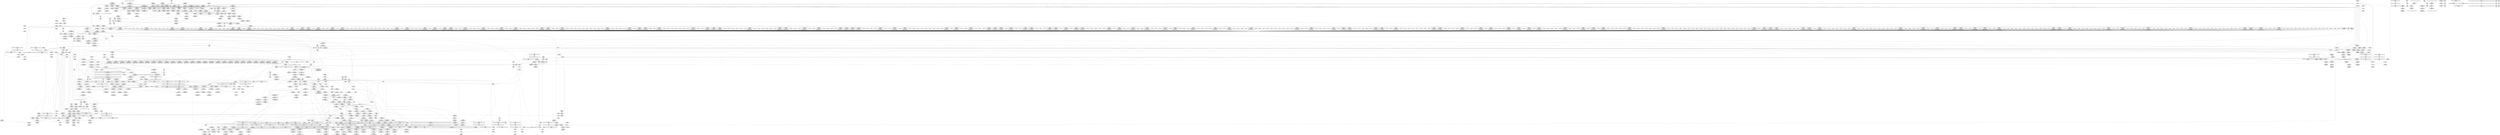 digraph {
	"CONST[source:0(mediator),value:2(dynamic)][purpose:{object}][SnkIdx:3]"
	CE0x56ff330 [shape=record,shape=Mrecord,label="{CE0x56ff330|80:_i64,_:_CRE_1216,1217_}"]
	CE0x571d8e0 [shape=record,shape=Mrecord,label="{CE0x571d8e0|i64*_getelementptr_inbounds_(_16_x_i64_,_16_x_i64_*___llvm_gcov_ctr46,_i64_0,_i64_13)|*Constant*|*SummSink*}"]
	CE0x5702850 [shape=record,shape=Mrecord,label="{CE0x5702850|80:_i64,_:_CRE_1266,1267_}"]
	CE0x56eaeb0 [shape=record,shape=Mrecord,label="{CE0x56eaeb0|__aa_current_profile:call4|security/apparmor/include/context.h,138|*SummSink*}"]
	CE0x56f34d0 [shape=record,shape=Mrecord,label="{CE0x56f34d0|80:_i64,_:_CRE_425,426_}"]
	CE0x56de6a0 [shape=record,shape=Mrecord,label="{CE0x56de6a0|80:_i64,_:_CRE_24,32_|*MultipleSource*|security/apparmor/include/apparmor.h,117|*LoadInst*|security/apparmor/include/apparmor.h,117}"]
	CE0x570d200 [shape=record,shape=Mrecord,label="{CE0x570d200|80:_i64,_:_CRE_1666,1667_}"]
	CE0x56fb830 [shape=record,shape=Mrecord,label="{CE0x56fb830|80:_i64,_:_CRE_610,611_}"]
	CE0x570d640 [shape=record,shape=Mrecord,label="{CE0x570d640|80:_i64,_:_CRE_1670,1671_}"]
	CE0x56b63e0 [shape=record,shape=Mrecord,label="{CE0x56b63e0|apparmor_path_chown:tmp13|security/apparmor/lsm.c,361|*SummSource*}"]
	CE0x56df3a0 [shape=record,shape=Mrecord,label="{CE0x56df3a0|80:_i64,_:_CRE_88,96_|*MultipleSource*|security/apparmor/include/apparmor.h,117|*LoadInst*|security/apparmor/include/apparmor.h,117}"]
	CE0x572fa50 [shape=record,shape=Mrecord,label="{CE0x572fa50|__aa_current_profile:tmp12|security/apparmor/include/context.h,138|*SummSource*}"]
	CE0x56d8140 [shape=record,shape=Mrecord,label="{CE0x56d8140|__aa_current_profile:entry|*SummSource*}"]
	CE0x5705680 [shape=record,shape=Mrecord,label="{CE0x5705680|80:_i64,_:_CRE_1328,1329_}"]
	CE0x56c3390 [shape=record,shape=Mrecord,label="{CE0x56c3390|80:_i64,_:_CRE_136,140_|*MultipleSource*|security/apparmor/include/apparmor.h,117|*LoadInst*|security/apparmor/include/apparmor.h,117}"]
	CE0x56fc4f0 [shape=record,shape=Mrecord,label="{CE0x56fc4f0|80:_i64,_:_CRE_622,623_}"]
	CE0x56f0880 [shape=record,shape=Mrecord,label="{CE0x56f0880|i8*_getelementptr_inbounds_(_45_x_i8_,_45_x_i8_*_.str14,_i32_0,_i32_0)|*Constant*}"]
	CE0x5690be0 [shape=record,shape=Mrecord,label="{CE0x5690be0|apparmor_path_chown:if.end|*SummSink*}"]
	CE0x57246d0 [shape=record,shape=Mrecord,label="{CE0x57246d0|common_perm:if.end}"]
	CE0x575e140 [shape=record,shape=Mrecord,label="{CE0x575e140|aa_cred_profile:lnot3|security/apparmor/include/context.h,100|*SummSink*}"]
	CE0x572eda0 [shape=record,shape=Mrecord,label="{CE0x572eda0|i64_0|*Constant*}"]
	CE0x56fcf90 [shape=record,shape=Mrecord,label="{CE0x56fcf90|80:_i64,_:_CRE_632,640_|*MultipleSource*|security/apparmor/include/apparmor.h,117|*LoadInst*|security/apparmor/include/apparmor.h,117}"]
	CE0x5730bc0 [shape=record,shape=Mrecord,label="{CE0x5730bc0|i64*_getelementptr_inbounds_(_11_x_i64_,_11_x_i64_*___llvm_gcov_ctr58,_i64_0,_i64_1)|*Constant*|*SummSource*}"]
	CE0x56c7f50 [shape=record,shape=Mrecord,label="{CE0x56c7f50|i64_2|*Constant*|*SummSource*}"]
	CE0x56d53f0 [shape=record,shape=Mrecord,label="{CE0x56d53f0|apparmor_path_chown:i_uid|security/apparmor/lsm.c,357|*SummSource*}"]
	CE0x5774410 [shape=record,shape=Mrecord,label="{CE0x5774410|44:_i32,_48:_i16,_128:_i8*,_:_SCMRE_160,168_|*MultipleSource*|Function::aa_cred_profile&Arg::cred::|security/apparmor/include/context.h,99|security/apparmor/include/context.h,138}"]
	CE0x5711a60 [shape=record,shape=Mrecord,label="{CE0x5711a60|80:_i64,_:_CRE_1878,1879_}"]
	CE0x56ed5d0 [shape=record,shape=Mrecord,label="{CE0x56ed5d0|__aa_current_profile:call3|security/apparmor/include/context.h,138}"]
	CE0x56d0e60 [shape=record,shape=Mrecord,label="{CE0x56d0e60|i32_2|*Constant*|*SummSource*}"]
	CE0x56e6ba0 [shape=record,shape=Mrecord,label="{CE0x56e6ba0|GLOBAL:common_perm|*Constant*}"]
	CE0x57383e0 [shape=record,shape=Mrecord,label="{CE0x57383e0|get_current:tmp4|./arch/x86/include/asm/current.h,14|*SummSource*}"]
	CE0x57049c0 [shape=record,shape=Mrecord,label="{CE0x57049c0|80:_i64,_:_CRE_1316,1317_}"]
	CE0x56f7170 [shape=record,shape=Mrecord,label="{CE0x56f7170|i64*_getelementptr_inbounds_(_16_x_i64_,_16_x_i64_*___llvm_gcov_ctr46,_i64_0,_i64_1)|*Constant*|*SummSource*}"]
	CE0x56f3910 [shape=record,shape=Mrecord,label="{CE0x56f3910|80:_i64,_:_CRE_429,430_}"]
	CE0x5765cc0 [shape=record,shape=Mrecord,label="{CE0x5765cc0|44:_i32,_48:_i16,_128:_i8*,_:_SCMRE_44,48_|*MultipleSource*|Function::aa_cred_profile&Arg::cred::|security/apparmor/include/context.h,99|security/apparmor/include/context.h,138}"]
	CE0x57774a0 [shape=record,shape=Mrecord,label="{CE0x57774a0|aa_cred_profile:tmp25|security/apparmor/include/context.h,100|*SummSource*}"]
	CE0x571a150 [shape=record,shape=Mrecord,label="{CE0x571a150|i64*_getelementptr_inbounds_(_16_x_i64_,_16_x_i64_*___llvm_gcov_ctr46,_i64_0,_i64_12)|*Constant*|*SummSource*}"]
	CE0x56e8430 [shape=record,shape=Mrecord,label="{CE0x56e8430|common_perm:op|Function::common_perm&Arg::op::|*SummSource*}"]
	CE0x56d4350 [shape=record,shape=Mrecord,label="{CE0x56d4350|80:_i64,_:_CRE_462,463_}"]
	CE0x56ae0a0 [shape=record,shape=Mrecord,label="{CE0x56ae0a0|i64_2|*Constant*|*SummSink*}"]
	CE0x57786f0 [shape=record,shape=Mrecord,label="{CE0x57786f0|_call_void_asm_sideeffect_1:_09ud2_0A.pushsection___bug_table,_22a_22_0A2:_09.long_1b_-_2b,_$_0:c_-_2b_0A_09.word_$_1:c_,_0_0A_09.org_2b+$_2:c_0A.popsection_,_i,i,i,_dirflag_,_fpsr_,_flags_(i8*_getelementptr_inbounds_(_36_x_i8_,_36_x_i8_*_.str12,_i32_0,_i32_0),_i32_100,_i64_12)_#2,_!dbg_!15490,_!srcloc_!15493|security/apparmor/include/context.h,100|*SummSink*}"]
	CE0x56a2e20 [shape=record,shape=Mrecord,label="{CE0x56a2e20|common_perm:cmp|security/apparmor/lsm.c,169}"]
	CE0x570a0d0 [shape=record,shape=Mrecord,label="{CE0x570a0d0|80:_i64,_:_CRE_1619,1620_}"]
	CE0x56d92b0 [shape=record,shape=Mrecord,label="{CE0x56d92b0|GLOBAL:mediated_filesystem|*Constant*|*SummSource*}"]
	CE0x56fddb0 [shape=record,shape=Mrecord,label="{CE0x56fddb0|80:_i64,_:_CRE_704,708_|*MultipleSource*|security/apparmor/include/apparmor.h,117|*LoadInst*|security/apparmor/include/apparmor.h,117}"]
	CE0x569d750 [shape=record,shape=Mrecord,label="{CE0x569d750|i64_1|*Constant*}"]
	CE0x56f9eb0 [shape=record,shape=Mrecord,label="{CE0x56f9eb0|80:_i64,_:_CRE_586,587_}"]
	CE0x56f53d0 [shape=record,shape=Mrecord,label="{CE0x56f53d0|aa_cred_profile:tmp1}"]
	CE0x56ac310 [shape=record,shape=Mrecord,label="{CE0x56ac310|i64_0|*Constant*|*SummSink*}"]
	CE0x56e9010 [shape=record,shape=Mrecord,label="{CE0x56e9010|common_perm:mask|Function::common_perm&Arg::mask::}"]
	CE0x570e410 [shape=record,shape=Mrecord,label="{CE0x570e410|80:_i64,_:_CRE_1683,1684_}"]
	CE0x5740570 [shape=record,shape=Mrecord,label="{CE0x5740570|_call_void_lockdep_rcu_suspicious(i8*_getelementptr_inbounds_(_36_x_i8_,_36_x_i8_*_.str12,_i32_0,_i32_0),_i32_138,_i8*_getelementptr_inbounds_(_45_x_i8_,_45_x_i8_*_.str14,_i32_0,_i32_0))_#7,_!dbg_!15483|security/apparmor/include/context.h,138|*SummSink*}"]
	CE0x573be60 [shape=record,shape=Mrecord,label="{CE0x573be60|i64_5|*Constant*|*SummSource*}"]
	CE0x5705bd0 [shape=record,shape=Mrecord,label="{CE0x5705bd0|80:_i64,_:_CRE_1333,1334_}"]
	CE0x576abb0 [shape=record,shape=Mrecord,label="{CE0x576abb0|aa_cred_profile:tmp12|security/apparmor/include/context.h,100|*SummSource*}"]
	CE0x575d2f0 [shape=record,shape=Mrecord,label="{CE0x575d2f0|aa_cred_profile:if.then|*SummSource*}"]
	CE0x571d5a0 [shape=record,shape=Mrecord,label="{CE0x571d5a0|i64*_getelementptr_inbounds_(_16_x_i64_,_16_x_i64_*___llvm_gcov_ctr46,_i64_0,_i64_13)|*Constant*|*SummSource*}"]
	CE0x571e0a0 [shape=record,shape=Mrecord,label="{CE0x571e0a0|aa_cred_profile:tmp29|security/apparmor/include/context.h,100}"]
	CE0x577b3a0 [shape=record,shape=Mrecord,label="{CE0x577b3a0|%struct.aa_task_cxt*_null|*Constant*}"]
	CE0x573b820 [shape=record,shape=Mrecord,label="{CE0x573b820|i64*_getelementptr_inbounds_(_11_x_i64_,_11_x_i64_*___llvm_gcov_ctr58,_i64_0,_i64_0)|*Constant*}"]
	CE0x56d1640 [shape=record,shape=Mrecord,label="{CE0x56d1640|apparmor_path_chown:mode|security/apparmor/lsm.c,357|*SummSource*}"]
	CE0x56c0dd0 [shape=record,shape=Mrecord,label="{CE0x56c0dd0|aa_cred_profile:tmp14|security/apparmor/include/context.h,100|*SummSink*}"]
	CE0x56f1cb0 [shape=record,shape=Mrecord,label="{CE0x56f1cb0|i64*_getelementptr_inbounds_(_11_x_i64_,_11_x_i64_*___llvm_gcov_ctr58,_i64_0,_i64_10)|*Constant*}"]
	CE0x56fb1d0 [shape=record,shape=Mrecord,label="{CE0x56fb1d0|80:_i64,_:_CRE_604,605_}"]
	CE0x569fc00 [shape=record,shape=Mrecord,label="{CE0x569fc00|44:_i32,_48:_i16,_128:_i8*,_:_SCMRE_152,160_|*MultipleSource*|Function::aa_cred_profile&Arg::cred::|security/apparmor/include/context.h,99|security/apparmor/include/context.h,138}"]
	CE0x572fbb0 [shape=record,shape=Mrecord,label="{CE0x572fbb0|__aa_current_profile:tmp12|security/apparmor/include/context.h,138|*SummSink*}"]
	CE0x56924d0 [shape=record,shape=Mrecord,label="{CE0x56924d0|apparmor_path_chown:entry|*SummSink*}"]
	CE0x56f0f40 [shape=record,shape=Mrecord,label="{CE0x56f0f40|i64*_getelementptr_inbounds_(_11_x_i64_,_11_x_i64_*___llvm_gcov_ctr58,_i64_0,_i64_9)|*Constant*|*SummSink*}"]
	CE0x57324e0 [shape=record,shape=Mrecord,label="{CE0x57324e0|get_current:tmp|*SummSink*}"]
	CE0x56fcb50 [shape=record,shape=Mrecord,label="{CE0x56fcb50|80:_i64,_:_CRE_628,629_}"]
	CE0x57041a0 [shape=record,shape=Mrecord,label="{CE0x57041a0|80:_i64,_:_CRE_1308,1309_}"]
	CE0x56c0cd0 [shape=record,shape=Mrecord,label="{CE0x56c0cd0|aa_cred_profile:tmp14|security/apparmor/include/context.h,100|*SummSource*}"]
	CE0x5708430 [shape=record,shape=Mrecord,label="{CE0x5708430|80:_i64,_:_CRE_1371,1372_}"]
	CE0x56d9dd0 [shape=record,shape=Mrecord,label="{CE0x56d9dd0|common_perm:tmp4|security/apparmor/lsm.c,169|*SummSource*}"]
	CE0x57128b0 [shape=record,shape=Mrecord,label="{CE0x57128b0|80:_i64,_:_CRE_2112,2120_|*MultipleSource*|security/apparmor/include/apparmor.h,117|*LoadInst*|security/apparmor/include/apparmor.h,117}"]
	CE0x5700430 [shape=record,shape=Mrecord,label="{CE0x5700430|80:_i64,_:_CRE_1232,1233_}"]
	CE0x56ef720 [shape=record,shape=Mrecord,label="{CE0x56ef720|__aa_current_profile:tmp21|security/apparmor/include/context.h,138}"]
	CE0x56f6720 [shape=record,shape=Mrecord,label="{CE0x56f6720|get_current:tmp1}"]
	CE0x5715b00 [shape=record,shape=Mrecord,label="{CE0x5715b00|aa_cred_profile:lor.rhs|*SummSource*}"]
	CE0x5725110 [shape=record,shape=Mrecord,label="{CE0x5725110|aa_cred_profile:tmp3}"]
	CE0x570ade0 [shape=record,shape=Mrecord,label="{CE0x570ade0|80:_i64,_:_CRE_1632,1633_}"]
	CE0x56c7dc0 [shape=record,shape=Mrecord,label="{CE0x56c7dc0|80:_i64,_:_CRE_404,405_}"]
	CE0x571e290 [shape=record,shape=Mrecord,label="{CE0x571e290|aa_cred_profile:tmp29|security/apparmor/include/context.h,100|*SummSource*}"]
	CE0x573efb0 [shape=record,shape=Mrecord,label="{CE0x573efb0|i64*_getelementptr_inbounds_(_11_x_i64_,_11_x_i64_*___llvm_gcov_ctr58,_i64_0,_i64_8)|*Constant*|*SummSource*}"]
	CE0x57302d0 [shape=record,shape=Mrecord,label="{CE0x57302d0|i64_3|*Constant*}"]
	CE0x56b38b0 [shape=record,shape=Mrecord,label="{CE0x56b38b0|_call_void_mcount()_#2|*SummSink*}"]
	CE0x5719680 [shape=record,shape=Mrecord,label="{CE0x5719680|aa_cred_profile:tmp6|security/apparmor/include/context.h,100}"]
	CE0x5700870 [shape=record,shape=Mrecord,label="{CE0x5700870|80:_i64,_:_CRE_1236,1237_}"]
	CE0x56e6c10 [shape=record,shape=Mrecord,label="{CE0x56e6c10|apparmor_path_chown:tmp18|security/apparmor/lsm.c,364}"]
	CE0x570b550 [shape=record,shape=Mrecord,label="{CE0x570b550|80:_i64,_:_CRE_1639,1640_}"]
	CE0x570c320 [shape=record,shape=Mrecord,label="{CE0x570c320|80:_i64,_:_CRE_1652,1653_}"]
	CE0x5721560 [shape=record,shape=Mrecord,label="{CE0x5721560|i64*_getelementptr_inbounds_(_5_x_i64_,_5_x_i64_*___llvm_gcov_ctr57,_i64_0,_i64_4)|*Constant*|*SummSource*}"]
	CE0x57032f0 [shape=record,shape=Mrecord,label="{CE0x57032f0|80:_i64,_:_CRE_1276,1277_}"]
	CE0x56e86f0 [shape=record,shape=Mrecord,label="{CE0x56e86f0|common_perm:path|Function::common_perm&Arg::path::|*SummSource*}"]
	CE0x5708540 [shape=record,shape=Mrecord,label="{CE0x5708540|80:_i64,_:_CRE_1372,1373_}"]
	CE0x573a8e0 [shape=record,shape=Mrecord,label="{CE0x573a8e0|__aa_current_profile:tmp}"]
	CE0x56b6680 [shape=record,shape=Mrecord,label="{CE0x56b6680|aa_cred_profile:do.cond}"]
	CE0x56d4460 [shape=record,shape=Mrecord,label="{CE0x56d4460|80:_i64,_:_CRE_463,464_}"]
	CE0x56f3a20 [shape=record,shape=Mrecord,label="{CE0x56f3a20|80:_i64,_:_CRE_430,431_}"]
	CE0x5734960 [shape=record,shape=Mrecord,label="{CE0x5734960|__aa_current_profile:tmp1}"]
	CE0x5704e00 [shape=record,shape=Mrecord,label="{CE0x5704e00|80:_i64,_:_CRE_1320,1321_}"]
	CE0x571ebd0 [shape=record,shape=Mrecord,label="{CE0x571ebd0|aa_cred_profile:tmp31|security/apparmor/include/context.h,100}"]
	CE0x5705790 [shape=record,shape=Mrecord,label="{CE0x5705790|80:_i64,_:_CRE_1329,1330_}"]
	CE0x575ae60 [shape=record,shape=Mrecord,label="{CE0x575ae60|i64*_getelementptr_inbounds_(_16_x_i64_,_16_x_i64_*___llvm_gcov_ctr46,_i64_0,_i64_8)|*Constant*|*SummSource*}"]
	CE0x5697880 [shape=record,shape=Mrecord,label="{CE0x5697880|apparmor_path_chown:tmp2|*LoadInst*|security/apparmor/lsm.c,357|*SummSource*}"]
	CE0x56ef340 [shape=record,shape=Mrecord,label="{CE0x56ef340|__aa_current_profile:cred|security/apparmor/include/context.h,138|*SummSink*}"]
	CE0x5709b80 [shape=record,shape=Mrecord,label="{CE0x5709b80|80:_i64,_:_CRE_1616,1617_}"]
	CE0x56e47a0 [shape=record,shape=Mrecord,label="{CE0x56e47a0|apparmor_path_chown:retval.0|*SummSource*}"]
	CE0x56fc1c0 [shape=record,shape=Mrecord,label="{CE0x56fc1c0|80:_i64,_:_CRE_619,620_}"]
	CE0x56d7c80 [shape=record,shape=Mrecord,label="{CE0x56d7c80|i32_0|*Constant*}"]
	CE0x576bb40 [shape=record,shape=Mrecord,label="{CE0x576bb40|aa_cred_profile:lnot|security/apparmor/include/context.h,100|*SummSource*}"]
	CE0x56faea0 [shape=record,shape=Mrecord,label="{CE0x56faea0|80:_i64,_:_CRE_601,602_}"]
	CE0x5735cd0 [shape=record,shape=Mrecord,label="{CE0x5735cd0|__aa_current_profile:land.lhs.true}"]
	CE0x5715ff0 [shape=record,shape=Mrecord,label="{CE0x5715ff0|common_perm:tmp6|security/apparmor/lsm.c,169}"]
	CE0x570ca90 [shape=record,shape=Mrecord,label="{CE0x570ca90|80:_i64,_:_CRE_1659,1660_}"]
	CE0x570d530 [shape=record,shape=Mrecord,label="{CE0x570d530|80:_i64,_:_CRE_1669,1670_}"]
	CE0x56f25f0 [shape=record,shape=Mrecord,label="{CE0x56f25f0|80:_i64,_:_CRE_411,412_}"]
	CE0x5701ec0 [shape=record,shape=Mrecord,label="{CE0x5701ec0|80:_i64,_:_CRE_1257,1258_}"]
	CE0x56b3e50 [shape=record,shape=Mrecord,label="{CE0x56b3e50|mediated_filesystem:tmp1}"]
	CE0x5738d20 [shape=record,shape=Mrecord,label="{CE0x5738d20|__aa_current_profile:tmp14|security/apparmor/include/context.h,138}"]
	CE0x56d1ec0 [shape=record,shape=Mrecord,label="{CE0x56d1ec0|apparmor_path_chown:tmp16|security/apparmor/lsm.c,362|*SummSource*}"]
	CE0x57020e0 [shape=record,shape=Mrecord,label="{CE0x57020e0|80:_i64,_:_CRE_1259,1260_}"]
	CE0x571c420 [shape=record,shape=Mrecord,label="{CE0x571c420|aa_cred_profile:tmp32|security/apparmor/include/context.h,101}"]
	CE0x56eeef0 [shape=record,shape=Mrecord,label="{CE0x56eeef0|i32_78|*Constant*|*SummSource*}"]
	CE0x56df200 [shape=record,shape=Mrecord,label="{CE0x56df200|80:_i64,_:_CRE_80,88_|*MultipleSource*|security/apparmor/include/apparmor.h,117|*LoadInst*|security/apparmor/include/apparmor.h,117}"]
	CE0x5739230 [shape=record,shape=Mrecord,label="{CE0x5739230|aa_cred_profile:lnot.ext|security/apparmor/include/context.h,100|*SummSink*}"]
	CE0x56b4810 [shape=record,shape=Mrecord,label="{CE0x56b4810|__aa_current_profile:tmp3|*SummSink*}"]
	CE0x577b010 [shape=record,shape=Mrecord,label="{CE0x577b010|i64_3|*Constant*}"]
	CE0x57093c0 [shape=record,shape=Mrecord,label="{CE0x57093c0|80:_i64,_:_CRE_1592,1596_|*MultipleSource*|security/apparmor/include/apparmor.h,117|*LoadInst*|security/apparmor/include/apparmor.h,117}"]
	CE0x528b8d0 [shape=record,shape=Mrecord,label="{CE0x528b8d0|apparmor_path_chown:gid.coerce|Function::apparmor_path_chown&Arg::gid.coerce::}"]
	CE0x57342a0 [shape=record,shape=Mrecord,label="{CE0x57342a0|i32_0|*Constant*}"]
	CE0x56c0c60 [shape=record,shape=Mrecord,label="{CE0x56c0c60|aa_cred_profile:tmp14|security/apparmor/include/context.h,100}"]
	CE0x5716490 [shape=record,shape=Mrecord,label="{CE0x5716490|i64*_getelementptr_inbounds_(_5_x_i64_,_5_x_i64_*___llvm_gcov_ctr57,_i64_0,_i64_3)|*Constant*}"]
	CE0x575f3d0 [shape=record,shape=Mrecord,label="{CE0x575f3d0|aa_cred_profile:profile11|security/apparmor/include/context.h,101|*SummSource*}"]
	CE0x56a2f70 [shape=record,shape=Mrecord,label="{CE0x56a2f70|common_perm:cmp|security/apparmor/lsm.c,169|*SummSink*}"]
	CE0x5715100 [shape=record,shape=Mrecord,label="{CE0x5715100|aa_cred_profile:tmp10|security/apparmor/include/context.h,100|*SummSource*}"]
	CE0x5706450 [shape=record,shape=Mrecord,label="{CE0x5706450|80:_i64,_:_CRE_1341,1342_}"]
	CE0x5710700 [shape=record,shape=Mrecord,label="{CE0x5710700|80:_i64,_:_CRE_1824,1828_|*MultipleSource*|security/apparmor/include/apparmor.h,117|*LoadInst*|security/apparmor/include/apparmor.h,117}"]
	CE0x570f1b0 [shape=record,shape=Mrecord,label="{CE0x570f1b0|80:_i64,_:_CRE_1728,1736_|*MultipleSource*|security/apparmor/include/apparmor.h,117|*LoadInst*|security/apparmor/include/apparmor.h,117}"]
	CE0x56c6db0 [shape=record,shape=Mrecord,label="{CE0x56c6db0|80:_i64,_:_CRE_384,388_|*MultipleSource*|security/apparmor/include/apparmor.h,117|*LoadInst*|security/apparmor/include/apparmor.h,117}"]
	CE0x56e8140 [shape=record,shape=Mrecord,label="{CE0x56e8140|i32_13|*Constant*|*SummSink*}"]
	CE0x570c430 [shape=record,shape=Mrecord,label="{CE0x570c430|80:_i64,_:_CRE_1653,1654_}"]
	CE0x57031e0 [shape=record,shape=Mrecord,label="{CE0x57031e0|80:_i64,_:_CRE_1275,1276_}"]
	CE0x5705460 [shape=record,shape=Mrecord,label="{CE0x5705460|80:_i64,_:_CRE_1326,1327_}"]
	CE0x5715bc0 [shape=record,shape=Mrecord,label="{CE0x5715bc0|aa_cred_profile:do.end10|*SummSink*}"]
	CE0x5707330 [shape=record,shape=Mrecord,label="{CE0x5707330|80:_i64,_:_CRE_1355,1356_}"]
	CE0x568e0c0 [shape=record,shape=Mrecord,label="{CE0x568e0c0|apparmor_path_chown:bb}"]
	CE0x571fc70 [shape=record,shape=Mrecord,label="{CE0x571fc70|aa_path_perm:flags|Function::aa_path_perm&Arg::flags::|*SummSource*}"]
	CE0x5776ec0 [shape=record,shape=Mrecord,label="{CE0x5776ec0|aa_cred_profile:tmp24|security/apparmor/include/context.h,100}"]
	"CONST[source:0(mediator),value:0(static)][purpose:{operation}][SnkIdx:0]"
	CE0x5711490 [shape=record,shape=Mrecord,label="{CE0x5711490|80:_i64,_:_CRE_1873,1874_}"]
	CE0x56dbb80 [shape=record,shape=Mrecord,label="{CE0x56dbb80|apparmor_path_chown:tmp8|security/apparmor/lsm.c,358}"]
	CE0x56c48e0 [shape=record,shape=Mrecord,label="{CE0x56c48e0|80:_i64,_:_CRE_240,248_|*MultipleSource*|security/apparmor/include/apparmor.h,117|*LoadInst*|security/apparmor/include/apparmor.h,117}"]
	CE0x5735420 [shape=record,shape=Mrecord,label="{CE0x5735420|GLOBAL:__llvm_gcov_ctr58|Global_var:__llvm_gcov_ctr58|*SummSource*}"]
	CE0x5724370 [shape=record,shape=Mrecord,label="{CE0x5724370|mediated_filesystem:lnot|security/apparmor/include/apparmor.h,117|*SummSource*}"]
	CE0x5721270 [shape=record,shape=Mrecord,label="{CE0x5721270|common_perm:error.0|*SummSink*}"]
	CE0x5f9ef70 [shape=record,shape=Mrecord,label="{CE0x5f9ef70|_call_void_mcount()_#2|*SummSink*}"]
	CE0x569d590 [shape=record,shape=Mrecord,label="{CE0x569d590|get_current:tmp3}"]
	CE0x5711c80 [shape=record,shape=Mrecord,label="{CE0x5711c80|80:_i64,_:_CRE_1880,1884_|*MultipleSource*|security/apparmor/include/apparmor.h,117|*LoadInst*|security/apparmor/include/apparmor.h,117}"]
	CE0x56f5890 [shape=record,shape=Mrecord,label="{CE0x56f5890|__aa_current_profile:tobool1|security/apparmor/include/context.h,138|*SummSource*}"]
	CE0x56da600 [shape=record,shape=Mrecord,label="{CE0x56da600|i64_0|*Constant*|*SummSource*}"]
	CE0x573a830 [shape=record,shape=Mrecord,label="{CE0x573a830|i64*_getelementptr_inbounds_(_11_x_i64_,_11_x_i64_*___llvm_gcov_ctr58,_i64_0,_i64_0)|*Constant*|*SummSink*}"]
	CE0x5700ba0 [shape=record,shape=Mrecord,label="{CE0x5700ba0|80:_i64,_:_CRE_1239,1240_}"]
	CE0x5724ba0 [shape=record,shape=Mrecord,label="{CE0x5724ba0|_ret_%struct.aa_profile*_%call4,_!dbg_!15494|security/apparmor/include/context.h,138|*SummSink*}"]
	CE0x570fb60 [shape=record,shape=Mrecord,label="{CE0x570fb60|80:_i64,_:_CRE_1776,1784_|*MultipleSource*|security/apparmor/include/apparmor.h,117|*LoadInst*|security/apparmor/include/apparmor.h,117}"]
	CE0x56eb8d0 [shape=record,shape=Mrecord,label="{CE0x56eb8d0|aa_cred_profile:entry|*SummSink*}"]
	CE0x56ff990 [shape=record,shape=Mrecord,label="{CE0x56ff990|80:_i64,_:_CRE_1222,1223_}"]
	CE0x56b3ec0 [shape=record,shape=Mrecord,label="{CE0x56b3ec0|mediated_filesystem:tmp1|*SummSource*}"]
	CE0x5704f10 [shape=record,shape=Mrecord,label="{CE0x5704f10|80:_i64,_:_CRE_1321,1322_}"]
	CE0x571dd20 [shape=record,shape=Mrecord,label="{CE0x571dd20|aa_cred_profile:tmp28|security/apparmor/include/context.h,100|*SummSource*}"]
	CE0x57069a0 [shape=record,shape=Mrecord,label="{CE0x57069a0|80:_i64,_:_CRE_1346,1347_}"]
	CE0x56d1260 [shape=record,shape=Mrecord,label="{CE0x56d1260|i32_4|*Constant*|*SummSource*}"]
	CE0x56e0cf0 [shape=record,shape=Mrecord,label="{CE0x56e0cf0|mediated_filesystem:s_flags|security/apparmor/include/apparmor.h,117}"]
	CE0x56dcd60 [shape=record,shape=Mrecord,label="{CE0x56dcd60|apparmor_path_chown:tmp9|*LoadInst*|security/apparmor/lsm.c,361|*SummSink*}"]
	CE0x56fc930 [shape=record,shape=Mrecord,label="{CE0x56fc930|80:_i64,_:_CRE_626,627_}"]
	CE0x56d2ed0 [shape=record,shape=Mrecord,label="{CE0x56d2ed0|apparmor_path_chown:d_inode4|security/apparmor/lsm.c,358|*SummSource*}"]
	CE0x56f1510 [shape=record,shape=Mrecord,label="{CE0x56f1510|__aa_current_profile:tmp17|security/apparmor/include/context.h,138}"]
	CE0x5774a40 [shape=record,shape=Mrecord,label="{CE0x5774a40|aa_cred_profile:lor.end|*SummSink*}"]
	CE0x573f170 [shape=record,shape=Mrecord,label="{CE0x573f170|i64*_getelementptr_inbounds_(_11_x_i64_,_11_x_i64_*___llvm_gcov_ctr58,_i64_0,_i64_8)|*Constant*|*SummSink*}"]
	CE0x5739ce0 [shape=record,shape=Mrecord,label="{CE0x5739ce0|GLOBAL:llvm.expect.i64|*Constant*|*SummSource*}"]
	CE0x56c1e40 [shape=record,shape=Mrecord,label="{CE0x56c1e40|aa_cred_profile:tmp17|security/apparmor/include/context.h,100|*SummSink*}"]
	CE0x56d4e10 [shape=record,shape=Mrecord,label="{CE0x56d4e10|mediated_filesystem:inode|Function::mediated_filesystem&Arg::inode::|*SummSource*}"]
	CE0x56f1af0 [shape=record,shape=Mrecord,label="{CE0x56f1af0|__aa_current_profile:tmp18|security/apparmor/include/context.h,138|*SummSink*}"]
	CE0x576af50 [shape=record,shape=Mrecord,label="{CE0x576af50|aa_cred_profile:tobool1|security/apparmor/include/context.h,100}"]
	CE0x56f5440 [shape=record,shape=Mrecord,label="{CE0x56f5440|aa_cred_profile:tmp1|*SummSource*}"]
	CE0x5727e90 [shape=record,shape=Mrecord,label="{CE0x5727e90|__aa_current_profile:tmp5|security/apparmor/include/context.h,138|*SummSink*}"]
	CE0x5740910 [shape=record,shape=Mrecord,label="{CE0x5740910|GLOBAL:lockdep_rcu_suspicious|*Constant*}"]
	CE0x5705ce0 [shape=record,shape=Mrecord,label="{CE0x5705ce0|80:_i64,_:_CRE_1334,1335_}"]
	CE0x575f550 [shape=record,shape=Mrecord,label="{CE0x575f550|aa_cred_profile:profile11|security/apparmor/include/context.h,101|*SummSink*}"]
	CE0x56c2000 [shape=record,shape=Mrecord,label="{CE0x56c2000|i64*_getelementptr_inbounds_(_16_x_i64_,_16_x_i64_*___llvm_gcov_ctr46,_i64_0,_i64_7)|*Constant*}"]
	CE0x571ef90 [shape=record,shape=Mrecord,label="{CE0x571ef90|aa_path_perm:op|Function::aa_path_perm&Arg::op::|*SummSink*}"]
	CE0x56dff80 [shape=record,shape=Mrecord,label="{CE0x56dff80|mediated_filesystem:i_sb|security/apparmor/include/apparmor.h,117}"]
	CE0x5721f00 [shape=record,shape=Mrecord,label="{CE0x5721f00|common_perm:tmp10|security/apparmor/lsm.c,172}"]
	CE0x56ef050 [shape=record,shape=Mrecord,label="{CE0x56ef050|__aa_current_profile:cred|security/apparmor/include/context.h,138}"]
	CE0x5720de0 [shape=record,shape=Mrecord,label="{CE0x5720de0|i64*_getelementptr_inbounds_(_5_x_i64_,_5_x_i64_*___llvm_gcov_ctr57,_i64_0,_i64_4)|*Constant*}"]
	CE0x56981b0 [shape=record,shape=Mrecord,label="{CE0x56981b0|apparmor_path_chown:d_inode|security/apparmor/lsm.c,357}"]
	CE0x57197c0 [shape=record,shape=Mrecord,label="{CE0x57197c0|aa_cred_profile:tmp6|security/apparmor/include/context.h,100|*SummSink*}"]
	CE0x570a180 [shape=record,shape=Mrecord,label="{CE0x570a180|80:_i64,_:_CRE_1620,1621_}"]
	CE0x56e1250 [shape=record,shape=Mrecord,label="{CE0x56e1250|mediated_filesystem:inode|Function::mediated_filesystem&Arg::inode::}"]
	CE0x5f9ee00 [shape=record,shape=Mrecord,label="{CE0x5f9ee00|_call_void_mcount()_#2|*SummSource*}"]
	CE0x56f4900 [shape=record,shape=Mrecord,label="{CE0x56f4900|80:_i64,_:_CRE_444,445_}"]
	CE0x56f6980 [shape=record,shape=Mrecord,label="{CE0x56f6980|get_current:tmp2}"]
	CE0x57095b0 [shape=record,shape=Mrecord,label="{CE0x57095b0|80:_i64,_:_CRE_1596,1600_|*MultipleSource*|security/apparmor/include/apparmor.h,117|*LoadInst*|security/apparmor/include/apparmor.h,117}"]
	CE0x570a340 [shape=record,shape=Mrecord,label="{CE0x570a340|80:_i64,_:_CRE_1622,1623_}"]
	CE0x5769f90 [shape=record,shape=Mrecord,label="{CE0x5769f90|aa_cred_profile:tmp7|security/apparmor/include/context.h,100|*SummSink*}"]
	CE0x570b440 [shape=record,shape=Mrecord,label="{CE0x570b440|80:_i64,_:_CRE_1638,1639_}"]
	CE0x569c870 [shape=record,shape=Mrecord,label="{CE0x569c870|apparmor_path_chown:coerce.dive1|*SummSource*}"]
	CE0x575cfe0 [shape=record,shape=Mrecord,label="{CE0x575cfe0|i64*_getelementptr_inbounds_(_16_x_i64_,_16_x_i64_*___llvm_gcov_ctr46,_i64_0,_i64_9)|*Constant*|*SummSource*}"]
	CE0x56c6fa0 [shape=record,shape=Mrecord,label="{CE0x56c6fa0|80:_i64,_:_CRE_392,393_}"]
	CE0x5701530 [shape=record,shape=Mrecord,label="{CE0x5701530|80:_i64,_:_CRE_1248,1249_}"]
	CE0x56e0690 [shape=record,shape=Mrecord,label="{CE0x56e0690|mediated_filesystem:tmp4|*LoadInst*|security/apparmor/include/apparmor.h,117|*SummSink*}"]
	CE0x57117f0 [shape=record,shape=Mrecord,label="{CE0x57117f0|80:_i64,_:_CRE_1875,1876_}"]
	CE0x5706010 [shape=record,shape=Mrecord,label="{CE0x5706010|80:_i64,_:_CRE_1337,1338_}"]
	CE0x56909e0 [shape=record,shape=Mrecord,label="{CE0x56909e0|apparmor_path_chown:return|*SummSink*}"]
	CE0x573a190 [shape=record,shape=Mrecord,label="{CE0x573a190|aa_cred_profile:expval|security/apparmor/include/context.h,100|*SummSink*}"]
	CE0x5703b70 [shape=record,shape=Mrecord,label="{CE0x5703b70|80:_i64,_:_CRE_1304,1305_}"]
	CE0x572ab40 [shape=record,shape=Mrecord,label="{CE0x572ab40|i64_-2147483648|*Constant*|*SummSink*}"]
	CE0x56dc3f0 [shape=record,shape=Mrecord,label="{CE0x56dc3f0|apparmor_path_chown:dentry5|security/apparmor/lsm.c,361|*SummSource*}"]
	CE0x5720fa0 [shape=record,shape=Mrecord,label="{CE0x5720fa0|common_perm:error.0}"]
	CE0x5704250 [shape=record,shape=Mrecord,label="{CE0x5704250|80:_i64,_:_CRE_1309,1310_}"]
	CE0x56b5440 [shape=record,shape=Mrecord,label="{CE0x56b5440|_call_void_mcount()_#2}"]
	CE0x568d780 [shape=record,shape=Mrecord,label="{CE0x568d780|apparmor_path_chown:if.then|*SummSource*}"]
	CE0x571f7d0 [shape=record,shape=Mrecord,label="{CE0x571f7d0|aa_path_perm:path|Function::aa_path_perm&Arg::path::|*SummSource*}"]
	CE0x56f90e0 [shape=record,shape=Mrecord,label="{CE0x56f90e0|80:_i64,_:_CRE_573,574_}"]
	CE0x570e740 [shape=record,shape=Mrecord,label="{CE0x570e740|80:_i64,_:_CRE_1686,1687_}"]
	CE0x56c5a50 [shape=record,shape=Mrecord,label="{CE0x56c5a50|80:_i64,_:_CRE_304,312_|*MultipleSource*|security/apparmor/include/apparmor.h,117|*LoadInst*|security/apparmor/include/apparmor.h,117}"]
	CE0x5702960 [shape=record,shape=Mrecord,label="{CE0x5702960|80:_i64,_:_CRE_1267,1268_}"]
	CE0x56b2f30 [shape=record,shape=Mrecord,label="{CE0x56b2f30|mediated_filesystem:tmp}"]
	CE0x5731b10 [shape=record,shape=Mrecord,label="{CE0x5731b10|__aa_current_profile:if.end|*SummSource*}"]
	CE0x5708320 [shape=record,shape=Mrecord,label="{CE0x5708320|80:_i64,_:_CRE_1370,1371_}"]
	CE0x5706340 [shape=record,shape=Mrecord,label="{CE0x5706340|80:_i64,_:_CRE_1340,1341_}"]
	CE0x57293a0 [shape=record,shape=Mrecord,label="{CE0x57293a0|common_perm:bb|*SummSource*}"]
	CE0x570c760 [shape=record,shape=Mrecord,label="{CE0x570c760|80:_i64,_:_CRE_1656,1657_}"]
	CE0x5759c70 [shape=record,shape=Mrecord,label="{CE0x5759c70|i64*_getelementptr_inbounds_(_16_x_i64_,_16_x_i64_*___llvm_gcov_ctr46,_i64_0,_i64_4)|*Constant*}"]
	CE0x5708ba0 [shape=record,shape=Mrecord,label="{CE0x5708ba0|80:_i64,_:_CRE_1392,1536_|*MultipleSource*|security/apparmor/include/apparmor.h,117|*LoadInst*|security/apparmor/include/apparmor.h,117}"]
	CE0x5711680 [shape=record,shape=Mrecord,label="{CE0x5711680|80:_i64,_:_CRE_1874,1875_}"]
	CE0x56a8850 [shape=record,shape=Mrecord,label="{CE0x56a8850|apparmor_path_chown:uid.coerce|Function::apparmor_path_chown&Arg::uid.coerce::}"]
	CE0x56dc380 [shape=record,shape=Mrecord,label="{CE0x56dc380|apparmor_path_chown:dentry5|security/apparmor/lsm.c,361}"]
	CE0x56fb720 [shape=record,shape=Mrecord,label="{CE0x56fb720|80:_i64,_:_CRE_609,610_}"]
	CE0x56e8250 [shape=record,shape=Mrecord,label="{CE0x56e8250|common_perm:path|Function::common_perm&Arg::path::}"]
	CE0x56db860 [shape=record,shape=Mrecord,label="{CE0x56db860|apparmor_path_chown:i_mode|security/apparmor/lsm.c,358|*SummSource*}"]
	CE0x5726700 [shape=record,shape=Mrecord,label="{CE0x5726700|aa_cred_profile:do.body|*SummSink*}"]
	CE0x56a59d0 [shape=record,shape=Mrecord,label="{CE0x56a59d0|apparmor_path_chown:path|Function::apparmor_path_chown&Arg::path::|*SummSink*}"]
	CE0x5710cd0 [shape=record,shape=Mrecord,label="{CE0x5710cd0|80:_i64,_:_CRE_1848,1856_|*MultipleSource*|security/apparmor/include/apparmor.h,117|*LoadInst*|security/apparmor/include/apparmor.h,117}"]
	CE0x56d9e40 [shape=record,shape=Mrecord,label="{CE0x56d9e40|common_perm:tmp4|security/apparmor/lsm.c,169|*SummSink*}"]
	CE0x56f9520 [shape=record,shape=Mrecord,label="{CE0x56f9520|80:_i64,_:_CRE_577,578_}"]
	CE0x5735f30 [shape=record,shape=Mrecord,label="{CE0x5735f30|44:_i32,_48:_i16,_128:_i8*,_:_SCMRE_96,104_|*MultipleSource*|Function::aa_cred_profile&Arg::cred::|security/apparmor/include/context.h,99|security/apparmor/include/context.h,138}"]
	CE0x56fbe90 [shape=record,shape=Mrecord,label="{CE0x56fbe90|80:_i64,_:_CRE_616,617_}"]
	CE0x56dd7a0 [shape=record,shape=Mrecord,label="{CE0x56dd7a0|i32_0|*Constant*}"]
	CE0x56c7ba0 [shape=record,shape=Mrecord,label="{CE0x56c7ba0|80:_i64,_:_CRE_402,403_}"]
	CE0x5698220 [shape=record,shape=Mrecord,label="{CE0x5698220|apparmor_path_chown:d_inode|security/apparmor/lsm.c,357|*SummSource*}"]
	CE0x56c4500 [shape=record,shape=Mrecord,label="{CE0x56c4500|80:_i64,_:_CRE_216,224_|*MultipleSource*|security/apparmor/include/apparmor.h,117|*LoadInst*|security/apparmor/include/apparmor.h,117}"]
	CE0x56df540 [shape=record,shape=Mrecord,label="{CE0x56df540|80:_i64,_:_CRE_96,104_|*MultipleSource*|security/apparmor/include/apparmor.h,117|*LoadInst*|security/apparmor/include/apparmor.h,117}"]
	CE0x5701db0 [shape=record,shape=Mrecord,label="{CE0x5701db0|80:_i64,_:_CRE_1256,1257_}"]
	CE0x56f44c0 [shape=record,shape=Mrecord,label="{CE0x56f44c0|80:_i64,_:_CRE_440,441_}"]
	CE0x5708fe0 [shape=record,shape=Mrecord,label="{CE0x5708fe0|80:_i64,_:_CRE_1568,1584_|*MultipleSource*|security/apparmor/include/apparmor.h,117|*LoadInst*|security/apparmor/include/apparmor.h,117}"]
	CE0x56a35e0 [shape=record,shape=Mrecord,label="{CE0x56a35e0|8:_%struct.dentry*,_:_CRE_8,16_|*MultipleSource*|security/apparmor/lsm.c,357|Function::apparmor_path_chown&Arg::path::}"]
	CE0x572aa70 [shape=record,shape=Mrecord,label="{CE0x572aa70|i64_-2147483648|*Constant*|*SummSource*}"]
	CE0x56908b0 [shape=record,shape=Mrecord,label="{CE0x56908b0|apparmor_path_chown:if.then|*SummSink*}"]
	CE0x56c75a0 [shape=record,shape=Mrecord,label="{CE0x56c75a0|80:_i64,_:_CRE_396,397_}"]
	CE0x5710ae0 [shape=record,shape=Mrecord,label="{CE0x5710ae0|80:_i64,_:_CRE_1840,1848_|*MultipleSource*|security/apparmor/include/apparmor.h,117|*LoadInst*|security/apparmor/include/apparmor.h,117}"]
	CE0x5777d30 [shape=record,shape=Mrecord,label="{CE0x5777d30|aa_cred_profile:tmp21|security/apparmor/include/context.h,100}"]
	CE0x570acd0 [shape=record,shape=Mrecord,label="{CE0x570acd0|80:_i64,_:_CRE_1631,1632_}"]
	CE0x56ea950 [shape=record,shape=Mrecord,label="{CE0x56ea950|i64*_getelementptr_inbounds_(_11_x_i64_,_11_x_i64_*___llvm_gcov_ctr58,_i64_0,_i64_10)|*Constant*|*SummSink*}"]
	CE0x56b0260 [shape=record,shape=Mrecord,label="{CE0x56b0260|apparmor_path_chown:tmp6|*LoadInst*|security/apparmor/lsm.c,358|*SummSource*}"]
	CE0x56ffaa0 [shape=record,shape=Mrecord,label="{CE0x56ffaa0|80:_i64,_:_CRE_1223,1224_}"]
	CE0x5776af0 [shape=record,shape=Mrecord,label="{CE0x5776af0|i64*_getelementptr_inbounds_(_16_x_i64_,_16_x_i64_*___llvm_gcov_ctr46,_i64_0,_i64_10)|*Constant*|*SummSink*}"]
	CE0x56d5ac0 [shape=record,shape=Mrecord,label="{CE0x56d5ac0|apparmor_path_chown:tmp5|security/apparmor/lsm.c,357|*SummSource*}"]
	CE0x56eb3d0 [shape=record,shape=Mrecord,label="{CE0x56eb3d0|aa_cred_profile:entry}"]
	CE0x5765940 [shape=record,shape=Mrecord,label="{CE0x5765940|44:_i32,_48:_i16,_128:_i8*,_:_SCMRE_72,80_|*MultipleSource*|Function::aa_cred_profile&Arg::cred::|security/apparmor/include/context.h,99|security/apparmor/include/context.h,138}"]
	CE0x56ebaa0 [shape=record,shape=Mrecord,label="{CE0x56ebaa0|aa_cred_profile:cred|Function::aa_cred_profile&Arg::cred::|*SummSource*}"]
	CE0x56dc6a0 [shape=record,shape=Mrecord,label="{CE0x56dc6a0|apparmor_path_chown:tmp9|*LoadInst*|security/apparmor/lsm.c,361}"]
	CE0x56d37e0 [shape=record,shape=Mrecord,label="{CE0x56d37e0|apparmor_path_chown:tmp7|security/apparmor/lsm.c,358|*SummSink*}"]
	CE0x56e8d10 [shape=record,shape=Mrecord,label="{CE0x56e8d10|i32_512|*Constant*|*SummSink*}"]
	CE0x56ec930 [shape=record,shape=Mrecord,label="{CE0x56ec930|i64*_getelementptr_inbounds_(_2_x_i64_,_2_x_i64_*___llvm_gcov_ctr112,_i64_0,_i64_0)|*Constant*}"]
	CE0x56f7fc0 [shape=record,shape=Mrecord,label="{CE0x56f7fc0|80:_i64,_:_CRE_552,556_|*MultipleSource*|security/apparmor/include/apparmor.h,117|*LoadInst*|security/apparmor/include/apparmor.h,117}"]
	CE0x5701fd0 [shape=record,shape=Mrecord,label="{CE0x5701fd0|80:_i64,_:_CRE_1258,1259_}"]
	CE0x577b2b0 [shape=record,shape=Mrecord,label="{CE0x577b2b0|aa_cred_profile:tmp5|security/apparmor/include/context.h,99|*SummSink*}"]
	CE0x56f2e70 [shape=record,shape=Mrecord,label="{CE0x56f2e70|80:_i64,_:_CRE_419,420_}"]
	CE0x56c2370 [shape=record,shape=Mrecord,label="{CE0x56c2370|i64*_getelementptr_inbounds_(_16_x_i64_,_16_x_i64_*___llvm_gcov_ctr46,_i64_0,_i64_7)|*Constant*|*SummSource*}"]
	CE0x569eb50 [shape=record,shape=Mrecord,label="{CE0x569eb50|i64*_getelementptr_inbounds_(_11_x_i64_,_11_x_i64_*___llvm_gcov_ctr58,_i64_0,_i64_6)|*Constant*|*SummSource*}"]
	CE0x56ee8f0 [shape=record,shape=Mrecord,label="{CE0x56ee8f0|_ret_%struct.task_struct*_%tmp4,_!dbg_!15471|./arch/x86/include/asm/current.h,14}"]
	CE0x56e71d0 [shape=record,shape=Mrecord,label="{CE0x56e71d0|apparmor_path_chown:call7|security/apparmor/lsm.c,364}"]
	CE0x56b4400 [shape=record,shape=Mrecord,label="{CE0x56b4400|apparmor_path_chown:uid|security/apparmor/lsm.c, 355}"]
	CE0x56f43b0 [shape=record,shape=Mrecord,label="{CE0x56f43b0|80:_i64,_:_CRE_439,440_}"]
	CE0x56f60b0 [shape=record,shape=Mrecord,label="{CE0x56f60b0|__aa_current_profile:land.lhs.true2}"]
	CE0x57261d0 [shape=record,shape=Mrecord,label="{CE0x57261d0|i32_11|*Constant*|*SummSource*}"]
	CE0x56dda90 [shape=record,shape=Mrecord,label="{CE0x56dda90|mediated_filesystem:s_flags|security/apparmor/include/apparmor.h,117|*SummSink*}"]
	CE0x5706de0 [shape=record,shape=Mrecord,label="{CE0x5706de0|80:_i64,_:_CRE_1350,1351_}"]
	CE0x570d310 [shape=record,shape=Mrecord,label="{CE0x570d310|80:_i64,_:_CRE_1667,1668_}"]
	CE0x56a94f0 [shape=record,shape=Mrecord,label="{CE0x56a94f0|common_perm:call|security/apparmor/lsm.c,168|*SummSource*}"]
	CE0x56aff50 [shape=record,shape=Mrecord,label="{CE0x56aff50|apparmor_path_chown:tmp6|*LoadInst*|security/apparmor/lsm.c,358}"]
	CE0x570c100 [shape=record,shape=Mrecord,label="{CE0x570c100|80:_i64,_:_CRE_1650,1651_}"]
	CE0x56e4940 [shape=record,shape=Mrecord,label="{CE0x56e4940|apparmor_path_chown:retval.0|*SummSink*}"]
	CE0x56fef50 [shape=record,shape=Mrecord,label="{CE0x56fef50|80:_i64,_:_CRE_1212,1213_}"]
	CE0x571cf50 [shape=record,shape=Mrecord,label="{CE0x571cf50|aa_cred_profile:tmp27|security/apparmor/include/context.h,100|*SummSource*}"]
	CE0x5702c90 [shape=record,shape=Mrecord,label="{CE0x5702c90|80:_i64,_:_CRE_1270,1271_}"]
	CE0x56a9270 [shape=record,shape=Mrecord,label="{CE0x56a9270|common_perm:call|security/apparmor/lsm.c,168}"]
	CE0x56d8260 [shape=record,shape=Mrecord,label="{CE0x56d8260|__aa_current_profile:entry|*SummSink*}"]
	CE0x5707cc0 [shape=record,shape=Mrecord,label="{CE0x5707cc0|80:_i64,_:_CRE_1364,1365_}"]
	CE0x56dd690 [shape=record,shape=Mrecord,label="{CE0x56dd690|_call_void_mcount()_#2|*SummSink*}"]
	CE0x5705240 [shape=record,shape=Mrecord,label="{CE0x5705240|80:_i64,_:_CRE_1324,1325_}"]
	CE0x56eade0 [shape=record,shape=Mrecord,label="{CE0x56eade0|__aa_current_profile:call4|security/apparmor/include/context.h,138|*SummSource*}"]
	CE0x56f8860 [shape=record,shape=Mrecord,label="{CE0x56f8860|80:_i64,_:_CRE_565,566_}"]
	CE0x571e410 [shape=record,shape=Mrecord,label="{CE0x571e410|i64*_getelementptr_inbounds_(_16_x_i64_,_16_x_i64_*___llvm_gcov_ctr46,_i64_0,_i64_14)|*Constant*|*SummSink*}"]
	CE0x5765ac0 [shape=record,shape=Mrecord,label="{CE0x5765ac0|44:_i32,_48:_i16,_128:_i8*,_:_SCMRE_40,44_|*MultipleSource*|Function::aa_cred_profile&Arg::cred::|security/apparmor/include/context.h,99|security/apparmor/include/context.h,138}"]
	CE0x5739b60 [shape=record,shape=Mrecord,label="{CE0x5739b60|aa_cred_profile:expval|security/apparmor/include/context.h,100}"]
	CE0x56e5610 [shape=record,shape=Mrecord,label="{CE0x56e5610|apparmor_path_chown:tmp20|security/apparmor/lsm.c,365}"]
	CE0x56dcc50 [shape=record,shape=Mrecord,label="{CE0x56dcc50|apparmor_path_chown:tmp9|*LoadInst*|security/apparmor/lsm.c,361|*SummSource*}"]
	CE0x5777ab0 [shape=record,shape=Mrecord,label="{CE0x5777ab0|aa_cred_profile:tmp20|security/apparmor/include/context.h,100|*SummSource*}"]
	CE0x57788b0 [shape=record,shape=Mrecord,label="{CE0x57788b0|i32_100|*Constant*|*SummSink*}"]
	CE0x57219d0 [shape=record,shape=Mrecord,label="{CE0x57219d0|common_perm:tmp9|security/apparmor/lsm.c,172}"]
	CE0x571d070 [shape=record,shape=Mrecord,label="{CE0x571d070|aa_cred_profile:tmp27|security/apparmor/include/context.h,100|*SummSink*}"]
	CE0x56f2c50 [shape=record,shape=Mrecord,label="{CE0x56f2c50|80:_i64,_:_CRE_417,418_}"]
	CE0x577a540 [shape=record,shape=Mrecord,label="{CE0x577a540|44:_i32,_48:_i16,_128:_i8*,_:_SCMRE_24,28_|*MultipleSource*|Function::aa_cred_profile&Arg::cred::|security/apparmor/include/context.h,99|security/apparmor/include/context.h,138}"]
	CE0x56c2ff0 [shape=record,shape=Mrecord,label="{CE0x56c2ff0|80:_i64,_:_CRE_128,132_|*MultipleSource*|security/apparmor/include/apparmor.h,117|*LoadInst*|security/apparmor/include/apparmor.h,117}"]
	CE0x571edc0 [shape=record,shape=Mrecord,label="{CE0x571edc0|aa_cred_profile:tmp31|security/apparmor/include/context.h,100|*SummSink*}"]
	CE0x571dd90 [shape=record,shape=Mrecord,label="{CE0x571dd90|aa_cred_profile:tmp28|security/apparmor/include/context.h,100|*SummSink*}"]
	CE0x569cdd0 [shape=record,shape=Mrecord,label="{CE0x569cdd0|mediated_filesystem:tmp1|*SummSink*}"]
	CE0x570eda0 [shape=record,shape=Mrecord,label="{CE0x570eda0|80:_i64,_:_CRE_1712,1720_|*MultipleSource*|security/apparmor/include/apparmor.h,117|*LoadInst*|security/apparmor/include/apparmor.h,117}"]
	CE0x56feea0 [shape=record,shape=Mrecord,label="{CE0x56feea0|80:_i64,_:_CRE_1211,1212_}"]
	CE0x5777a40 [shape=record,shape=Mrecord,label="{CE0x5777a40|aa_cred_profile:tmp20|security/apparmor/include/context.h,100}"]
	CE0x56ade70 [shape=record,shape=Mrecord,label="{CE0x56ade70|_ret_i1_%lnot,_!dbg_!15473|security/apparmor/include/apparmor.h,117|*SummSource*}"]
	CE0x56fdfa0 [shape=record,shape=Mrecord,label="{CE0x56fdfa0|80:_i64,_:_CRE_712,720_|*MultipleSource*|security/apparmor/include/apparmor.h,117|*LoadInst*|security/apparmor/include/apparmor.h,117}"]
	CE0x572a470 [shape=record,shape=Mrecord,label="{CE0x572a470|common_perm:mode|security/apparmor/lsm.c,169}"]
	CE0x5729d10 [shape=record,shape=Mrecord,label="{CE0x5729d10|common_perm:if.then|*SummSink*}"]
	CE0x5706560 [shape=record,shape=Mrecord,label="{CE0x5706560|80:_i64,_:_CRE_1342,1343_}"]
	"CONST[source:2(external),value:2(dynamic)][purpose:{subject}][SrcIdx:6]"
	CE0x5703d90 [shape=record,shape=Mrecord,label="{CE0x5703d90|80:_i64,_:_CRE_1305,1306_}"]
	CE0x528b7f0 [shape=record,shape=Mrecord,label="{CE0x528b7f0|apparmor_path_chown:coerce.dive1|*SummSink*}"]
	CE0x56da490 [shape=record,shape=Mrecord,label="{CE0x56da490|GLOBAL:__llvm_gcov_ctr84|Global_var:__llvm_gcov_ctr84|*SummSink*}"]
	CE0x569ba40 [shape=record,shape=Mrecord,label="{CE0x569ba40|i64_1|*Constant*|*SummSource*}"]
	CE0x570bee0 [shape=record,shape=Mrecord,label="{CE0x570bee0|80:_i64,_:_CRE_1648,1649_}"]
	CE0x56e41f0 [shape=record,shape=Mrecord,label="{CE0x56e41f0|aa_path_perm:entry|*SummSink*}"]
	CE0x56b3010 [shape=record,shape=Mrecord,label="{CE0x56b3010|mediated_filesystem:tmp|*SummSource*}"]
	CE0x56d61b0 [shape=record,shape=Mrecord,label="{CE0x56d61b0|i32_4|*Constant*}"]
	CE0x5733040 [shape=record,shape=Mrecord,label="{CE0x5733040|__aa_current_profile:tmp11|security/apparmor/include/context.h,138|*SummSource*}"]
	CE0x56e7e90 [shape=record,shape=Mrecord,label="{CE0x56e7e90|i32_13|*Constant*}"]
	CE0x573d880 [shape=record,shape=Mrecord,label="{CE0x573d880|aa_cred_profile:tmp|*SummSink*}"]
	CE0x573b640 [shape=record,shape=Mrecord,label="{CE0x573b640|__aa_current_profile:land.lhs.true|*SummSource*}"]
	CE0x5737630 [shape=record,shape=Mrecord,label="{CE0x5737630|GLOBAL:__llvm_gcov_ctr46|Global_var:__llvm_gcov_ctr46}"]
	CE0x56ec060 [shape=record,shape=Mrecord,label="{CE0x56ec060|_ret_%struct.aa_profile*_%tmp34,_!dbg_!15510|security/apparmor/include/context.h,101}"]
	CE0x57059b0 [shape=record,shape=Mrecord,label="{CE0x57059b0|80:_i64,_:_CRE_1331,1332_}"]
	CE0x56f5070 [shape=record,shape=Mrecord,label="{CE0x56f5070|80:_i64,_:_CRE_451,452_}"]
	CE0x5705020 [shape=record,shape=Mrecord,label="{CE0x5705020|80:_i64,_:_CRE_1322,1323_}"]
	CE0x56b5ec0 [shape=record,shape=Mrecord,label="{CE0x56b5ec0|aa_cred_profile:tmp4|*LoadInst*|security/apparmor/include/context.h,99|*SummSink*}"]
	CE0x570c540 [shape=record,shape=Mrecord,label="{CE0x570c540|80:_i64,_:_CRE_1654,1655_}"]
	CE0x5774650 [shape=record,shape=Mrecord,label="{CE0x5774650|44:_i32,_48:_i16,_128:_i8*,_:_SCMRE_168,176_|*MultipleSource*|Function::aa_cred_profile&Arg::cred::|security/apparmor/include/context.h,99|security/apparmor/include/context.h,138}"]
	CE0x577ba50 [shape=record,shape=Mrecord,label="{CE0x577ba50|i64_2|*Constant*}"]
	CE0x57233a0 [shape=record,shape=Mrecord,label="{CE0x57233a0|mediated_filesystem:and|security/apparmor/include/apparmor.h,117}"]
	CE0x56d97c0 [shape=record,shape=Mrecord,label="{CE0x56d97c0|mediated_filesystem:entry|*SummSource*}"]
	CE0x572fde0 [shape=record,shape=Mrecord,label="{CE0x572fde0|get_current:tmp4|./arch/x86/include/asm/current.h,14}"]
	CE0x57393d0 [shape=record,shape=Mrecord,label="{CE0x57393d0|aa_cred_profile:conv|security/apparmor/include/context.h,100}"]
	CE0x56ecd50 [shape=record,shape=Mrecord,label="{CE0x56ecd50|__aa_current_profile:tmp19|security/apparmor/include/context.h,138}"]
	CE0x575dfc0 [shape=record,shape=Mrecord,label="{CE0x575dfc0|aa_cred_profile:lnot3|security/apparmor/include/context.h,100|*SummSource*}"]
	CE0x56c0300 [shape=record,shape=Mrecord,label="{CE0x56c0300|aa_cred_profile:tobool4|security/apparmor/include/context.h,100|*SummSink*}"]
	CE0x570c650 [shape=record,shape=Mrecord,label="{CE0x570c650|80:_i64,_:_CRE_1655,1656_}"]
	CE0x577b950 [shape=record,shape=Mrecord,label="{CE0x577b950|aa_cred_profile:tobool|security/apparmor/include/context.h,100|*SummSource*}"]
	CE0x576a020 [shape=record,shape=Mrecord,label="{CE0x576a020|aa_cred_profile:tmp29|security/apparmor/include/context.h,100|*SummSink*}"]
	CE0x56aceb0 [shape=record,shape=Mrecord,label="{CE0x56aceb0|apparmor_path_chown:tmp12|security/apparmor/lsm.c,361}"]
	CE0x569aec0 [shape=record,shape=Mrecord,label="{CE0x569aec0|apparmor_path_chown:d_inode|security/apparmor/lsm.c,357|*SummSink*}"]
	CE0x56e3a20 [shape=record,shape=Mrecord,label="{CE0x56e3a20|GLOBAL:aa_path_perm|*Constant*}"]
	CE0x575ee00 [shape=record,shape=Mrecord,label="{CE0x575ee00|aa_cred_profile:tmp33|security/apparmor/include/context.h,101|*SummSource*}"]
	CE0x5710510 [shape=record,shape=Mrecord,label="{CE0x5710510|80:_i64,_:_CRE_1816,1824_|*MultipleSource*|security/apparmor/include/apparmor.h,117|*LoadInst*|security/apparmor/include/apparmor.h,117}"]
	CE0x56fbfa0 [shape=record,shape=Mrecord,label="{CE0x56fbfa0|80:_i64,_:_CRE_617,618_}"]
	CE0x5700100 [shape=record,shape=Mrecord,label="{CE0x5700100|80:_i64,_:_CRE_1229,1230_}"]
	CE0x5708980 [shape=record,shape=Mrecord,label="{CE0x5708980|80:_i64,_:_CRE_1376,1384_|*MultipleSource*|security/apparmor/include/apparmor.h,117|*LoadInst*|security/apparmor/include/apparmor.h,117}"]
	CE0x569d1d0 [shape=record,shape=Mrecord,label="{CE0x569d1d0|apparmor_path_chown:gid|security/apparmor/lsm.c, 355|*SummSource*}"]
	CE0x5729e80 [shape=record,shape=Mrecord,label="{CE0x5729e80|common_perm:if.then}"]
	CE0x5705f00 [shape=record,shape=Mrecord,label="{CE0x5705f00|80:_i64,_:_CRE_1336,1337_}"]
	CE0x56f9da0 [shape=record,shape=Mrecord,label="{CE0x56f9da0|80:_i64,_:_CRE_585,586_}"]
	CE0x56eb810 [shape=record,shape=Mrecord,label="{CE0x56eb810|aa_cred_profile:entry|*SummSource*}"]
	CE0x5741b60 [shape=record,shape=Mrecord,label="{CE0x5741b60|__aa_current_profile:tmp16|security/apparmor/include/context.h,138}"]
	CE0x5700ed0 [shape=record,shape=Mrecord,label="{CE0x5700ed0|80:_i64,_:_CRE_1242,1243_}"]
	CE0x5736170 [shape=record,shape=Mrecord,label="{CE0x5736170|44:_i32,_48:_i16,_128:_i8*,_:_SCMRE_104,112_|*MultipleSource*|Function::aa_cred_profile&Arg::cred::|security/apparmor/include/context.h,99|security/apparmor/include/context.h,138}"]
	CE0x5737f40 [shape=record,shape=Mrecord,label="{CE0x5737f40|__aa_current_profile:tmp8|security/apparmor/include/context.h,138}"]
	CE0x56f23d0 [shape=record,shape=Mrecord,label="{CE0x56f23d0|80:_i64,_:_CRE_409,410_}"]
	CE0x56c0a50 [shape=record,shape=Mrecord,label="{CE0x56c0a50|aa_cred_profile:tmp15|security/apparmor/include/context.h,100}"]
	CE0x572f7d0 [shape=record,shape=Mrecord,label="{CE0x572f7d0|__aa_current_profile:tmp12|security/apparmor/include/context.h,138}"]
	CE0x56f4a10 [shape=record,shape=Mrecord,label="{CE0x56f4a10|80:_i64,_:_CRE_445,446_}"]
	CE0x573b3b0 [shape=record,shape=Mrecord,label="{CE0x573b3b0|44:_i32,_48:_i16,_128:_i8*,_:_SCMRE_4,8_|*MultipleSource*|Function::aa_cred_profile&Arg::cred::|security/apparmor/include/context.h,99|security/apparmor/include/context.h,138}"]
	CE0x5731c00 [shape=record,shape=Mrecord,label="{CE0x5731c00|__aa_current_profile:if.end|*SummSink*}"]
	CE0x570f590 [shape=record,shape=Mrecord,label="{CE0x570f590|80:_i64,_:_CRE_1752,1760_|*MultipleSource*|security/apparmor/include/apparmor.h,117|*LoadInst*|security/apparmor/include/apparmor.h,117}"]
	CE0x56fcc60 [shape=record,shape=Mrecord,label="{CE0x56fcc60|80:_i64,_:_CRE_629,630_}"]
	CE0x56ef0c0 [shape=record,shape=Mrecord,label="{CE0x56ef0c0|COLLAPSED:_GCRE_current_task_external_global_%struct.task_struct*:_elem_0::|security/apparmor/include/context.h,138}"]
	CE0x56c1a70 [shape=record,shape=Mrecord,label="{CE0x56c1a70|aa_cred_profile:tmp17|security/apparmor/include/context.h,100}"]
	CE0x571c940 [shape=record,shape=Mrecord,label="{CE0x571c940|aa_cred_profile:tmp26|security/apparmor/include/context.h,100}"]
	CE0x56f4080 [shape=record,shape=Mrecord,label="{CE0x56f4080|80:_i64,_:_CRE_436,437_}"]
	CE0x56fca40 [shape=record,shape=Mrecord,label="{CE0x56fca40|80:_i64,_:_CRE_627,628_}"]
	CE0x56fa730 [shape=record,shape=Mrecord,label="{CE0x56fa730|80:_i64,_:_CRE_594,595_}"]
	CE0x56f8590 [shape=record,shape=Mrecord,label="{CE0x56f8590|80:_i64,_:_CRE_562,563_}"]
	CE0x5709d70 [shape=record,shape=Mrecord,label="{CE0x5709d70|80:_i64,_:_CRE_1617,1618_}"]
	CE0x56f1f90 [shape=record,shape=Mrecord,label="{CE0x56f1f90|i64_-2147483648|*Constant*}"]
	CE0x56f46e0 [shape=record,shape=Mrecord,label="{CE0x56f46e0|80:_i64,_:_CRE_442,443_}"]
	CE0x5715170 [shape=record,shape=Mrecord,label="{CE0x5715170|aa_cred_profile:tmp10|security/apparmor/include/context.h,100|*SummSink*}"]
	CE0x56b6980 [shape=record,shape=Mrecord,label="{CE0x56b6980|aa_cred_profile:if.end|*SummSource*}"]
	CE0x5727790 [shape=record,shape=Mrecord,label="{CE0x5727790|aa_cred_profile:do.body6|*SummSource*}"]
	CE0x5703510 [shape=record,shape=Mrecord,label="{CE0x5703510|80:_i64,_:_CRE_1278,1279_}"]
	CE0x5726ee0 [shape=record,shape=Mrecord,label="{CE0x5726ee0|get_current:tmp3|*SummSink*}"]
	CE0x56fc600 [shape=record,shape=Mrecord,label="{CE0x56fc600|80:_i64,_:_CRE_623,624_}"]
	CE0x57091d0 [shape=record,shape=Mrecord,label="{CE0x57091d0|80:_i64,_:_CRE_1584,1592_|*MultipleSource*|security/apparmor/include/apparmor.h,117|*LoadInst*|security/apparmor/include/apparmor.h,117}"]
	CE0x5702b80 [shape=record,shape=Mrecord,label="{CE0x5702b80|80:_i64,_:_CRE_1269,1270_}"]
	CE0x5705df0 [shape=record,shape=Mrecord,label="{CE0x5705df0|80:_i64,_:_CRE_1335,1336_}"]
	CE0x56ffcc0 [shape=record,shape=Mrecord,label="{CE0x56ffcc0|80:_i64,_:_CRE_1225,1226_}"]
	CE0x576afc0 [shape=record,shape=Mrecord,label="{CE0x576afc0|aa_cred_profile:tobool1|security/apparmor/include/context.h,100|*SummSink*}"]
	CE0x56ad3a0 [shape=record,shape=Mrecord,label="{CE0x56ad3a0|common_perm:tmp3|security/apparmor/lsm.c,169|*SummSink*}"]
	CE0x5724a20 [shape=record,shape=Mrecord,label="{CE0x5724a20|common_perm:if.end|*SummSink*}"]
	CE0x571f080 [shape=record,shape=Mrecord,label="{CE0x571f080|aa_path_perm:profile|Function::aa_path_perm&Arg::profile::}"]
	CE0x56c1490 [shape=record,shape=Mrecord,label="{CE0x56c1490|aa_cred_profile:tmp16|security/apparmor/include/context.h,100}"]
	CE0x56f8a80 [shape=record,shape=Mrecord,label="{CE0x56f8a80|80:_i64,_:_CRE_567,568_}"]
	CE0x56fafb0 [shape=record,shape=Mrecord,label="{CE0x56fafb0|80:_i64,_:_CRE_602,603_}"]
	CE0x56c0890 [shape=record,shape=Mrecord,label="{CE0x56c0890|i64_6|*Constant*|*SummSink*}"]
	CE0x56e9870 [shape=record,shape=Mrecord,label="{CE0x56e9870|_ret_i32_%error.0,_!dbg_!15483|security/apparmor/lsm.c,172|*SummSource*}"]
	CE0x5706780 [shape=record,shape=Mrecord,label="{CE0x5706780|80:_i64,_:_CRE_1344,1345_}"]
	CE0x56e3d40 [shape=record,shape=Mrecord,label="{CE0x56e3d40|GLOBAL:aa_path_perm|*Constant*|*SummSource*}"]
	CE0x576a1e0 [shape=record,shape=Mrecord,label="{CE0x576a1e0|i64*_getelementptr_inbounds_(_16_x_i64_,_16_x_i64_*___llvm_gcov_ctr46,_i64_0,_i64_14)|*Constant*}"]
	CE0x56e31d0 [shape=record,shape=Mrecord,label="{CE0x56e31d0|common_perm:tmp8|security/apparmor/lsm.c,170}"]
	CE0x575d6c0 [shape=record,shape=Mrecord,label="{CE0x575d6c0|aa_cred_profile:tmp13|*SummSink*}"]
	CE0x56ec6f0 [shape=record,shape=Mrecord,label="{CE0x56ec6f0|get_current:bb|*SummSink*}"]
	CE0x56acd50 [shape=record,shape=Mrecord,label="{CE0x56acd50|i64*_getelementptr_inbounds_(_6_x_i64_,_6_x_i64_*___llvm_gcov_ctr84,_i64_0,_i64_3)|*Constant*}"]
	CE0x528bb30 [shape=record,shape=Mrecord,label="{CE0x528bb30|apparmor_path_chown:cond|security/apparmor/lsm.c, 357|*SummSink*}"]
	CE0x56dc110 [shape=record,shape=Mrecord,label="{CE0x56dc110|apparmor_path_chown:tmp8|security/apparmor/lsm.c,358|*SummSink*}"]
	CE0x573b710 [shape=record,shape=Mrecord,label="{CE0x573b710|__aa_current_profile:land.lhs.true|*SummSink*}"]
	CE0x5706ef0 [shape=record,shape=Mrecord,label="{CE0x5706ef0|80:_i64,_:_CRE_1351,1352_}"]
	CE0x5736c60 [shape=record,shape=Mrecord,label="{CE0x5736c60|i64*_getelementptr_inbounds_(_16_x_i64_,_16_x_i64_*___llvm_gcov_ctr46,_i64_0,_i64_0)|*Constant*|*SummSink*}"]
	CE0x5732a10 [shape=record,shape=Mrecord,label="{CE0x5732a10|__aa_current_profile:tmp10|security/apparmor/include/context.h,138|*SummSource*}"]
	CE0x56f31a0 [shape=record,shape=Mrecord,label="{CE0x56f31a0|80:_i64,_:_CRE_422,423_}"]
	CE0x5727980 [shape=record,shape=Mrecord,label="{CE0x5727980|common_perm:call|security/apparmor/lsm.c,168|*SummSink*}"]
	CE0x56f2d60 [shape=record,shape=Mrecord,label="{CE0x56f2d60|80:_i64,_:_CRE_418,419_}"]
	CE0x569cfc0 [shape=record,shape=Mrecord,label="{CE0x569cfc0|apparmor_path_chown:gid.coerce|Function::apparmor_path_chown&Arg::gid.coerce::|*SummSource*}"]
	CE0x56a86e0 [shape=record,shape=Mrecord,label="{CE0x56a86e0|apparmor_path_chown:tmp13|security/apparmor/lsm.c,361|*SummSink*}"]
	CE0x5729a00 [shape=record,shape=Mrecord,label="{CE0x5729a00|i64*_getelementptr_inbounds_(_5_x_i64_,_5_x_i64_*___llvm_gcov_ctr57,_i64_0,_i64_0)|*Constant*|*SummSource*}"]
	CE0x56b5720 [shape=record,shape=Mrecord,label="{CE0x56b5720|common_perm:tmp1|*SummSink*}"]
	CE0x570baa0 [shape=record,shape=Mrecord,label="{CE0x570baa0|80:_i64,_:_CRE_1644,1645_}"]
	CE0x570da80 [shape=record,shape=Mrecord,label="{CE0x570da80|80:_i64,_:_CRE_1674,1675_}"]
	CE0x5703f80 [shape=record,shape=Mrecord,label="{CE0x5703f80|80:_i64,_:_CRE_1306,1307_}"]
	CE0x5767c40 [shape=record,shape=Mrecord,label="{CE0x5767c40|aa_cred_profile:do.end8|*SummSink*}"]
	CE0x56deb80 [shape=record,shape=Mrecord,label="{CE0x56deb80|80:_i64,_:_CRE_48,56_|*MultipleSource*|security/apparmor/include/apparmor.h,117|*LoadInst*|security/apparmor/include/apparmor.h,117}"]
	CE0x572ef60 [shape=record,shape=Mrecord,label="{CE0x572ef60|__aa_current_profile:tmp4|security/apparmor/include/context.h,138|*SummSource*}"]
	CE0x5710320 [shape=record,shape=Mrecord,label="{CE0x5710320|80:_i64,_:_CRE_1808,1816_|*MultipleSource*|security/apparmor/include/apparmor.h,117|*LoadInst*|security/apparmor/include/apparmor.h,117}"]
	CE0x56f2810 [shape=record,shape=Mrecord,label="{CE0x56f2810|80:_i64,_:_CRE_413,414_}"]
	CE0x5724860 [shape=record,shape=Mrecord,label="{CE0x5724860|common_perm:if.end|*SummSource*}"]
	CE0x569f180 [shape=record,shape=Mrecord,label="{CE0x569f180|GLOBAL:current_task|Global_var:current_task|*SummSink*}"]
	CE0x56fd0a0 [shape=record,shape=Mrecord,label="{CE0x56fd0a0|80:_i64,_:_CRE_640,648_|*MultipleSource*|security/apparmor/include/apparmor.h,117|*LoadInst*|security/apparmor/include/apparmor.h,117}"]
	CE0x5741000 [shape=record,shape=Mrecord,label="{CE0x5741000|i8*_getelementptr_inbounds_(_36_x_i8_,_36_x_i8_*_.str12,_i32_0,_i32_0)|*Constant*|*SummSource*}"]
	CE0x573a090 [shape=record,shape=Mrecord,label="{CE0x573a090|aa_cred_profile:expval|security/apparmor/include/context.h,100|*SummSource*}"]
	CE0x56f1580 [shape=record,shape=Mrecord,label="{CE0x56f1580|__aa_current_profile:tmp17|security/apparmor/include/context.h,138|*SummSource*}"]
	CE0x5775b50 [shape=record,shape=Mrecord,label="{CE0x5775b50|aa_cred_profile:tmp22|security/apparmor/include/context.h,100|*SummSink*}"]
	CE0x56da360 [shape=record,shape=Mrecord,label="{CE0x56da360|GLOBAL:__llvm_gcov_ctr84|Global_var:__llvm_gcov_ctr84}"]
	CE0x56a1250 [shape=record,shape=Mrecord,label="{CE0x56a1250|i32_1|*Constant*|*SummSource*}"]
	CE0x5737cf0 [shape=record,shape=Mrecord,label="{CE0x5737cf0|aa_cred_profile:tobool|security/apparmor/include/context.h,100}"]
	CE0x56e4670 [shape=record,shape=Mrecord,label="{CE0x56e4670|apparmor_path_chown:retval.0}"]
	CE0x56b4570 [shape=record,shape=Mrecord,label="{CE0x56b4570|apparmor_path_chown:gid|security/apparmor/lsm.c, 355}"]
	CE0x569d3d0 [shape=record,shape=Mrecord,label="{CE0x569d3d0|i64*_getelementptr_inbounds_(_2_x_i64_,_2_x_i64_*___llvm_gcov_ctr112,_i64_0,_i64_0)|*Constant*|*SummSink*}"]
	CE0x56d9900 [shape=record,shape=Mrecord,label="{CE0x56d9900|mediated_filesystem:entry|*SummSink*}"]
	CE0x57274d0 [shape=record,shape=Mrecord,label="{CE0x57274d0|common_perm:tmp|*SummSink*}"]
	CE0x56e93c0 [shape=record,shape=Mrecord,label="{CE0x56e93c0|common_perm:cond|Function::common_perm&Arg::cond::|*SummSource*}"]
	CE0x56f54b0 [shape=record,shape=Mrecord,label="{CE0x56f54b0|aa_cred_profile:tmp1|*SummSink*}"]
	CE0x57335b0 [shape=record,shape=Mrecord,label="{CE0x57335b0|i64_1|*Constant*}"]
	CE0x570bcc0 [shape=record,shape=Mrecord,label="{CE0x570bcc0|80:_i64,_:_CRE_1646,1647_}"]
	CE0x57352c0 [shape=record,shape=Mrecord,label="{CE0x57352c0|GLOBAL:__llvm_gcov_ctr58|Global_var:__llvm_gcov_ctr58}"]
	CE0x56dfe40 [shape=record,shape=Mrecord,label="{CE0x56dfe40|i32_8|*Constant*|*SummSource*}"]
	CE0x5706bc0 [shape=record,shape=Mrecord,label="{CE0x5706bc0|80:_i64,_:_CRE_1348,1349_}"]
	CE0x575dc30 [shape=record,shape=Mrecord,label="{CE0x575dc30|aa_cred_profile:lnot3|security/apparmor/include/context.h,100}"]
	CE0x56f1760 [shape=record,shape=Mrecord,label="{CE0x56f1760|__aa_current_profile:tmp18|security/apparmor/include/context.h,138}"]
	CE0x5759160 [shape=record,shape=Mrecord,label="{CE0x5759160|aa_cred_profile:tmp8|security/apparmor/include/context.h,100|*SummSource*}"]
	CE0x575d8a0 [shape=record,shape=Mrecord,label="{CE0x575d8a0|aa_cred_profile:lnot2|security/apparmor/include/context.h,100}"]
	CE0x571ff40 [shape=record,shape=Mrecord,label="{CE0x571ff40|aa_path_perm:request|Function::aa_path_perm&Arg::request::}"]
	CE0x56fa2f0 [shape=record,shape=Mrecord,label="{CE0x56fa2f0|80:_i64,_:_CRE_590,591_}"]
	CE0x56c69d0 [shape=record,shape=Mrecord,label="{CE0x56c69d0|80:_i64,_:_CRE_368,372_|*MultipleSource*|security/apparmor/include/apparmor.h,117|*LoadInst*|security/apparmor/include/apparmor.h,117}"]
	CE0x575c570 [shape=record,shape=Mrecord,label="{CE0x575c570|i32_100|*Constant*}"]
	CE0x56fc710 [shape=record,shape=Mrecord,label="{CE0x56fc710|80:_i64,_:_CRE_624,625_}"]
	CE0x5739f00 [shape=record,shape=Mrecord,label="{CE0x5739f00|GLOBAL:llvm.expect.i64|*Constant*|*SummSink*}"]
	CE0x573d730 [shape=record,shape=Mrecord,label="{CE0x573d730|aa_cred_profile:tmp|*SummSource*}"]
	CE0x528ba00 [shape=record,shape=Mrecord,label="{CE0x528ba00|apparmor_path_chown:cond|security/apparmor/lsm.c, 357|*SummSource*}"]
	CE0x56e1050 [shape=record,shape=Mrecord,label="{CE0x56e1050|_ret_i1_%lnot,_!dbg_!15473|security/apparmor/include/apparmor.h,117}"]
	CE0x57207c0 [shape=record,shape=Mrecord,label="{CE0x57207c0|aa_path_perm:cond|Function::aa_path_perm&Arg::cond::|*SummSink*}"]
	CE0x5730b00 [shape=record,shape=Mrecord,label="{CE0x5730b00|__aa_current_profile:tmp1|*SummSink*}"]
	CE0x5713830 [shape=record,shape=Mrecord,label="{CE0x5713830|mediated_filesystem:tmp5|security/apparmor/include/apparmor.h,117|*SummSink*}"]
	CE0x575cf20 [shape=record,shape=Mrecord,label="{CE0x575cf20|i64*_getelementptr_inbounds_(_16_x_i64_,_16_x_i64_*___llvm_gcov_ctr46,_i64_0,_i64_9)|*Constant*}"]
	"CONST[source:0(mediator),value:0(static)][purpose:{operation}][SrcIdx:4]"
	CE0x56ec240 [shape=record,shape=Mrecord,label="{CE0x56ec240|_ret_%struct.aa_profile*_%tmp34,_!dbg_!15510|security/apparmor/include/context.h,101|*SummSink*}"]
	CE0x56e74f0 [shape=record,shape=Mrecord,label="{CE0x56e74f0|GLOBAL:common_perm|*Constant*|*SummSource*}"]
	CE0x56fc3e0 [shape=record,shape=Mrecord,label="{CE0x56fc3e0|80:_i64,_:_CRE_621,622_}"]
	CE0x56fb940 [shape=record,shape=Mrecord,label="{CE0x56fb940|80:_i64,_:_CRE_611,612_}"]
	CE0x5700540 [shape=record,shape=Mrecord,label="{CE0x5700540|80:_i64,_:_CRE_1233,1234_}"]
	CE0x5702740 [shape=record,shape=Mrecord,label="{CE0x5702740|80:_i64,_:_CRE_1265,1266_}"]
	CE0x56fcd70 [shape=record,shape=Mrecord,label="{CE0x56fcd70|80:_i64,_:_CRE_630,631_}"]
	CE0x570a230 [shape=record,shape=Mrecord,label="{CE0x570a230|80:_i64,_:_CRE_1621,1622_}"]
	CE0x573b9b0 [shape=record,shape=Mrecord,label="{CE0x573b9b0|i64*_getelementptr_inbounds_(_11_x_i64_,_11_x_i64_*___llvm_gcov_ctr58,_i64_0,_i64_0)|*Constant*|*SummSource*}"]
	CE0x56b46f0 [shape=record,shape=Mrecord,label="{CE0x56b46f0|__aa_current_profile:tmp3|*SummSource*}"]
	CE0x570db90 [shape=record,shape=Mrecord,label="{CE0x570db90|80:_i64,_:_CRE_1675,1676_}"]
	CE0x569d500 [shape=record,shape=Mrecord,label="{CE0x569d500|get_current:tmp2|*SummSink*}"]
	CE0x5734bf0 [shape=record,shape=Mrecord,label="{CE0x5734bf0|i64*_getelementptr_inbounds_(_11_x_i64_,_11_x_i64_*___llvm_gcov_ctr58,_i64_0,_i64_1)|*Constant*}"]
	CE0x56f9960 [shape=record,shape=Mrecord,label="{CE0x56f9960|80:_i64,_:_CRE_581,582_}"]
	CE0x56fba50 [shape=record,shape=Mrecord,label="{CE0x56fba50|80:_i64,_:_CRE_612,613_}"]
	CE0x56c7190 [shape=record,shape=Mrecord,label="{CE0x56c7190|80:_i64,_:_CRE_393,394_}"]
	CE0x56e3770 [shape=record,shape=Mrecord,label="{CE0x56e3770|common_perm:call1|security/apparmor/lsm.c,170|*SummSource*}"]
	CE0x56e7d80 [shape=record,shape=Mrecord,label="{CE0x56e7d80|common_perm:entry|*SummSink*}"]
	CE0x56f3b30 [shape=record,shape=Mrecord,label="{CE0x56f3b30|80:_i64,_:_CRE_431,432_}"]
	CE0x56a8970 [shape=record,shape=Mrecord,label="{CE0x56a8970|apparmor_path_chown:uid.coerce|Function::apparmor_path_chown&Arg::uid.coerce::|*SummSource*}"]
	CE0x57237c0 [shape=record,shape=Mrecord,label="{CE0x57237c0|mediated_filesystem:tobool|security/apparmor/include/apparmor.h,117}"]
	CE0x5776fa0 [shape=record,shape=Mrecord,label="{CE0x5776fa0|aa_cred_profile:tmp24|security/apparmor/include/context.h,100|*SummSink*}"]
	CE0x5722b60 [shape=record,shape=Mrecord,label="{CE0x5722b60|get_current:tmp1|*SummSink*}"]
	CE0x57382b0 [shape=record,shape=Mrecord,label="{CE0x57382b0|__aa_current_profile:tmp8|security/apparmor/include/context.h,138|*SummSink*}"]
	CE0x56ff220 [shape=record,shape=Mrecord,label="{CE0x56ff220|80:_i64,_:_CRE_1215,1216_}"]
	CE0x57229e0 [shape=record,shape=Mrecord,label="{CE0x57229e0|i64*_getelementptr_inbounds_(_2_x_i64_,_2_x_i64_*___llvm_gcov_ctr112,_i64_0,_i64_1)|*Constant*}"]
	CE0x56d2b30 [shape=record,shape=Mrecord,label="{CE0x56d2b30|apparmor_path_chown:d_inode4|security/apparmor/lsm.c,358}"]
	CE0x56c1770 [shape=record,shape=Mrecord,label="{CE0x56c1770|aa_cred_profile:tmp16|security/apparmor/include/context.h,100|*SummSource*}"]
	CE0x56c2d30 [shape=record,shape=Mrecord,label="{CE0x56c2d30|aa_cred_profile:tmp18|security/apparmor/include/context.h,100|*SummSource*}"]
	CE0x5720670 [shape=record,shape=Mrecord,label="{CE0x5720670|aa_path_perm:cond|Function::aa_path_perm&Arg::cond::|*SummSource*}"]
	CE0x57221b0 [shape=record,shape=Mrecord,label="{CE0x57221b0|common_perm:tmp10|security/apparmor/lsm.c,172|*SummSink*}"]
	CE0x56f8b90 [shape=record,shape=Mrecord,label="{CE0x56f8b90|80:_i64,_:_CRE_568,569_}"]
	CE0x5713980 [shape=record,shape=Mrecord,label="{CE0x5713980|aa_cred_profile:do.end}"]
	CE0x5702300 [shape=record,shape=Mrecord,label="{CE0x5702300|80:_i64,_:_CRE_1261,1262_}"]
	CE0x56b5340 [shape=record,shape=Mrecord,label="{CE0x56b5340|apparmor_path_chown:dentry|security/apparmor/lsm.c,357}"]
	CE0x56f2920 [shape=record,shape=Mrecord,label="{CE0x56f2920|80:_i64,_:_CRE_414,415_}"]
	CE0x56fa400 [shape=record,shape=Mrecord,label="{CE0x56fa400|80:_i64,_:_CRE_591,592_}"]
	CE0x56f3c40 [shape=record,shape=Mrecord,label="{CE0x56f3c40|80:_i64,_:_CRE_432,433_}"]
	CE0x571dcb0 [shape=record,shape=Mrecord,label="{CE0x571dcb0|aa_cred_profile:tmp28|security/apparmor/include/context.h,100}"]
	CE0x570a890 [shape=record,shape=Mrecord,label="{CE0x570a890|80:_i64,_:_CRE_1627,1628_}"]
	CE0x5725be0 [shape=record,shape=Mrecord,label="{CE0x5725be0|__aa_current_profile:tmp2|*SummSource*}"]
	CE0x570ccb0 [shape=record,shape=Mrecord,label="{CE0x570ccb0|80:_i64,_:_CRE_1661,1662_}"]
	CE0x569f710 [shape=record,shape=Mrecord,label="{CE0x569f710|44:_i32,_48:_i16,_128:_i8*,_:_SCMRE_128,136_|*MultipleSource*|Function::aa_cred_profile&Arg::cred::|security/apparmor/include/context.h,99|security/apparmor/include/context.h,138}"]
	CE0x569b530 [shape=record,shape=Mrecord,label="{CE0x569b530|apparmor_path_chown:tmp|*SummSource*}"]
	CE0x5725c50 [shape=record,shape=Mrecord,label="{CE0x5725c50|__aa_current_profile:tmp2|*SummSink*}"]
	CE0x568e560 [shape=record,shape=Mrecord,label="{CE0x568e560|apparmor_path_chown:entry|*SummSource*}"]
	CE0x56c67e0 [shape=record,shape=Mrecord,label="{CE0x56c67e0|80:_i64,_:_CRE_360,368_|*MultipleSource*|security/apparmor/include/apparmor.h,117|*LoadInst*|security/apparmor/include/apparmor.h,117}"]
	CE0x575aaf0 [shape=record,shape=Mrecord,label="{CE0x575aaf0|i64*_getelementptr_inbounds_(_16_x_i64_,_16_x_i64_*___llvm_gcov_ctr46,_i64_0,_i64_8)|*Constant*}"]
	CE0x57349d0 [shape=record,shape=Mrecord,label="{CE0x57349d0|__aa_current_profile:tmp1|*SummSource*}"]
	CE0x56d89b0 [shape=record,shape=Mrecord,label="{CE0x56d89b0|common_perm:tmp2|security/apparmor/lsm.c,169|*SummSink*}"]
	CE0x56d9f50 [shape=record,shape=Mrecord,label="{CE0x56d9f50|common_perm:tmp5|security/apparmor/lsm.c,169}"]
	CE0x570b880 [shape=record,shape=Mrecord,label="{CE0x570b880|80:_i64,_:_CRE_1642,1643_}"]
	CE0x56fb0c0 [shape=record,shape=Mrecord,label="{CE0x56fb0c0|80:_i64,_:_CRE_603,604_}"]
	CE0x56de0b0 [shape=record,shape=Mrecord,label="{CE0x56de0b0|80:_i64,_:_CRE_405,406_}"]
	CE0x5713e20 [shape=record,shape=Mrecord,label="{CE0x5713e20|_ret_%struct.aa_profile*_%call4,_!dbg_!15494|security/apparmor/include/context.h,138|*SummSource*}"]
	CE0x56d57b0 [shape=record,shape=Mrecord,label="{CE0x56d57b0|apparmor_path_chown:tmp4|security/apparmor/lsm.c,357|*SummSink*}"]
	CE0x56af3c0 [shape=record,shape=Mrecord,label="{CE0x56af3c0|i64*_getelementptr_inbounds_(_2_x_i64_,_2_x_i64_*___llvm_gcov_ctr55,_i64_0,_i64_1)|*Constant*|*SummSink*}"]
	CE0x5713640 [shape=record,shape=Mrecord,label="{CE0x5713640|mediated_filesystem:tmp5|security/apparmor/include/apparmor.h,117|*SummSource*}"]
	CE0x56f4f60 [shape=record,shape=Mrecord,label="{CE0x56f4f60|80:_i64,_:_CRE_450,451_}"]
	CE0x56c2da0 [shape=record,shape=Mrecord,label="{CE0x56c2da0|aa_cred_profile:tmp18|security/apparmor/include/context.h,100|*SummSink*}"]
	CE0x570dec0 [shape=record,shape=Mrecord,label="{CE0x570dec0|80:_i64,_:_CRE_1678,1679_}"]
	CE0x5729720 [shape=record,shape=Mrecord,label="{CE0x5729720|__aa_current_profile:tobool|security/apparmor/include/context.h,138}"]
	CE0x5735780 [shape=record,shape=Mrecord,label="{CE0x5735780|i32_22|*Constant*}"]
	CE0x56de9e0 [shape=record,shape=Mrecord,label="{CE0x56de9e0|80:_i64,_:_CRE_40,48_|*MultipleSource*|security/apparmor/include/apparmor.h,117|*LoadInst*|security/apparmor/include/apparmor.h,117}"]
	CE0x56b2fa0 [shape=record,shape=Mrecord,label="{CE0x56b2fa0|COLLAPSED:_GCMRE___llvm_gcov_ctr55_internal_global_2_x_i64_zeroinitializer:_elem_0:default:}"]
	CE0x571b870 [shape=record,shape=Mrecord,label="{CE0x571b870|aa_cred_profile:tmp31|security/apparmor/include/context.h,100|*SummSource*}"]
	CE0x5725f60 [shape=record,shape=Mrecord,label="{CE0x5725f60|__aa_current_profile:tmp3}"]
	CE0x576b3c0 [shape=record,shape=Mrecord,label="{CE0x576b3c0|%struct.aa_profile*_null|*Constant*|*SummSource*}"]
	CE0x575c0b0 [shape=record,shape=Mrecord,label="{CE0x575c0b0|void_(i8*,_i32,_i64)*_asm_sideeffect_1:_09ud2_0A.pushsection___bug_table,_22a_22_0A2:_09.long_1b_-_2b,_$_0:c_-_2b_0A_09.word_$_1:c_,_0_0A_09.org_2b+$_2:c_0A.popsection_,_i,i,i,_dirflag_,_fpsr_,_flags_|*SummSink*}"]
	CE0x570bff0 [shape=record,shape=Mrecord,label="{CE0x570bff0|80:_i64,_:_CRE_1649,1650_}"]
	CE0x56c4120 [shape=record,shape=Mrecord,label="{CE0x56c4120|80:_i64,_:_CRE_200,204_|*MultipleSource*|security/apparmor/include/apparmor.h,117|*LoadInst*|security/apparmor/include/apparmor.h,117}"]
	CE0x56f87b0 [shape=record,shape=Mrecord,label="{CE0x56f87b0|80:_i64,_:_CRE_564,565_}"]
	CE0x57010f0 [shape=record,shape=Mrecord,label="{CE0x57010f0|80:_i64,_:_CRE_1244,1245_}"]
	CE0x570dfd0 [shape=record,shape=Mrecord,label="{CE0x570dfd0|80:_i64,_:_CRE_1679,1680_}"]
	CE0x571fda0 [shape=record,shape=Mrecord,label="{CE0x571fda0|aa_path_perm:flags|Function::aa_path_perm&Arg::flags::|*SummSink*}"]
	CE0x56da0c0 [shape=record,shape=Mrecord,label="{CE0x56da0c0|common_perm:tmp5|security/apparmor/lsm.c,169|*SummSource*}"]
	CE0x56ef270 [shape=record,shape=Mrecord,label="{CE0x56ef270|__aa_current_profile:cred|security/apparmor/include/context.h,138|*SummSource*}"]
	CE0x56e7350 [shape=record,shape=Mrecord,label="{CE0x56e7350|apparmor_path_chown:call7|security/apparmor/lsm.c,364|*SummSink*}"]
	CE0x56dd590 [shape=record,shape=Mrecord,label="{CE0x56dd590|_call_void_mcount()_#2|*SummSource*}"]
	CE0x570f3a0 [shape=record,shape=Mrecord,label="{CE0x570f3a0|80:_i64,_:_CRE_1736,1752_|*MultipleSource*|security/apparmor/include/apparmor.h,117|*LoadInst*|security/apparmor/include/apparmor.h,117}"]
	CE0x56dfc10 [shape=record,shape=Mrecord,label="{CE0x56dfc10|i32_8|*Constant*}"]
	CE0x56e8850 [shape=record,shape=Mrecord,label="{CE0x56e8850|common_perm:path|Function::common_perm&Arg::path::|*SummSink*}"]
	CE0x56dd230 [shape=record,shape=Mrecord,label="{CE0x56dd230|mediated_filesystem:tmp3|*SummSink*}"]
	CE0x56c2cc0 [shape=record,shape=Mrecord,label="{CE0x56c2cc0|aa_cred_profile:tmp18|security/apparmor/include/context.h,100}"]
	CE0x56e8b50 [shape=record,shape=Mrecord,label="{CE0x56e8b50|i32_512|*Constant*|*SummSource*}"]
	CE0x57203f0 [shape=record,shape=Mrecord,label="{CE0x57203f0|aa_path_perm:cond|Function::aa_path_perm&Arg::cond::}"]
	CE0x570b220 [shape=record,shape=Mrecord,label="{CE0x570b220|80:_i64,_:_CRE_1636,1637_}"]
	CE0x56c5860 [shape=record,shape=Mrecord,label="{CE0x56c5860|80:_i64,_:_CRE_296,304_|*MultipleSource*|security/apparmor/include/apparmor.h,117|*LoadInst*|security/apparmor/include/apparmor.h,117}"]
	CE0x56eb940 [shape=record,shape=Mrecord,label="{CE0x56eb940|aa_cred_profile:cred|Function::aa_cred_profile&Arg::cred::}"]
	CE0x56f21b0 [shape=record,shape=Mrecord,label="{CE0x56f21b0|80:_i64,_:_CRE_407,408_}"]
	CE0x57112a0 [shape=record,shape=Mrecord,label="{CE0x57112a0|80:_i64,_:_CRE_1872,1873_}"]
	CE0x56f91f0 [shape=record,shape=Mrecord,label="{CE0x56f91f0|80:_i64,_:_CRE_574,575_}"]
	CE0x570a450 [shape=record,shape=Mrecord,label="{CE0x570a450|80:_i64,_:_CRE_1623,1624_}"]
	CE0x56b0c50 [shape=record,shape=Mrecord,label="{CE0x56b0c50|mediated_filesystem:tmp2|*SummSink*}"]
	CE0x5703950 [shape=record,shape=Mrecord,label="{CE0x5703950|80:_i64,_:_CRE_1296,1300_|*MultipleSource*|security/apparmor/include/apparmor.h,117|*LoadInst*|security/apparmor/include/apparmor.h,117}"]
	CE0x56b7370 [shape=record,shape=Mrecord,label="{CE0x56b7370|i64*_getelementptr_inbounds_(_2_x_i64_,_2_x_i64_*___llvm_gcov_ctr55,_i64_0,_i64_0)|*Constant*|*SummSource*}"]
	CE0x56c4ad0 [shape=record,shape=Mrecord,label="{CE0x56c4ad0|80:_i64,_:_CRE_248,252_|*MultipleSource*|security/apparmor/include/apparmor.h,117|*LoadInst*|security/apparmor/include/apparmor.h,117}"]
	CE0x5700760 [shape=record,shape=Mrecord,label="{CE0x5700760|80:_i64,_:_CRE_1235,1236_}"]
	CE0x56d4930 [shape=record,shape=Mrecord,label="{CE0x56d4930|80:_i64,_:_CRE_488,496_|*MultipleSource*|security/apparmor/include/apparmor.h,117|*LoadInst*|security/apparmor/include/apparmor.h,117}"]
	CE0x5701420 [shape=record,shape=Mrecord,label="{CE0x5701420|80:_i64,_:_CRE_1247,1248_}"]
	CE0x570e1f0 [shape=record,shape=Mrecord,label="{CE0x570e1f0|80:_i64,_:_CRE_1681,1682_}"]
	CE0x56d9540 [shape=record,shape=Mrecord,label="{CE0x56d9540|GLOBAL:mediated_filesystem|*Constant*|*SummSink*}"]
	CE0x56c26b0 [shape=record,shape=Mrecord,label="{CE0x56c26b0|i64*_getelementptr_inbounds_(_16_x_i64_,_16_x_i64_*___llvm_gcov_ctr46,_i64_0,_i64_7)|*Constant*|*SummSink*}"]
	CE0x5702da0 [shape=record,shape=Mrecord,label="{CE0x5702da0|80:_i64,_:_CRE_1271,1272_}"]
	CE0x5740500 [shape=record,shape=Mrecord,label="{CE0x5740500|_call_void_lockdep_rcu_suspicious(i8*_getelementptr_inbounds_(_36_x_i8_,_36_x_i8_*_.str12,_i32_0,_i32_0),_i32_138,_i8*_getelementptr_inbounds_(_45_x_i8_,_45_x_i8_*_.str14,_i32_0,_i32_0))_#7,_!dbg_!15483|security/apparmor/include/context.h,138|*SummSource*}"]
	CE0x56ef880 [shape=record,shape=Mrecord,label="{CE0x56ef880|__aa_current_profile:tmp21|security/apparmor/include/context.h,138|*SummSource*}"]
	CE0x56e79b0 [shape=record,shape=Mrecord,label="{CE0x56e79b0|common_perm:entry}"]
	CE0x57367d0 [shape=record,shape=Mrecord,label="{CE0x57367d0|__aa_current_profile:tmp5|security/apparmor/include/context.h,138|*SummSource*}"]
	CE0x56f33c0 [shape=record,shape=Mrecord,label="{CE0x56f33c0|80:_i64,_:_CRE_424,425_}"]
	CE0x56e5da0 [shape=record,shape=Mrecord,label="{CE0x56e5da0|i64*_getelementptr_inbounds_(_2_x_i64_,_2_x_i64_*___llvm_gcov_ctr55,_i64_0,_i64_0)|*Constant*}"]
	CE0x575a810 [shape=record,shape=Mrecord,label="{CE0x575a810|aa_cred_profile:tmp19|security/apparmor/include/context.h,100|*SummSource*}"]
	CE0x571cd30 [shape=record,shape=Mrecord,label="{CE0x571cd30|aa_cred_profile:tmp27|security/apparmor/include/context.h,100}"]
	CE0x5766300 [shape=record,shape=Mrecord,label="{CE0x5766300|aa_cred_profile:do.end8|*SummSource*}"]
	CE0x57048b0 [shape=record,shape=Mrecord,label="{CE0x57048b0|80:_i64,_:_CRE_1315,1316_}"]
	CE0x572ac30 [shape=record,shape=Mrecord,label="{CE0x572ac30|i64_0|*Constant*}"]
	CE0x5777780 [shape=record,shape=Mrecord,label="{CE0x5777780|i64*_getelementptr_inbounds_(_16_x_i64_,_16_x_i64_*___llvm_gcov_ctr46,_i64_0,_i64_12)|*Constant*}"]
	CE0x57047a0 [shape=record,shape=Mrecord,label="{CE0x57047a0|80:_i64,_:_CRE_1314,1315_}"]
	CE0x576b9c0 [shape=record,shape=Mrecord,label="{CE0x576b9c0|aa_cred_profile:lnot|security/apparmor/include/context.h,100}"]
	CE0x5707550 [shape=record,shape=Mrecord,label="{CE0x5707550|80:_i64,_:_CRE_1357,1358_}"]
	CE0x5738120 [shape=record,shape=Mrecord,label="{CE0x5738120|__aa_current_profile:tmp8|security/apparmor/include/context.h,138|*SummSource*}"]
	CE0x570b330 [shape=record,shape=Mrecord,label="{CE0x570b330|80:_i64,_:_CRE_1637,1638_}"]
	CE0x5766720 [shape=record,shape=Mrecord,label="{CE0x5766720|aa_cred_profile:profile|security/apparmor/include/context.h,100|*SummSource*}"]
	CE0x575d540 [shape=record,shape=Mrecord,label="{CE0x575d540|aa_cred_profile:tmp13|*SummSource*}"]
	CE0x5775ae0 [shape=record,shape=Mrecord,label="{CE0x5775ae0|aa_cred_profile:tmp22|security/apparmor/include/context.h,100|*SummSource*}"]
	CE0x572f430 [shape=record,shape=Mrecord,label="{CE0x572f430|_call_void_mcount()_#2|*SummSink*}"]
	CE0x5700cb0 [shape=record,shape=Mrecord,label="{CE0x5700cb0|80:_i64,_:_CRE_1240,1241_}"]
	CE0x57194e0 [shape=record,shape=Mrecord,label="{CE0x57194e0|aa_cred_profile:tmp6|security/apparmor/include/context.h,100|*SummSource*}"]
	CE0x577b4f0 [shape=record,shape=Mrecord,label="{CE0x577b4f0|%struct.aa_task_cxt*_null|*Constant*|*SummSource*}"]
	CE0x56fd1b0 [shape=record,shape=Mrecord,label="{CE0x56fd1b0|80:_i64,_:_CRE_648,656_|*MultipleSource*|security/apparmor/include/apparmor.h,117|*LoadInst*|security/apparmor/include/apparmor.h,117}"]
	CE0x576b540 [shape=record,shape=Mrecord,label="{CE0x576b540|aa_cred_profile:tobool1|security/apparmor/include/context.h,100|*SummSource*}"]
	CE0x570c870 [shape=record,shape=Mrecord,label="{CE0x570c870|80:_i64,_:_CRE_1657,1658_}"]
	CE0x573cb20 [shape=record,shape=Mrecord,label="{CE0x573cb20|GLOBAL:__aa_current_profile.__warned|Global_var:__aa_current_profile.__warned|*SummSink*}"]
	CE0x56b4470 [shape=record,shape=Mrecord,label="{CE0x56b4470|apparmor_path_chown:uid|security/apparmor/lsm.c, 355|*SummSource*}"]
	CE0x573f700 [shape=record,shape=Mrecord,label="{CE0x573f700|__aa_current_profile:tmp16|security/apparmor/include/context.h,138|*SummSource*}"]
	CE0x56e80a0 [shape=record,shape=Mrecord,label="{CE0x56e80a0|i32_13|*Constant*|*SummSource*}"]
	CE0x56e0440 [shape=record,shape=Mrecord,label="{CE0x56e0440|mediated_filesystem:tmp4|*LoadInst*|security/apparmor/include/apparmor.h,117}"]
	CE0x5722080 [shape=record,shape=Mrecord,label="{CE0x5722080|common_perm:tmp10|security/apparmor/lsm.c,172|*SummSource*}"]
	CE0x5735bf0 [shape=record,shape=Mrecord,label="{CE0x5735bf0|__aa_current_profile:bb|*SummSink*}"]
	CE0x56f79f0 [shape=record,shape=Mrecord,label="{CE0x56f79f0|80:_i64,_:_CRE_528,536_|*MultipleSource*|security/apparmor/include/apparmor.h,117|*LoadInst*|security/apparmor/include/apparmor.h,117}"]
	CE0x56c3f30 [shape=record,shape=Mrecord,label="{CE0x56c3f30|80:_i64,_:_CRE_192,200_|*MultipleSource*|security/apparmor/include/apparmor.h,117|*LoadInst*|security/apparmor/include/apparmor.h,117}"]
	CE0x56c7760 [shape=record,shape=Mrecord,label="{CE0x56c7760|80:_i64,_:_CRE_398,399_}"]
	CE0x5715090 [shape=record,shape=Mrecord,label="{CE0x5715090|aa_cred_profile:tmp10|security/apparmor/include/context.h,100}"]
	CE0x57767b0 [shape=record,shape=Mrecord,label="{CE0x57767b0|i64*_getelementptr_inbounds_(_16_x_i64_,_16_x_i64_*___llvm_gcov_ctr46,_i64_0,_i64_10)|*Constant*|*SummSource*}"]
	CE0x56d0b00 [shape=record,shape=Mrecord,label="{CE0x56d0b00|apparmor_path_chown:tmp3|security/apparmor/lsm.c,357}"]
	CE0x5765f00 [shape=record,shape=Mrecord,label="{CE0x5765f00|44:_i32,_48:_i16,_128:_i8*,_:_SCMRE_48,52_|*MultipleSource*|Function::aa_cred_profile&Arg::cred::|security/apparmor/include/context.h,99|security/apparmor/include/context.h,138}"]
	CE0x573bfe0 [shape=record,shape=Mrecord,label="{CE0x573bfe0|__aa_current_profile:tmp10|security/apparmor/include/context.h,138}"]
	CE0x56df6e0 [shape=record,shape=Mrecord,label="{CE0x56df6e0|80:_i64,_:_CRE_104,112_|*MultipleSource*|security/apparmor/include/apparmor.h,117|*LoadInst*|security/apparmor/include/apparmor.h,117}"]
	CE0x5735880 [shape=record,shape=Mrecord,label="{CE0x5735880|i32_22|*Constant*|*SummSink*}"]
	CE0x56fbc70 [shape=record,shape=Mrecord,label="{CE0x56fbc70|80:_i64,_:_CRE_614,615_}"]
	CE0x570ddb0 [shape=record,shape=Mrecord,label="{CE0x570ddb0|80:_i64,_:_CRE_1677,1678_}"]
	CE0x5712aa0 [shape=record,shape=Mrecord,label="{CE0x5712aa0|80:_i64,_:_CRE_2120,2248_|*MultipleSource*|security/apparmor/include/apparmor.h,117|*LoadInst*|security/apparmor/include/apparmor.h,117}"]
	CE0x5739770 [shape=record,shape=Mrecord,label="{CE0x5739770|aa_cred_profile:conv|security/apparmor/include/context.h,100|*SummSink*}"]
	CE0x56b7ee0 [shape=record,shape=Mrecord,label="{CE0x56b7ee0|i64*_getelementptr_inbounds_(_6_x_i64_,_6_x_i64_*___llvm_gcov_ctr84,_i64_0,_i64_3)|*Constant*|*SummSource*}"]
	CE0x5720930 [shape=record,shape=Mrecord,label="{CE0x5720930|_ret_i32_%call17,_!dbg_!15526|security/apparmor/file.c,307}"]
	CE0x56c7380 [shape=record,shape=Mrecord,label="{CE0x56c7380|80:_i64,_:_CRE_394,395_}"]
	CE0x56b3430 [shape=record,shape=Mrecord,label="{CE0x56b3430|i32_0|*Constant*|*SummSink*}"]
	CE0x56f7dd0 [shape=record,shape=Mrecord,label="{CE0x56f7dd0|80:_i64,_:_CRE_544,552_|*MultipleSource*|security/apparmor/include/apparmor.h,117|*LoadInst*|security/apparmor/include/apparmor.h,117}"]
	CE0x56e6ec0 [shape=record,shape=Mrecord,label="{CE0x56e6ec0|apparmor_path_chown:tmp18|security/apparmor/lsm.c,364|*SummSink*}"]
	CE0x5730fd0 [shape=record,shape=Mrecord,label="{CE0x5730fd0|aa_cred_profile:do.body}"]
	CE0x56fed30 [shape=record,shape=Mrecord,label="{CE0x56fed30|80:_i64,_:_CRE_1210,1211_}"]
	CE0x5726400 [shape=record,shape=Mrecord,label="{CE0x5726400|i64*_getelementptr_inbounds_(_2_x_i64_,_2_x_i64_*___llvm_gcov_ctr112,_i64_0,_i64_1)|*Constant*|*SummSink*}"]
	CE0x56e4bd0 [shape=record,shape=Mrecord,label="{CE0x56e4bd0|i64*_getelementptr_inbounds_(_6_x_i64_,_6_x_i64_*___llvm_gcov_ctr84,_i64_0,_i64_5)|*Constant*|*SummSource*}"]
	CE0x576a860 [shape=record,shape=Mrecord,label="{CE0x576a860|aa_cred_profile:tmp8|security/apparmor/include/context.h,100}"]
	CE0x5719c20 [shape=record,shape=Mrecord,label="{CE0x5719c20|%struct.task_struct*_(%struct.task_struct**)*_asm_movq_%gs:$_1:P_,$0_,_r,im,_dirflag_,_fpsr_,_flags_|*SummSource*}"]
	CE0x56ad020 [shape=record,shape=Mrecord,label="{CE0x56ad020|common_perm:tmp3|security/apparmor/lsm.c,169}"]
	CE0x5721a40 [shape=record,shape=Mrecord,label="{CE0x5721a40|common_perm:tmp9|security/apparmor/lsm.c,172|*SummSource*}"]
	CE0x56b7840 [shape=record,shape=Mrecord,label="{CE0x56b7840|apparmor_path_chown:cond|security/apparmor/lsm.c, 357}"]
	CE0x571b9a0 [shape=record,shape=Mrecord,label="{CE0x571b9a0|i64*_getelementptr_inbounds_(_16_x_i64_,_16_x_i64_*___llvm_gcov_ctr46,_i64_0,_i64_15)|*Constant*}"]
	CE0x5702520 [shape=record,shape=Mrecord,label="{CE0x5702520|80:_i64,_:_CRE_1263,1264_}"]
	CE0x5704be0 [shape=record,shape=Mrecord,label="{CE0x5704be0|80:_i64,_:_CRE_1318,1319_}"]
	CE0x56d1530 [shape=record,shape=Mrecord,label="{CE0x56d1530|apparmor_path_chown:mode|security/apparmor/lsm.c,357}"]
	CE0x56a0f00 [shape=record,shape=Mrecord,label="{CE0x56a0f00|0:_i16,_4:_i32,_8:_i16,_40:_%struct.super_block*,_72:_i32,_:_SCMRE_4,6_|*MultipleSource*|security/apparmor/lsm.c, 357|security/apparmor/lsm.c,357}"]
	CE0x56d1b10 [shape=record,shape=Mrecord,label="{CE0x56d1b10|apparmor_path_chown:tmp15|security/apparmor/lsm.c,362|*SummSink*}"]
	CE0x568e1f0 [shape=record,shape=Mrecord,label="{CE0x568e1f0|apparmor_path_chown:entry}"]
	CE0x56ecdc0 [shape=record,shape=Mrecord,label="{CE0x56ecdc0|__aa_current_profile:tmp19|security/apparmor/include/context.h,138|*SummSource*}"]
	CE0x5716360 [shape=record,shape=Mrecord,label="{CE0x5716360|common_perm:tmp6|security/apparmor/lsm.c,169|*SummSink*}"]
	CE0x56f3090 [shape=record,shape=Mrecord,label="{CE0x56f3090|80:_i64,_:_CRE_421,422_}"]
	CE0x56fc0b0 [shape=record,shape=Mrecord,label="{CE0x56fc0b0|80:_i64,_:_CRE_618,619_}"]
	CE0x573e640 [shape=record,shape=Mrecord,label="{CE0x573e640|i64*_getelementptr_inbounds_(_11_x_i64_,_11_x_i64_*___llvm_gcov_ctr58,_i64_0,_i64_8)|*Constant*}"]
	CE0x56a0260 [shape=record,shape=Mrecord,label="{CE0x56a0260|__aa_current_profile:tobool|security/apparmor/include/context.h,138|*SummSource*}"]
	CE0x56d5920 [shape=record,shape=Mrecord,label="{CE0x56d5920|apparmor_path_chown:tmp5|security/apparmor/lsm.c,357}"]
	CE0x57298f0 [shape=record,shape=Mrecord,label="{CE0x57298f0|i64*_getelementptr_inbounds_(_5_x_i64_,_5_x_i64_*___llvm_gcov_ctr57,_i64_0,_i64_0)|*Constant*}"]
	CE0x5727240 [shape=record,shape=Mrecord,label="{CE0x5727240|common_perm:tmp|*SummSource*}"]
	CE0x570d970 [shape=record,shape=Mrecord,label="{CE0x570d970|80:_i64,_:_CRE_1673,1674_}"]
	CE0x5697db0 [shape=record,shape=Mrecord,label="{CE0x5697db0|i32_5|*Constant*|*SummSource*}"]
	CE0x56a37e0 [shape=record,shape=Mrecord,label="{CE0x56a37e0|apparmor_path_chown:tmp1|*SummSink*}"]
	CE0x56d6ec0 [shape=record,shape=Mrecord,label="{CE0x56d6ec0|apparmor_path_chown:i_uid|security/apparmor/lsm.c,357|*SummSink*}"]
	CE0x5701640 [shape=record,shape=Mrecord,label="{CE0x5701640|80:_i64,_:_CRE_1249,1250_}"]
	CE0x5701200 [shape=record,shape=Mrecord,label="{CE0x5701200|80:_i64,_:_CRE_1245,1246_}"]
	CE0x5693fe0 [shape=record,shape=Mrecord,label="{CE0x5693fe0|apparmor_path_chown:tmp14|security/apparmor/lsm.c,361}"]
	CE0x5704470 [shape=record,shape=Mrecord,label="{CE0x5704470|80:_i64,_:_CRE_1311,1312_}"]
	CE0x56c0bf0 [shape=record,shape=Mrecord,label="{CE0x56c0bf0|i64_5|*Constant*}"]
	CE0x5702a70 [shape=record,shape=Mrecord,label="{CE0x5702a70|80:_i64,_:_CRE_1268,1269_}"]
	CE0x56ff000 [shape=record,shape=Mrecord,label="{CE0x56ff000|80:_i64,_:_CRE_1213,1214_}"]
	CE0x56c7cb0 [shape=record,shape=Mrecord,label="{CE0x56c7cb0|80:_i64,_:_CRE_403,404_}"]
	CE0x56e38f0 [shape=record,shape=Mrecord,label="{CE0x56e38f0|common_perm:call1|security/apparmor/lsm.c,170|*SummSink*}"]
	CE0x56d4790 [shape=record,shape=Mrecord,label="{CE0x56d4790|80:_i64,_:_CRE_480,488_|*MultipleSource*|security/apparmor/include/apparmor.h,117|*LoadInst*|security/apparmor/include/apparmor.h,117}"]
	CE0x56d8cf0 [shape=record,shape=Mrecord,label="{CE0x56d8cf0|apparmor_path_chown:tmp11|security/apparmor/lsm.c,361|*SummSource*}"]
	CE0x575ece0 [shape=record,shape=Mrecord,label="{CE0x575ece0|aa_cred_profile:tmp33|security/apparmor/include/context.h,101}"]
	CE0x56b41f0 [shape=record,shape=Mrecord,label="{CE0x56b41f0|0:_i16,_4:_i32,_8:_i16,_40:_%struct.super_block*,_72:_i32,_:_SCMRE_0,4_|*MultipleSource*|security/apparmor/lsm.c, 357|security/apparmor/lsm.c,357}"]
	CE0x570d750 [shape=record,shape=Mrecord,label="{CE0x570d750|80:_i64,_:_CRE_1671,1672_}"]
	CE0x5775a70 [shape=record,shape=Mrecord,label="{CE0x5775a70|aa_cred_profile:tmp22|security/apparmor/include/context.h,100}"]
	CE0x56adbe0 [shape=record,shape=Mrecord,label="{CE0x56adbe0|apparmor_path_chown:tmp15|security/apparmor/lsm.c,362}"]
	CE0x57234f0 [shape=record,shape=Mrecord,label="{CE0x57234f0|mediated_filesystem:and|security/apparmor/include/apparmor.h,117|*SummSink*}"]
	CE0x575a5f0 [shape=record,shape=Mrecord,label="{CE0x575a5f0|aa_cred_profile:tmp19|security/apparmor/include/context.h,100}"]
	CE0x56dafb0 [shape=record,shape=Mrecord,label="{CE0x56dafb0|i64_2|*Constant*}"]
	CE0x5767ac0 [shape=record,shape=Mrecord,label="{CE0x5767ac0|aa_cred_profile:bb|*SummSink*}"]
	CE0x5733d40 [shape=record,shape=Mrecord,label="{CE0x5733d40|__aa_current_profile:do.end|*SummSink*}"]
	CE0x56d9b50 [shape=record,shape=Mrecord,label="{CE0x56d9b50|GLOBAL:__llvm_gcov_ctr57|Global_var:__llvm_gcov_ctr57|*SummSource*}"]
	CE0x572f390 [shape=record,shape=Mrecord,label="{CE0x572f390|_call_void_mcount()_#2|*SummSource*}"]
	CE0x56fd7e0 [shape=record,shape=Mrecord,label="{CE0x56fd7e0|80:_i64,_:_CRE_672,680_|*MultipleSource*|security/apparmor/include/apparmor.h,117|*LoadInst*|security/apparmor/include/apparmor.h,117}"]
	CE0x56d7650 [shape=record,shape=Mrecord,label="{CE0x56d7650|GLOBAL:mediated_filesystem|*Constant*}"]
	CE0x56ee5a0 [shape=record,shape=Mrecord,label="{CE0x56ee5a0|get_current:entry|*SummSink*}"]
	CE0x56fa950 [shape=record,shape=Mrecord,label="{CE0x56fa950|80:_i64,_:_CRE_596,597_}"]
	CE0x5724300 [shape=record,shape=Mrecord,label="{CE0x5724300|mediated_filesystem:lnot|security/apparmor/include/apparmor.h,117}"]
	CE0x573c420 [shape=record,shape=Mrecord,label="{CE0x573c420|__aa_current_profile:tmp9|security/apparmor/include/context.h,138|*SummSink*}"]
	CE0x5719750 [shape=record,shape=Mrecord,label="{CE0x5719750|i64_0|*Constant*}"]
	CE0x573aea0 [shape=record,shape=Mrecord,label="{CE0x573aea0|__aa_current_profile:if.then}"]
	CE0x56f4e50 [shape=record,shape=Mrecord,label="{CE0x56f4e50|80:_i64,_:_CRE_449,450_}"]
	CE0x56e28b0 [shape=record,shape=Mrecord,label="{CE0x56e28b0|i64*_getelementptr_inbounds_(_5_x_i64_,_5_x_i64_*___llvm_gcov_ctr57,_i64_0,_i64_3)|*Constant*|*SummSink*}"]
	CE0x56f6120 [shape=record,shape=Mrecord,label="{CE0x56f6120|__aa_current_profile:land.lhs.true2|*SummSource*}"]
	CE0x56ea110 [shape=record,shape=Mrecord,label="{CE0x56ea110|i32_138|*Constant*|*SummSink*}"]
	CE0x570d0f0 [shape=record,shape=Mrecord,label="{CE0x570d0f0|80:_i64,_:_CRE_1665,1666_}"]
	CE0x56c5c40 [shape=record,shape=Mrecord,label="{CE0x56c5c40|80:_i64,_:_CRE_312,320_|*MultipleSource*|security/apparmor/include/apparmor.h,117|*LoadInst*|security/apparmor/include/apparmor.h,117}"]
	CE0x56f3f70 [shape=record,shape=Mrecord,label="{CE0x56f3f70|80:_i64,_:_CRE_435,436_}"]
	CE0x5723940 [shape=record,shape=Mrecord,label="{CE0x5723940|mediated_filesystem:tobool|security/apparmor/include/apparmor.h,117|*SummSource*}"]
	CE0x571e850 [shape=record,shape=Mrecord,label="{CE0x571e850|aa_cred_profile:tmp30|security/apparmor/include/context.h,100|*SummSource*}"]
	CE0x56deec0 [shape=record,shape=Mrecord,label="{CE0x56deec0|80:_i64,_:_CRE_64,72_|*MultipleSource*|security/apparmor/include/apparmor.h,117|*LoadInst*|security/apparmor/include/apparmor.h,117}"]
	CE0x56d29c0 [shape=record,shape=Mrecord,label="{CE0x56d29c0|apparmor_path_chown:tmp6|*LoadInst*|security/apparmor/lsm.c,358|*SummSink*}"]
	CE0x56fb610 [shape=record,shape=Mrecord,label="{CE0x56fb610|80:_i64,_:_CRE_608,609_}"]
	CE0x56ec640 [shape=record,shape=Mrecord,label="{CE0x56ec640|get_current:bb}"]
	CE0x56c3d40 [shape=record,shape=Mrecord,label="{CE0x56c3d40|80:_i64,_:_CRE_184,188_|*MultipleSource*|security/apparmor/include/apparmor.h,117|*LoadInst*|security/apparmor/include/apparmor.h,117}"]
	CE0x56ee6b0 [shape=record,shape=Mrecord,label="{CE0x56ee6b0|_ret_%struct.task_struct*_%tmp4,_!dbg_!15471|./arch/x86/include/asm/current.h,14|*SummSource*}"]
	CE0x56e8eb0 [shape=record,shape=Mrecord,label="{CE0x56e8eb0|common_perm:cond|Function::common_perm&Arg::cond::}"]
	CE0x56c65f0 [shape=record,shape=Mrecord,label="{CE0x56c65f0|80:_i64,_:_CRE_352,360_|*MultipleSource*|security/apparmor/include/apparmor.h,117|*LoadInst*|security/apparmor/include/apparmor.h,117}"]
	CE0x5723410 [shape=record,shape=Mrecord,label="{CE0x5723410|mediated_filesystem:and|security/apparmor/include/apparmor.h,117|*SummSource*}"]
	CE0x57749d0 [shape=record,shape=Mrecord,label="{CE0x57749d0|aa_cred_profile:lor.end|*SummSource*}"]
	CE0x56da3d0 [shape=record,shape=Mrecord,label="{CE0x56da3d0|GLOBAL:__llvm_gcov_ctr84|Global_var:__llvm_gcov_ctr84|*SummSource*}"]
	CE0x5700650 [shape=record,shape=Mrecord,label="{CE0x5700650|80:_i64,_:_CRE_1234,1235_}"]
	CE0x56e5c90 [shape=record,shape=Mrecord,label="{CE0x56e5c90|_ret_i32_%retval.0,_!dbg_!15488|security/apparmor/lsm.c,365|*SummSink*}"]
	CE0x5704690 [shape=record,shape=Mrecord,label="{CE0x5704690|80:_i64,_:_CRE_1313,1314_}"]
	CE0x573a9c0 [shape=record,shape=Mrecord,label="{CE0x573a9c0|__aa_current_profile:tmp|*SummSource*}"]
	CE0x57190e0 [shape=record,shape=Mrecord,label="{CE0x57190e0|aa_cred_profile:tmp4|*LoadInst*|security/apparmor/include/context.h,99}"]
	CE0x5736990 [shape=record,shape=Mrecord,label="{CE0x5736990|i64*_getelementptr_inbounds_(_16_x_i64_,_16_x_i64_*___llvm_gcov_ctr46,_i64_0,_i64_0)|*Constant*}"]
	CE0x56d5d40 [shape=record,shape=Mrecord,label="{CE0x56d5d40|i64_4|*Constant*|*SummSource*}"]
	CE0x5723ac0 [shape=record,shape=Mrecord,label="{CE0x5723ac0|i1_true|*Constant*}"]
	CE0x573adb0 [shape=record,shape=Mrecord,label="{CE0x573adb0|aa_cred_profile:tmp2}"]
	CE0x57155a0 [shape=record,shape=Mrecord,label="{CE0x57155a0|aa_cred_profile:tmp11|security/apparmor/include/context.h,100|*SummSource*}"]
	CE0x56c6210 [shape=record,shape=Mrecord,label="{CE0x56c6210|80:_i64,_:_CRE_336,344_|*MultipleSource*|security/apparmor/include/apparmor.h,117|*LoadInst*|security/apparmor/include/apparmor.h,117}"]
	CE0x570cdc0 [shape=record,shape=Mrecord,label="{CE0x570cdc0|80:_i64,_:_CRE_1662,1663_}"]
	CE0x570b990 [shape=record,shape=Mrecord,label="{CE0x570b990|80:_i64,_:_CRE_1643,1644_}"]
	CE0x5766a60 [shape=record,shape=Mrecord,label="{CE0x5766a60|0:_%struct.aa_profile*,_:_CMRE_0,8_|*MultipleSource*|security/apparmor/include/context.h,99|*LoadInst*|security/apparmor/include/context.h,99|security/apparmor/include/context.h,100}"]
	CE0x56c7980 [shape=record,shape=Mrecord,label="{CE0x56c7980|80:_i64,_:_CRE_400,401_}"]
	CE0x5710ec0 [shape=record,shape=Mrecord,label="{CE0x5710ec0|80:_i64,_:_CRE_1856,1864_|*MultipleSource*|security/apparmor/include/apparmor.h,117|*LoadInst*|security/apparmor/include/apparmor.h,117}"]
	CE0x577b790 [shape=record,shape=Mrecord,label="{CE0x577b790|%struct.aa_task_cxt*_null|*Constant*|*SummSink*}"]
	CE0x573d1f0 [shape=record,shape=Mrecord,label="{CE0x573d1f0|44:_i32,_48:_i16,_128:_i8*,_:_SCMRE_8,16_|*MultipleSource*|Function::aa_cred_profile&Arg::cred::|security/apparmor/include/context.h,99|security/apparmor/include/context.h,138}"]
	CE0x56fa0d0 [shape=record,shape=Mrecord,label="{CE0x56fa0d0|80:_i64,_:_CRE_588,589_}"]
	CE0x56b4b60 [shape=record,shape=Mrecord,label="{CE0x56b4b60|apparmor_path_chown:tmp2|*LoadInst*|security/apparmor/lsm.c,357}"]
	CE0x56ffff0 [shape=record,shape=Mrecord,label="{CE0x56ffff0|80:_i64,_:_CRE_1228,1229_}"]
	CE0x56b4cd0 [shape=record,shape=Mrecord,label="{CE0x56b4cd0|i32_5|*Constant*}"]
	CE0x5707aa0 [shape=record,shape=Mrecord,label="{CE0x5707aa0|80:_i64,_:_CRE_1362,1363_}"]
	CE0x56ded20 [shape=record,shape=Mrecord,label="{CE0x56ded20|80:_i64,_:_CRE_56,64_|*MultipleSource*|security/apparmor/include/apparmor.h,117|*LoadInst*|security/apparmor/include/apparmor.h,117}"]
	CE0x56e6d20 [shape=record,shape=Mrecord,label="{CE0x56e6d20|apparmor_path_chown:tmp18|security/apparmor/lsm.c,364|*SummSource*}"]
	CE0x56e2d00 [shape=record,shape=Mrecord,label="{CE0x56e2d00|common_perm:tmp7|security/apparmor/lsm.c,170|*SummSource*}"]
	CE0x576a550 [shape=record,shape=Mrecord,label="{CE0x576a550|i64*_getelementptr_inbounds_(_16_x_i64_,_16_x_i64_*___llvm_gcov_ctr46,_i64_0,_i64_14)|*Constant*|*SummSource*}"]
	CE0x56eb530 [shape=record,shape=Mrecord,label="{CE0x56eb530|GLOBAL:aa_cred_profile|*Constant*|*SummSource*}"]
	CE0x56e9e60 [shape=record,shape=Mrecord,label="{CE0x56e9e60|mediated_filesystem:bb|*SummSink*}"]
	CE0x56f36f0 [shape=record,shape=Mrecord,label="{CE0x56f36f0|80:_i64,_:_CRE_427,428_}"]
	CE0x56dced0 [shape=record,shape=Mrecord,label="{CE0x56dced0|apparmor_path_chown:d_inode6|security/apparmor/lsm.c,361}"]
	CE0x573a360 [shape=record,shape=Mrecord,label="{CE0x573a360|aa_cred_profile:tobool4|security/apparmor/include/context.h,100|*SummSource*}"]
	CE0x5734ea0 [shape=record,shape=Mrecord,label="{CE0x5734ea0|GLOBAL:current_task|Global_var:current_task}"]
	CE0x5778040 [shape=record,shape=Mrecord,label="{CE0x5778040|aa_cred_profile:tmp21|security/apparmor/include/context.h,100|*SummSink*}"]
	CE0x56f0de0 [shape=record,shape=Mrecord,label="{CE0x56f0de0|i64*_getelementptr_inbounds_(_11_x_i64_,_11_x_i64_*___llvm_gcov_ctr58,_i64_0,_i64_9)|*Constant*|*SummSource*}"]
	CE0x5708650 [shape=record,shape=Mrecord,label="{CE0x5708650|80:_i64,_:_CRE_1373,1374_}"]
	CE0x528b860 [shape=record,shape=Mrecord,label="{CE0x528b860|0:_i32,_:_SCM_0,4_|*MultipleSource*|security/apparmor/lsm.c, 355}"]
	CE0x56df060 [shape=record,shape=Mrecord,label="{CE0x56df060|80:_i64,_:_CRE_72,80_|*MultipleSource*|security/apparmor/include/apparmor.h,117|*LoadInst*|security/apparmor/include/apparmor.h,117}"]
	CE0x5723fc0 [shape=record,shape=Mrecord,label="{CE0x5723fc0|i1_true|*Constant*|*SummSink*}"]
	CE0x56a11e0 [shape=record,shape=Mrecord,label="{CE0x56a11e0|i32_1|*Constant*}"]
	CE0x56e3700 [shape=record,shape=Mrecord,label="{CE0x56e3700|common_perm:call1|security/apparmor/lsm.c,170}"]
	CE0x56c74f0 [shape=record,shape=Mrecord,label="{CE0x56c74f0|80:_i64,_:_CRE_395,396_}"]
	"CONST[source:0(mediator),value:2(dynamic)][purpose:{subject}][SrcIdx:5]"
	CE0x5736760 [shape=record,shape=Mrecord,label="{CE0x5736760|__aa_current_profile:tmp5|security/apparmor/include/context.h,138}"]
	CE0x570b660 [shape=record,shape=Mrecord,label="{CE0x570b660|80:_i64,_:_CRE_1640,1641_}"]
	CE0x57368e0 [shape=record,shape=Mrecord,label="{CE0x57368e0|__aa_current_profile:tmp6|security/apparmor/include/context.h,138}"]
	CE0x56e9f80 [shape=record,shape=Mrecord,label="{CE0x56e9f80|i32_138|*Constant*|*SummSource*}"]
	CE0x56ffdd0 [shape=record,shape=Mrecord,label="{CE0x56ffdd0|80:_i64,_:_CRE_1226,1227_}"]
	CE0x56ff880 [shape=record,shape=Mrecord,label="{CE0x56ff880|80:_i64,_:_CRE_1221,1222_}"]
	CE0x56dbf70 [shape=record,shape=Mrecord,label="{CE0x56dbf70|apparmor_path_chown:tmp8|security/apparmor/lsm.c,358|*SummSource*}"]
	CE0x570e300 [shape=record,shape=Mrecord,label="{CE0x570e300|80:_i64,_:_CRE_1682,1683_}"]
	CE0x56f15f0 [shape=record,shape=Mrecord,label="{CE0x56f15f0|__aa_current_profile:tmp17|security/apparmor/include/context.h,138|*SummSink*}"]
	CE0x5710130 [shape=record,shape=Mrecord,label="{CE0x5710130|80:_i64,_:_CRE_1800,1804_|*MultipleSource*|security/apparmor/include/apparmor.h,117|*LoadInst*|security/apparmor/include/apparmor.h,117}"]
	CE0x56c3770 [shape=record,shape=Mrecord,label="{CE0x56c3770|80:_i64,_:_CRE_152,160_|*MultipleSource*|security/apparmor/include/apparmor.h,117|*LoadInst*|security/apparmor/include/apparmor.h,117}"]
	CE0x573d6c0 [shape=record,shape=Mrecord,label="{CE0x573d6c0|COLLAPSED:_GCMRE___llvm_gcov_ctr46_internal_global_16_x_i64_zeroinitializer:_elem_0:default:}"]
	CE0x572f030 [shape=record,shape=Mrecord,label="{CE0x572f030|__aa_current_profile:tmp4|security/apparmor/include/context.h,138|*SummSink*}"]
	CE0x571f600 [shape=record,shape=Mrecord,label="{CE0x571f600|aa_path_perm:path|Function::aa_path_perm&Arg::path::}"]
	CE0x5732d30 [shape=record,shape=Mrecord,label="{CE0x5732d30|__aa_current_profile:tmp11|security/apparmor/include/context.h,138}"]
	CE0x573a200 [shape=record,shape=Mrecord,label="{CE0x573a200|aa_cred_profile:tobool4|security/apparmor/include/context.h,100}"]
	CE0x56e9120 [shape=record,shape=Mrecord,label="{CE0x56e9120|common_perm:mask|Function::common_perm&Arg::mask::|*SummSink*}"]
	CE0x571e8c0 [shape=record,shape=Mrecord,label="{CE0x571e8c0|aa_cred_profile:tmp30|security/apparmor/include/context.h,100|*SummSink*}"]
	CE0x56f42a0 [shape=record,shape=Mrecord,label="{CE0x56f42a0|80:_i64,_:_CRE_438,439_}"]
	CE0x570b770 [shape=record,shape=Mrecord,label="{CE0x570b770|80:_i64,_:_CRE_1641,1642_}"]
	CE0x56c3580 [shape=record,shape=Mrecord,label="{CE0x56c3580|80:_i64,_:_CRE_144,152_|*MultipleSource*|security/apparmor/include/apparmor.h,117|*LoadInst*|security/apparmor/include/apparmor.h,117}"]
	CE0x56d8c20 [shape=record,shape=Mrecord,label="{CE0x56d8c20|apparmor_path_chown:tmp11|security/apparmor/lsm.c,361}"]
	CE0x56ff440 [shape=record,shape=Mrecord,label="{CE0x56ff440|80:_i64,_:_CRE_1217,1218_}"]
	CE0x56fa620 [shape=record,shape=Mrecord,label="{CE0x56fa620|80:_i64,_:_CRE_593,594_}"]
	CE0x5702410 [shape=record,shape=Mrecord,label="{CE0x5702410|80:_i64,_:_CRE_1262,1263_}"]
	CE0x56d9650 [shape=record,shape=Mrecord,label="{CE0x56d9650|mediated_filesystem:entry}"]
	CE0x5738f20 [shape=record,shape=Mrecord,label="{CE0x5738f20|__aa_current_profile:tmp14|security/apparmor/include/context.h,138|*SummSource*}"]
	CE0x56ea630 [shape=record,shape=Mrecord,label="{CE0x56ea630|i64*_getelementptr_inbounds_(_11_x_i64_,_11_x_i64_*___llvm_gcov_ctr58,_i64_0,_i64_10)|*Constant*|*SummSource*}"]
	CE0x57040f0 [shape=record,shape=Mrecord,label="{CE0x57040f0|80:_i64,_:_CRE_1307,1308_}"]
	CE0x575c940 [shape=record,shape=Mrecord,label="{CE0x575c940|i64*_getelementptr_inbounds_(_16_x_i64_,_16_x_i64_*___llvm_gcov_ctr46,_i64_0,_i64_9)|*Constant*|*SummSink*}"]
	CE0x5726fa0 [shape=record,shape=Mrecord,label="{CE0x5726fa0|_call_void_mcount()_#2}"]
	CE0x56ee4e0 [shape=record,shape=Mrecord,label="{CE0x56ee4e0|get_current:entry|*SummSource*}"]
	CE0x573b2e0 [shape=record,shape=Mrecord,label="{CE0x573b2e0|i32_22|*Constant*|*SummSource*}"]
	CE0x577a3c0 [shape=record,shape=Mrecord,label="{CE0x577a3c0|44:_i32,_48:_i16,_128:_i8*,_:_SCMRE_20,24_|*MultipleSource*|Function::aa_cred_profile&Arg::cred::|security/apparmor/include/context.h,99|security/apparmor/include/context.h,138}"]
	CE0x56d4240 [shape=record,shape=Mrecord,label="{CE0x56d4240|80:_i64,_:_CRE_461,462_}"]
	CE0x56f9740 [shape=record,shape=Mrecord,label="{CE0x56f9740|80:_i64,_:_CRE_579,580_}"]
	CE0x56fbd80 [shape=record,shape=Mrecord,label="{CE0x56fbd80|80:_i64,_:_CRE_615,616_}"]
	CE0x5726940 [shape=record,shape=Mrecord,label="{CE0x5726940|i64*_getelementptr_inbounds_(_11_x_i64_,_11_x_i64_*___llvm_gcov_ctr58,_i64_0,_i64_1)|*Constant*|*SummSink*}"]
	CE0x572a210 [shape=record,shape=Mrecord,label="{CE0x572a210|i32_11|*Constant*}"]
	CE0x56d74b0 [shape=record,shape=Mrecord,label="{CE0x56d74b0|mediated_filesystem:inode|Function::mediated_filesystem&Arg::inode::|*SummSink*}"]
	CE0x569f4d0 [shape=record,shape=Mrecord,label="{CE0x569f4d0|44:_i32,_48:_i16,_128:_i8*,_:_SCMRE_120,128_|*MultipleSource*|Function::aa_cred_profile&Arg::cred::|security/apparmor/include/context.h,99|security/apparmor/include/context.h,138}"]
	CE0x5713450 [shape=record,shape=Mrecord,label="{CE0x5713450|mediated_filesystem:tmp5|security/apparmor/include/apparmor.h,117}"]
	CE0x5694400 [shape=record,shape=Mrecord,label="{CE0x5694400|apparmor_path_chown:coerce.dive}"]
	CE0x56e5910 [shape=record,shape=Mrecord,label="{CE0x56e5910|apparmor_path_chown:tmp20|security/apparmor/lsm.c,365|*SummSink*}"]
	CE0x5738aa0 [shape=record,shape=Mrecord,label="{CE0x5738aa0|__aa_current_profile:tmp13|security/apparmor/include/context.h,138|*SummSource*}"]
	CE0x573c250 [shape=record,shape=Mrecord,label="{CE0x573c250|__aa_current_profile:tmp9|security/apparmor/include/context.h,138}"]
	CE0x5722750 [shape=record,shape=Mrecord,label="{CE0x5722750|__aa_current_profile:do.body|*SummSink*}"]
	CE0x56d5320 [shape=record,shape=Mrecord,label="{CE0x56d5320|apparmor_path_chown:i_uid|security/apparmor/lsm.c,357}"]
	CE0x56f8700 [shape=record,shape=Mrecord,label="{CE0x56f8700|80:_i64,_:_CRE_563,564_}"]
	CE0x56f8970 [shape=record,shape=Mrecord,label="{CE0x56f8970|80:_i64,_:_CRE_566,567_}"]
	CE0x56e2c90 [shape=record,shape=Mrecord,label="{CE0x56e2c90|common_perm:tmp7|security/apparmor/lsm.c,170}"]
	CE0x56afd60 [shape=record,shape=Mrecord,label="{CE0x56afd60|apparmor_path_chown:dentry3|security/apparmor/lsm.c,358|*SummSource*}"]
	CE0x5736a90 [shape=record,shape=Mrecord,label="{CE0x5736a90|i64*_getelementptr_inbounds_(_16_x_i64_,_16_x_i64_*___llvm_gcov_ctr46,_i64_0,_i64_0)|*Constant*|*SummSource*}"]
	CE0x56dc500 [shape=record,shape=Mrecord,label="{CE0x56dc500|apparmor_path_chown:dentry5|security/apparmor/lsm.c,361|*SummSink*}"]
	CE0x56d3560 [shape=record,shape=Mrecord,label="{CE0x56d3560|apparmor_path_chown:tmp7|security/apparmor/lsm.c,358}"]
	CE0x575f360 [shape=record,shape=Mrecord,label="{CE0x575f360|aa_cred_profile:profile11|security/apparmor/include/context.h,101}"]
	CE0x56d0c40 [shape=record,shape=Mrecord,label="{CE0x56d0c40|apparmor_path_chown:tmp3|security/apparmor/lsm.c,357|*SummSink*}"]
	CE0x5714c20 [shape=record,shape=Mrecord,label="{CE0x5714c20|i64*_getelementptr_inbounds_(_16_x_i64_,_16_x_i64_*___llvm_gcov_ctr46,_i64_0,_i64_4)|*Constant*|*SummSink*}"]
	CE0x5695560 [shape=record,shape=Mrecord,label="{CE0x5695560|apparmor_path_chown:tmp|*SummSink*}"]
	CE0x5702630 [shape=record,shape=Mrecord,label="{CE0x5702630|80:_i64,_:_CRE_1264,1265_}"]
	CE0x56e3ec0 [shape=record,shape=Mrecord,label="{CE0x56e3ec0|GLOBAL:aa_path_perm|*Constant*|*SummSink*}"]
	CE0x5713260 [shape=record,shape=Mrecord,label="{CE0x5713260|80:_i64,_:_CRE_2268,2304_|*MultipleSource*|security/apparmor/include/apparmor.h,117|*LoadInst*|security/apparmor/include/apparmor.h,117}"]
	CE0x5700a90 [shape=record,shape=Mrecord,label="{CE0x5700a90|80:_i64,_:_CRE_1238,1239_}"]
	CE0x57417e0 [shape=record,shape=Mrecord,label="{CE0x57417e0|__aa_current_profile:tmp15|security/apparmor/include/context.h,138|*SummSource*}"]
	CE0x56f47f0 [shape=record,shape=Mrecord,label="{CE0x56f47f0|80:_i64,_:_CRE_443,444_}"]
	CE0x56e00f0 [shape=record,shape=Mrecord,label="{CE0x56e00f0|mediated_filesystem:i_sb|security/apparmor/include/apparmor.h,117|*SummSink*}"]
	CE0x5697470 [shape=record,shape=Mrecord,label="{CE0x5697470|apparmor_path_chown:bb|*SummSink*}"]
	CE0x56a8500 [shape=record,shape=Mrecord,label="{CE0x56a8500|__aa_current_profile:do.end|*SummSource*}"]
	CE0x56fc2d0 [shape=record,shape=Mrecord,label="{CE0x56fc2d0|80:_i64,_:_CRE_620,621_}"]
	CE0x56f5a70 [shape=record,shape=Mrecord,label="{CE0x56f5a70|i64_4|*Constant*}"]
	CE0x56e84a0 [shape=record,shape=Mrecord,label="{CE0x56e84a0|common_perm:op|Function::common_perm&Arg::op::|*SummSink*}"]
	CE0x56a3220 [shape=record,shape=Mrecord,label="{CE0x56a3220|i64_0|*Constant*}"]
	CE0x5720150 [shape=record,shape=Mrecord,label="{CE0x5720150|aa_path_perm:request|Function::aa_path_perm&Arg::request::|*SummSource*}"]
	CE0x5707110 [shape=record,shape=Mrecord,label="{CE0x5707110|80:_i64,_:_CRE_1353,1354_}"]
	CE0x57374b0 [shape=record,shape=Mrecord,label="{CE0x57374b0|aa_cred_profile:tmp7|security/apparmor/include/context.h,100}"]
	CE0x56ed140 [shape=record,shape=Mrecord,label="{CE0x56ed140|__aa_current_profile:tmp20|security/apparmor/include/context.h,138}"]
	CE0x569d080 [shape=record,shape=Mrecord,label="{CE0x569d080|apparmor_path_chown:gid.coerce|Function::apparmor_path_chown&Arg::gid.coerce::|*SummSink*}"]
	CE0x57371b0 [shape=record,shape=Mrecord,label="{CE0x57371b0|aa_cred_profile:tobool|security/apparmor/include/context.h,100|*SummSink*}"]
	CE0x569c110 [shape=record,shape=Mrecord,label="{CE0x569c110|apparmor_path_chown:if.end}"]
	CE0x5719320 [shape=record,shape=Mrecord,label="{CE0x5719320|aa_cred_profile:tmp4|*LoadInst*|security/apparmor/include/context.h,99|*SummSource*}"]
	CE0x56ee990 [shape=record,shape=Mrecord,label="{CE0x56ee990|_ret_%struct.task_struct*_%tmp4,_!dbg_!15471|./arch/x86/include/asm/current.h,14|*SummSink*}"]
	CE0x56db140 [shape=record,shape=Mrecord,label="{CE0x56db140|get_current:tmp1|*SummSource*}"]
	CE0x5388b50 [shape=record,shape=Mrecord,label="{CE0x5388b50|i32_0|*Constant*|*SummSource*}"]
	CE0x57243e0 [shape=record,shape=Mrecord,label="{CE0x57243e0|mediated_filesystem:lnot|security/apparmor/include/apparmor.h,117|*SummSink*}"]
	CE0x570e960 [shape=record,shape=Mrecord,label="{CE0x570e960|80:_i64,_:_CRE_1688,1696_|*MultipleSource*|security/apparmor/include/apparmor.h,117|*LoadInst*|security/apparmor/include/apparmor.h,117}"]
	CE0x57658d0 [shape=record,shape=Mrecord,label="{CE0x57658d0|44:_i32,_48:_i16,_128:_i8*,_:_SCMRE_64,72_|*MultipleSource*|Function::aa_cred_profile&Arg::cred::|security/apparmor/include/context.h,99|security/apparmor/include/context.h,138}"]
	CE0x5767170 [shape=record,shape=Mrecord,label="{CE0x5767170|%struct.aa_profile*_null|*Constant*}"]
	CE0x573f9c0 [shape=record,shape=Mrecord,label="{CE0x573f9c0|i8_1|*Constant*}"]
	CE0x573c180 [shape=record,shape=Mrecord,label="{CE0x573c180|i64_5|*Constant*|*SummSink*}"]
	CE0x5727160 [shape=record,shape=Mrecord,label="{CE0x5727160|common_perm:tmp}"]
	CE0x56f20a0 [shape=record,shape=Mrecord,label="{CE0x56f20a0|80:_i64,_:_CRE_406,407_}"]
	CE0x56afcf0 [shape=record,shape=Mrecord,label="{CE0x56afcf0|apparmor_path_chown:dentry3|security/apparmor/lsm.c,358}"]
	CE0x5720b10 [shape=record,shape=Mrecord,label="{CE0x5720b10|_ret_i32_%call17,_!dbg_!15526|security/apparmor/file.c,307|*SummSource*}"]
	CE0x56db8d0 [shape=record,shape=Mrecord,label="{CE0x56db8d0|apparmor_path_chown:i_mode|security/apparmor/lsm.c,358|*SummSink*}"]
	CE0x5725260 [shape=record,shape=Mrecord,label="{CE0x5725260|aa_cred_profile:tmp3|*SummSource*}"]
	CE0x56f7be0 [shape=record,shape=Mrecord,label="{CE0x56f7be0|80:_i64,_:_CRE_536,540_|*MultipleSource*|security/apparmor/include/apparmor.h,117|*LoadInst*|security/apparmor/include/apparmor.h,117}"]
	CE0x5709990 [shape=record,shape=Mrecord,label="{CE0x5709990|80:_i64,_:_CRE_1608,1612_|*MultipleSource*|security/apparmor/include/apparmor.h,117|*LoadInst*|security/apparmor/include/apparmor.h,117}"]
	CE0x57292f0 [shape=record,shape=Mrecord,label="{CE0x57292f0|common_perm:bb|*SummSink*}"]
	CE0x56e4350 [shape=record,shape=Mrecord,label="{CE0x56e4350|aa_path_perm:op|Function::aa_path_perm&Arg::op::}"]
	CE0x56fa840 [shape=record,shape=Mrecord,label="{CE0x56fa840|80:_i64,_:_CRE_595,596_}"]
	CE0x56d3be0 [shape=record,shape=Mrecord,label="{CE0x56d3be0|80:_i64,_:_CRE_455,456_}"]
	CE0x575dac0 [shape=record,shape=Mrecord,label="{CE0x575dac0|aa_cred_profile:lnot2|security/apparmor/include/context.h,100|*SummSource*}"]
	CE0x56c4310 [shape=record,shape=Mrecord,label="{CE0x56c4310|80:_i64,_:_CRE_208,216_|*MultipleSource*|security/apparmor/include/apparmor.h,117|*LoadInst*|security/apparmor/include/apparmor.h,117}"]
	CE0x56fa510 [shape=record,shape=Mrecord,label="{CE0x56fa510|80:_i64,_:_CRE_592,593_}"]
	CE0x56ad690 [shape=record,shape=Mrecord,label="{CE0x56ad690|GLOBAL:__llvm_gcov_ctr57|Global_var:__llvm_gcov_ctr57}"]
	CE0x56e6790 [shape=record,shape=Mrecord,label="{CE0x56e6790|apparmor_path_chown:tmp17|security/apparmor/lsm.c,364|*SummSource*}"]
	CE0x5701750 [shape=record,shape=Mrecord,label="{CE0x5701750|80:_i64,_:_CRE_1250,1251_}"]
	CE0x56fb500 [shape=record,shape=Mrecord,label="{CE0x56fb500|80:_i64,_:_CRE_607,608_}"]
	CE0x5707220 [shape=record,shape=Mrecord,label="{CE0x5707220|80:_i64,_:_CRE_1354,1355_}"]
	CE0x570e0e0 [shape=record,shape=Mrecord,label="{CE0x570e0e0|80:_i64,_:_CRE_1680,1681_}"]
	CE0x5741580 [shape=record,shape=Mrecord,label="{CE0x5741580|i32_138|*Constant*}"]
	CE0x569ca80 [shape=record,shape=Mrecord,label="{CE0x569ca80|apparmor_path_chown:return|*SummSource*}"]
	CE0x56f8fd0 [shape=record,shape=Mrecord,label="{CE0x56f8fd0|80:_i64,_:_CRE_572,573_}"]
	CE0x575d380 [shape=record,shape=Mrecord,label="{CE0x575d380|aa_cred_profile:lnot|security/apparmor/include/context.h,100|*SummSink*}"]
	CE0x5708870 [shape=record,shape=Mrecord,label="{CE0x5708870|80:_i64,_:_CRE_1375,1376_}"]
	CE0x571e7e0 [shape=record,shape=Mrecord,label="{CE0x571e7e0|aa_cred_profile:tmp30|security/apparmor/include/context.h,100}"]
	CE0x56dff10 [shape=record,shape=Mrecord,label="{CE0x56dff10|i32_10|*Constant*}"]
	CE0x5734870 [shape=record,shape=Mrecord,label="{CE0x5734870|_call_void_mcount()_#2|*SummSink*}"]
	CE0x5714020 [shape=record,shape=Mrecord,label="{CE0x5714020|_ret_%struct.aa_profile*_%call4,_!dbg_!15494|security/apparmor/include/context.h,138}"]
	CE0x5729b90 [shape=record,shape=Mrecord,label="{CE0x5729b90|i64*_getelementptr_inbounds_(_5_x_i64_,_5_x_i64_*___llvm_gcov_ctr57,_i64_0,_i64_0)|*Constant*|*SummSink*}"]
	CE0x56e0b70 [shape=record,shape=Mrecord,label="{CE0x56e0b70|80:_i64,_:_CRE_0,8_|*MultipleSource*|security/apparmor/include/apparmor.h,117|*LoadInst*|security/apparmor/include/apparmor.h,117}"]
	CE0x57679f0 [shape=record,shape=Mrecord,label="{CE0x57679f0|aa_cred_profile:bb|*SummSource*}"]
	CE0x5700980 [shape=record,shape=Mrecord,label="{CE0x5700980|80:_i64,_:_CRE_1237,1238_}"]
	CE0x56d1300 [shape=record,shape=Mrecord,label="{CE0x56d1300|i32_4|*Constant*|*SummSink*}"]
	CE0x5725020 [shape=record,shape=Mrecord,label="{CE0x5725020|aa_cred_profile:tmp2|*SummSource*}"]
	CE0x56d2060 [shape=record,shape=Mrecord,label="{CE0x56d2060|apparmor_path_chown:tmp16|security/apparmor/lsm.c,362|*SummSink*}"]
	CE0x573b540 [shape=record,shape=Mrecord,label="{CE0x573b540|aa_cred_profile:security|security/apparmor/include/context.h,99|*SummSource*}"]
	CE0x56ed310 [shape=record,shape=Mrecord,label="{CE0x56ed310|__aa_current_profile:tmp20|security/apparmor/include/context.h,138|*SummSource*}"]
	CE0x56dd130 [shape=record,shape=Mrecord,label="{CE0x56dd130|mediated_filesystem:tmp3|*SummSource*}"]
	CE0x5726e70 [shape=record,shape=Mrecord,label="{CE0x5726e70|get_current:tmp3|*SummSource*}"]
	CE0x5700210 [shape=record,shape=Mrecord,label="{CE0x5700210|80:_i64,_:_CRE_1230,1231_}"]
	CE0x569b3b0 [shape=record,shape=Mrecord,label="{CE0x569b3b0|72:_%struct.hlist_bl_node**,_80:_%struct.dentry*,_104:_%struct.inode*,_:_CRE_104,112_|*MultipleSource*|security/apparmor/lsm.c,357|*LoadInst*|security/apparmor/lsm.c,357}"]
	CE0x57122e0 [shape=record,shape=Mrecord,label="{CE0x57122e0|80:_i64,_:_CRE_1920,1928_|*MultipleSource*|security/apparmor/include/apparmor.h,117|*LoadInst*|security/apparmor/include/apparmor.h,117}"]
	CE0x573b0d0 [shape=record,shape=Mrecord,label="{CE0x573b0d0|__aa_current_profile:if.then|*SummSink*}"]
	CE0x56c46f0 [shape=record,shape=Mrecord,label="{CE0x56c46f0|80:_i64,_:_CRE_224,240_|*MultipleSource*|security/apparmor/include/apparmor.h,117|*LoadInst*|security/apparmor/include/apparmor.h,117}"]
	CE0x56de3e0 [shape=record,shape=Mrecord,label="{CE0x56de3e0|80:_i64,_:_CRE_20,21_|*MultipleSource*|security/apparmor/include/apparmor.h,117|*LoadInst*|security/apparmor/include/apparmor.h,117}"]
	CE0x5738480 [shape=record,shape=Mrecord,label="{CE0x5738480|get_current:tmp4|./arch/x86/include/asm/current.h,14|*SummSink*}"]
	CE0x5731aa0 [shape=record,shape=Mrecord,label="{CE0x5731aa0|__aa_current_profile:if.end}"]
	CE0x575c330 [shape=record,shape=Mrecord,label="{CE0x575c330|i8*_getelementptr_inbounds_(_36_x_i8_,_36_x_i8_*_.str12,_i32_0,_i32_0)|*Constant*}"]
	CE0x5759540 [shape=record,shape=Mrecord,label="{CE0x5759540|aa_cred_profile:tmp8|security/apparmor/include/context.h,100|*SummSink*}"]
	CE0x5765690 [shape=record,shape=Mrecord,label="{CE0x5765690|44:_i32,_48:_i16,_128:_i8*,_:_SCMRE_56,64_|*MultipleSource*|Function::aa_cred_profile&Arg::cred::|security/apparmor/include/context.h,99|security/apparmor/include/context.h,138}"]
	CE0x56d1960 [shape=record,shape=Mrecord,label="{CE0x56d1960|apparmor_path_chown:tmp15|security/apparmor/lsm.c,362|*SummSource*}"]
	CE0x5719dd0 [shape=record,shape=Mrecord,label="{CE0x5719dd0|aa_cred_profile:do.body5}"]
	CE0x570ced0 [shape=record,shape=Mrecord,label="{CE0x570ced0|80:_i64,_:_CRE_1663,1664_}"]
	CE0x5732220 [shape=record,shape=Mrecord,label="{CE0x5732220|GLOBAL:__aa_current_profile.__warned|Global_var:__aa_current_profile.__warned}"]
	"CONST[source:0(mediator),value:0(static)][purpose:{operation}][SrcIdx:3]"
	CE0x57161e0 [shape=record,shape=Mrecord,label="{CE0x57161e0|common_perm:tmp6|security/apparmor/lsm.c,169|*SummSource*}"]
	CE0x56e0990 [shape=record,shape=Mrecord,label="{CE0x56e0990|i32_10|*Constant*|*SummSource*}"]
	CE0x56b6850 [shape=record,shape=Mrecord,label="{CE0x56b6850|aa_cred_profile:if.end}"]
	CE0x56b0be0 [shape=record,shape=Mrecord,label="{CE0x56b0be0|mediated_filesystem:tmp2|*SummSource*}"]
	CE0x56f9300 [shape=record,shape=Mrecord,label="{CE0x56f9300|80:_i64,_:_CRE_575,576_}"]
	CE0x56adee0 [shape=record,shape=Mrecord,label="{CE0x56adee0|_ret_i1_%lnot,_!dbg_!15473|security/apparmor/include/apparmor.h,117|*SummSink*}"]
	CE0x5774890 [shape=record,shape=Mrecord,label="{CE0x5774890|aa_cred_profile:tmp5|security/apparmor/include/context.h,99}"]
	CE0x56d4020 [shape=record,shape=Mrecord,label="{CE0x56d4020|80:_i64,_:_CRE_459,460_}"]
	CE0x5707ff0 [shape=record,shape=Mrecord,label="{CE0x5707ff0|80:_i64,_:_CRE_1367,1368_}"]
	CE0x5706120 [shape=record,shape=Mrecord,label="{CE0x5706120|80:_i64,_:_CRE_1338,1339_}"]
	CE0x56c7870 [shape=record,shape=Mrecord,label="{CE0x56c7870|80:_i64,_:_CRE_399,400_}"]
	CE0x56eedd0 [shape=record,shape=Mrecord,label="{CE0x56eedd0|i32_78|*Constant*}"]
	CE0x56c6020 [shape=record,shape=Mrecord,label="{CE0x56c6020|80:_i64,_:_CRE_328,336_|*MultipleSource*|security/apparmor/include/apparmor.h,117|*LoadInst*|security/apparmor/include/apparmor.h,117}"]
	CE0x5737a60 [shape=record,shape=Mrecord,label="{CE0x5737a60|aa_cred_profile:tmp7|security/apparmor/include/context.h,100|*SummSource*}"]
	CE0x56d73d0 [shape=record,shape=Mrecord,label="{CE0x56d73d0|apparmor_path_chown:tmp10|security/apparmor/lsm.c,361}"]
	CE0x57341e0 [shape=record,shape=Mrecord,label="{CE0x57341e0|__aa_current_profile:call|security/apparmor/include/context.h,138|*SummSink*}"]
	CE0x576adf0 [shape=record,shape=Mrecord,label="{CE0x576adf0|aa_cred_profile:tmp12|security/apparmor/include/context.h,100|*SummSink*}"]
	CE0x56a58e0 [shape=record,shape=Mrecord,label="{CE0x56a58e0|apparmor_path_chown:path|Function::apparmor_path_chown&Arg::path::|*SummSource*}"]
	CE0x56eb6b0 [shape=record,shape=Mrecord,label="{CE0x56eb6b0|GLOBAL:aa_cred_profile|*Constant*|*SummSink*}"]
	CE0x56a0fd0 [shape=record,shape=Mrecord,label="{CE0x56a0fd0|apparmor_path_chown:uid2|security/apparmor/lsm.c,357}"]
	CE0x5721700 [shape=record,shape=Mrecord,label="{CE0x5721700|i64*_getelementptr_inbounds_(_5_x_i64_,_5_x_i64_*___llvm_gcov_ctr57,_i64_0,_i64_4)|*Constant*|*SummSink*}"]
	CE0x5776160 [shape=record,shape=Mrecord,label="{CE0x5776160|aa_cred_profile:tmp23|security/apparmor/include/context.h,100|*SummSource*}"]
	CE0x5706890 [shape=record,shape=Mrecord,label="{CE0x5706890|80:_i64,_:_CRE_1345,1346_}"]
	CE0x575cbf0 [shape=record,shape=Mrecord,label="{CE0x575cbf0|i64_12|*Constant*|*SummSource*}"]
	CE0x56b3810 [shape=record,shape=Mrecord,label="{CE0x56b3810|_call_void_mcount()_#2|*SummSource*}"]
	CE0x5721ab0 [shape=record,shape=Mrecord,label="{CE0x5721ab0|common_perm:tmp9|security/apparmor/lsm.c,172|*SummSink*}"]
	CE0x56d86c0 [shape=record,shape=Mrecord,label="{CE0x56d86c0|__aa_current_profile:call|security/apparmor/include/context.h,138|*SummSource*}"]
	CE0x537abf0 [shape=record,shape=Mrecord,label="{CE0x537abf0|i32_0|*Constant*}"]
	CE0x5709f60 [shape=record,shape=Mrecord,label="{CE0x5709f60|80:_i64,_:_CRE_1618,1619_}"]
	CE0x56e0b00 [shape=record,shape=Mrecord,label="{CE0x56e0b00|i32_10|*Constant*|*SummSink*}"]
	CE0x56c1cc0 [shape=record,shape=Mrecord,label="{CE0x56c1cc0|aa_cred_profile:tmp17|security/apparmor/include/context.h,100|*SummSource*}"]
	CE0x5708100 [shape=record,shape=Mrecord,label="{CE0x5708100|80:_i64,_:_CRE_1368,1369_}"]
	CE0x56e78a0 [shape=record,shape=Mrecord,label="{CE0x56e78a0|GLOBAL:common_perm|*Constant*|*SummSink*}"]
	CE0x57156c0 [shape=record,shape=Mrecord,label="{CE0x57156c0|aa_cred_profile:tmp11|security/apparmor/include/context.h,100|*SummSink*}"]
	CE0x56f6ac0 [shape=record,shape=Mrecord,label="{CE0x56f6ac0|GLOBAL:__aa_current_profile.__warned|Global_var:__aa_current_profile.__warned|*SummSource*}"]
	CE0x5690ea0 [shape=record,shape=Mrecord,label="{CE0x5690ea0|apparmor_path_chown:tmp1}"]
	CE0x57772b0 [shape=record,shape=Mrecord,label="{CE0x57772b0|aa_cred_profile:tmp25|security/apparmor/include/context.h,100}"]
	CE0x5767540 [shape=record,shape=Mrecord,label="{CE0x5767540|aa_cred_profile:tmp12|security/apparmor/include/context.h,100}"]
	CE0x56c7650 [shape=record,shape=Mrecord,label="{CE0x56c7650|80:_i64,_:_CRE_397,398_}"]
	CE0x570bbb0 [shape=record,shape=Mrecord,label="{CE0x570bbb0|80:_i64,_:_CRE_1645,1646_}"]
	CE0x5718e20 [shape=record,shape=Mrecord,label="{CE0x5718e20|aa_cred_profile:do.end10}"]
	CE0x5723c60 [shape=record,shape=Mrecord,label="{CE0x5723c60|mediated_filesystem:tobool|security/apparmor/include/apparmor.h,117|*SummSink*}"]
	CE0x571a490 [shape=record,shape=Mrecord,label="{CE0x571a490|i64*_getelementptr_inbounds_(_16_x_i64_,_16_x_i64_*___llvm_gcov_ctr46,_i64_0,_i64_12)|*Constant*|*SummSink*}"]
	CE0x572fd70 [shape=record,shape=Mrecord,label="{CE0x572fd70|i64*_getelementptr_inbounds_(_11_x_i64_,_11_x_i64_*___llvm_gcov_ctr58,_i64_0,_i64_6)|*Constant*}"]
	CE0x569db20 [shape=record,shape=Mrecord,label="{CE0x569db20|apparmor_path_chown:dentry|security/apparmor/lsm.c,357|*SummSink*}"]
	CE0x56f45d0 [shape=record,shape=Mrecord,label="{CE0x56f45d0|80:_i64,_:_CRE_441,442_}"]
	CE0x5733b60 [shape=record,shape=Mrecord,label="{CE0x5733b60|aa_cred_profile:lor.rhs}"]
	CE0x56d4570 [shape=record,shape=Mrecord,label="{CE0x56d4570|80:_i64,_:_CRE_464,472_|*MultipleSource*|security/apparmor/include/apparmor.h,117|*LoadInst*|security/apparmor/include/apparmor.h,117}"]
	CE0x5727880 [shape=record,shape=Mrecord,label="{CE0x5727880|aa_cred_profile:do.body6|*SummSink*}"]
	CE0x575fc00 [shape=record,shape=Mrecord,label="{CE0x575fc00|aa_cred_profile:tmp34|security/apparmor/include/context.h,101|*SummSink*}"]
	CE0x56b35c0 [shape=record,shape=Mrecord,label="{CE0x56b35c0|_call_void_mcount()_#2}"]
	CE0x56e9ca0 [shape=record,shape=Mrecord,label="{CE0x56e9ca0|mediated_filesystem:bb|*SummSource*}"]
	CE0x56ee040 [shape=record,shape=Mrecord,label="{CE0x56ee040|GLOBAL:get_current|*Constant*|*SummSource*}"]
	CE0x570ea70 [shape=record,shape=Mrecord,label="{CE0x570ea70|80:_i64,_:_CRE_1696,1704_|*MultipleSource*|security/apparmor/include/apparmor.h,117|*LoadInst*|security/apparmor/include/apparmor.h,117}"]
	CE0x56b6370 [shape=record,shape=Mrecord,label="{CE0x56b6370|apparmor_path_chown:tmp13|security/apparmor/lsm.c,361}"]
	CE0x56a2b00 [shape=record,shape=Mrecord,label="{CE0x56a2b00|i64_3|*Constant*|*SummSink*}"]
	CE0x5767d80 [shape=record,shape=Mrecord,label="{CE0x5767d80|aa_cred_profile:do.cond|*SummSource*}"]
	CE0x572f650 [shape=record,shape=Mrecord,label="{CE0x572f650|__aa_current_profile:tmp11|security/apparmor/include/context.h,138|*SummSink*}"]
	CE0x5707660 [shape=record,shape=Mrecord,label="{CE0x5707660|80:_i64,_:_CRE_1358,1359_}"]
	CE0x5715ec0 [shape=record,shape=Mrecord,label="{CE0x5715ec0|common_perm:tmp5|security/apparmor/lsm.c,169|*SummSink*}"]
	CE0x56b6560 [shape=record,shape=Mrecord,label="{CE0x56b6560|apparmor_path_chown:coerce.dive|*SummSink*}"]
	CE0x5759f80 [shape=record,shape=Mrecord,label="{CE0x5759f80|i64*_getelementptr_inbounds_(_16_x_i64_,_16_x_i64_*___llvm_gcov_ctr46,_i64_0,_i64_4)|*Constant*|*SummSource*}"]
	CE0x570dca0 [shape=record,shape=Mrecord,label="{CE0x570dca0|80:_i64,_:_CRE_1676,1677_}"]
	CE0x5727a10 [shape=record,shape=Mrecord,label="{CE0x5727a10|GLOBAL:__aa_current_profile|*Constant*}"]
	"CONST[source:0(mediator),value:2(dynamic)][purpose:{object}][SnkIdx:2]"
	CE0x5713b10 [shape=record,shape=Mrecord,label="{CE0x5713b10|aa_cred_profile:do.end|*SummSource*}"]
	CE0x5736d00 [shape=record,shape=Mrecord,label="{CE0x5736d00|aa_cred_profile:tmp}"]
	CE0x5707ee0 [shape=record,shape=Mrecord,label="{CE0x5707ee0|80:_i64,_:_CRE_1366,1367_}"]
	CE0x575f710 [shape=record,shape=Mrecord,label="{CE0x575f710|aa_cred_profile:tmp34|security/apparmor/include/context.h,101}"]
	CE0x5703730 [shape=record,shape=Mrecord,label="{CE0x5703730|80:_i64,_:_CRE_1280,1288_|*MultipleSource*|security/apparmor/include/apparmor.h,117|*LoadInst*|security/apparmor/include/apparmor.h,117}"]
	CE0x56e2d70 [shape=record,shape=Mrecord,label="{CE0x56e2d70|common_perm:tmp7|security/apparmor/lsm.c,170|*SummSink*}"]
	CE0x5724fb0 [shape=record,shape=Mrecord,label="{CE0x5724fb0|aa_cred_profile:tmp2|*SummSink*}"]
	CE0x56e6720 [shape=record,shape=Mrecord,label="{CE0x56e6720|apparmor_path_chown:tmp17|security/apparmor/lsm.c,364}"]
	CE0x571c490 [shape=record,shape=Mrecord,label="{CE0x571c490|aa_cred_profile:tmp32|security/apparmor/include/context.h,101|*SummSource*}"]
	CE0x57224a0 [shape=record,shape=Mrecord,label="{CE0x57224a0|__aa_current_profile:do.body}"]
	CE0x5706cd0 [shape=record,shape=Mrecord,label="{CE0x5706cd0|80:_i64,_:_CRE_1349,1350_}"]
	CE0x570b000 [shape=record,shape=Mrecord,label="{CE0x570b000|80:_i64,_:_CRE_1634,1635_}"]
	CE0x56ad270 [shape=record,shape=Mrecord,label="{CE0x56ad270|common_perm:tmp4|security/apparmor/lsm.c,169}"]
	CE0x569ee70 [shape=record,shape=Mrecord,label="{CE0x569ee70|i64*_getelementptr_inbounds_(_11_x_i64_,_11_x_i64_*___llvm_gcov_ctr58,_i64_0,_i64_6)|*Constant*|*SummSink*}"]
	CE0x56c4cc0 [shape=record,shape=Mrecord,label="{CE0x56c4cc0|80:_i64,_:_CRE_256,264_|*MultipleSource*|security/apparmor/include/apparmor.h,117|*LoadInst*|security/apparmor/include/apparmor.h,117}"]
	CE0x56fce80 [shape=record,shape=Mrecord,label="{CE0x56fce80|80:_i64,_:_CRE_631,632_}"]
	CE0x56e0510 [shape=record,shape=Mrecord,label="{CE0x56e0510|mediated_filesystem:tmp4|*LoadInst*|security/apparmor/include/apparmor.h,117|*SummSource*}"]
	CE0x56edc90 [shape=record,shape=Mrecord,label="{CE0x56edc90|GLOBAL:get_current|*Constant*}"]
	CE0x56b3de0 [shape=record,shape=Mrecord,label="{CE0x56b3de0|i64_1|*Constant*}"]
	CE0x5738b10 [shape=record,shape=Mrecord,label="{CE0x5738b10|__aa_current_profile:tmp13|security/apparmor/include/context.h,138|*SummSink*}"]
	CE0x5727570 [shape=record,shape=Mrecord,label="{CE0x5727570|aa_cred_profile:if.end|*SummSink*}"]
	CE0x5707770 [shape=record,shape=Mrecord,label="{CE0x5707770|80:_i64,_:_CRE_1359,1360_}"]
	CE0x56d4ac0 [shape=record,shape=Mrecord,label="{CE0x56d4ac0|apparmor_path_chown:tmp10|security/apparmor/lsm.c,361|*SummSource*}"]
	CE0x56d4fa0 [shape=record,shape=Mrecord,label="{CE0x56d4fa0|apparmor_path_chown:d_inode6|security/apparmor/lsm.c,361|*SummSink*}"]
	CE0x56fac80 [shape=record,shape=Mrecord,label="{CE0x56fac80|80:_i64,_:_CRE_599,600_}"]
	CE0x57271d0 [shape=record,shape=Mrecord,label="{CE0x57271d0|COLLAPSED:_GCMRE___llvm_gcov_ctr57_internal_global_5_x_i64_zeroinitializer:_elem_0:default:}"]
	CE0x56f3800 [shape=record,shape=Mrecord,label="{CE0x56f3800|80:_i64,_:_CRE_428,429_}"]
	CE0x568d690 [shape=record,shape=Mrecord,label="{CE0x568d690|apparmor_path_chown:return}"]
	CE0x56fe190 [shape=record,shape=Mrecord,label="{CE0x56fe190|80:_i64,_:_CRE_720,736_|*MultipleSource*|security/apparmor/include/apparmor.h,117|*LoadInst*|security/apparmor/include/apparmor.h,117}"]
	CE0x5727660 [shape=record,shape=Mrecord,label="{CE0x5727660|aa_cred_profile:do.body6}"]
	CE0x576b680 [shape=record,shape=Mrecord,label="{CE0x576b680|i1_true|*Constant*}"]
	CE0x577b240 [shape=record,shape=Mrecord,label="{CE0x577b240|aa_cred_profile:tmp5|security/apparmor/include/context.h,99|*SummSource*}"]
	CE0x57110b0 [shape=record,shape=Mrecord,label="{CE0x57110b0|80:_i64,_:_CRE_1864,1872_|*MultipleSource*|security/apparmor/include/apparmor.h,117|*LoadInst*|security/apparmor/include/apparmor.h,117}"]
	CE0x575faa0 [shape=record,shape=Mrecord,label="{CE0x575faa0|aa_cred_profile:tmp34|security/apparmor/include/context.h,101|*SummSource*}"]
	CE0x569d360 [shape=record,shape=Mrecord,label="{CE0x569d360|apparmor_path_chown:gid|security/apparmor/lsm.c, 355|*SummSink*}"]
	CE0x56e5770 [shape=record,shape=Mrecord,label="{CE0x56e5770|apparmor_path_chown:tmp20|security/apparmor/lsm.c,365|*SummSource*}"]
	CE0x56b5640 [shape=record,shape=Mrecord,label="{CE0x56b5640|common_perm:tmp1}"]
	CE0x570f780 [shape=record,shape=Mrecord,label="{CE0x570f780|80:_i64,_:_CRE_1760,1764_|*MultipleSource*|security/apparmor/include/apparmor.h,117|*LoadInst*|security/apparmor/include/apparmor.h,117}"]
	CE0x57126c0 [shape=record,shape=Mrecord,label="{CE0x57126c0|80:_i64,_:_CRE_2056,2112_|*MultipleSource*|security/apparmor/include/apparmor.h,117|*LoadInst*|security/apparmor/include/apparmor.h,117}"]
	CE0x5740ce0 [shape=record,shape=Mrecord,label="{CE0x5740ce0|GLOBAL:lockdep_rcu_suspicious|*Constant*|*SummSink*}"]
	CE0x5775710 [shape=record,shape=Mrecord,label="{CE0x5775710|44:_i32,_48:_i16,_128:_i8*,_:_SCMRE_88,89_|*MultipleSource*|Function::aa_cred_profile&Arg::cred::|security/apparmor/include/context.h,99|security/apparmor/include/context.h,138}"]
	CE0x56f65c0 [shape=record,shape=Mrecord,label="{CE0x56f65c0|COLLAPSED:_GCMRE___llvm_gcov_ctr112_internal_global_2_x_i64_zeroinitializer:_elem_0:default:}"]
	CE0x56f9b80 [shape=record,shape=Mrecord,label="{CE0x56f9b80|80:_i64,_:_CRE_583,584_}"]
	CE0x57775c0 [shape=record,shape=Mrecord,label="{CE0x57775c0|aa_cred_profile:tmp25|security/apparmor/include/context.h,100|*SummSink*}"]
	CE0x575efc0 [shape=record,shape=Mrecord,label="{CE0x575efc0|aa_cred_profile:tmp33|security/apparmor/include/context.h,101|*SummSink*}"]
	CE0x5718ca0 [shape=record,shape=Mrecord,label="{CE0x5718ca0|aa_cred_profile:bb}"]
	CE0x56f2f80 [shape=record,shape=Mrecord,label="{CE0x56f2f80|80:_i64,_:_CRE_420,421_}"]
	CE0x56d7b60 [shape=record,shape=Mrecord,label="{CE0x56d7b60|_call_void_mcount()_#2|*SummSource*}"]
	CE0x569c6f0 [shape=record,shape=Mrecord,label="{CE0x569c6f0|COLLAPSED:_GCMRE___llvm_gcov_ctr84_internal_global_6_x_i64_zeroinitializer:_elem_0:default:}"]
	CE0x56f35e0 [shape=record,shape=Mrecord,label="{CE0x56f35e0|80:_i64,_:_CRE_426,427_}"]
	CE0x56e0d60 [shape=record,shape=Mrecord,label="{CE0x56e0d60|mediated_filesystem:s_flags|security/apparmor/include/apparmor.h,117|*SummSource*}"]
	CE0x575e590 [shape=record,shape=Mrecord,label="{CE0x575e590|aa_cred_profile:lnot.ext|security/apparmor/include/context.h,100|*SummSource*}"]
	CE0x5694220 [shape=record,shape=Mrecord,label="{CE0x5694220|apparmor_path_chown:tmp14|security/apparmor/lsm.c,361|*SummSource*}"]
	CE0x56ffee0 [shape=record,shape=Mrecord,label="{CE0x56ffee0|80:_i64,_:_CRE_1227,1228_}"]
	CE0x5713070 [shape=record,shape=Mrecord,label="{CE0x5713070|80:_i64,_:_CRE_2264,2268_|*MultipleSource*|security/apparmor/include/apparmor.h,117|*LoadInst*|security/apparmor/include/apparmor.h,117}"]
	CE0x56a3500 [shape=record,shape=Mrecord,label="{CE0x56a3500|apparmor_path_chown:dentry|security/apparmor/lsm.c,357|*SummSource*}"]
	CE0x56ebcb0 [shape=record,shape=Mrecord,label="{CE0x56ebcb0|aa_cred_profile:cred|Function::aa_cred_profile&Arg::cred::|*SummSink*}"]
	CE0x575db30 [shape=record,shape=Mrecord,label="{CE0x575db30|aa_cred_profile:lnot2|security/apparmor/include/context.h,100|*SummSink*}"]
	CE0x5735040 [shape=record,shape=Mrecord,label="{CE0x5735040|GLOBAL:current_task|Global_var:current_task|*SummSource*}"]
	CE0x571c500 [shape=record,shape=Mrecord,label="{CE0x571c500|aa_cred_profile:tmp32|security/apparmor/include/context.h,101|*SummSink*}"]
	CE0x5701860 [shape=record,shape=Mrecord,label="{CE0x5701860|80:_i64,_:_CRE_1251,1252_}"]
	CE0x5727bf0 [shape=record,shape=Mrecord,label="{CE0x5727bf0|GLOBAL:__aa_current_profile|*Constant*|*SummSource*}"]
	CE0x56d9160 [shape=record,shape=Mrecord,label="{CE0x56d9160|apparmor_path_chown:call|security/apparmor/lsm.c,361|*SummSink*}"]
	CE0x571c9b0 [shape=record,shape=Mrecord,label="{CE0x571c9b0|aa_cred_profile:tmp26|security/apparmor/include/context.h,100|*SummSource*}"]
	CE0x57118a0 [shape=record,shape=Mrecord,label="{CE0x57118a0|80:_i64,_:_CRE_1876,1877_}"]
	CE0x5766140 [shape=record,shape=Mrecord,label="{CE0x5766140|aa_cred_profile:do.end8}"]
	CE0x56d0cb0 [shape=record,shape=Mrecord,label="{CE0x56d0cb0|apparmor_path_chown:tmp3|security/apparmor/lsm.c,357|*SummSource*}"]
	CE0x56b7520 [shape=record,shape=Mrecord,label="{CE0x56b7520|i64*_getelementptr_inbounds_(_2_x_i64_,_2_x_i64_*___llvm_gcov_ctr55,_i64_0,_i64_0)|*Constant*|*SummSink*}"]
	CE0x5732b70 [shape=record,shape=Mrecord,label="{CE0x5732b70|__aa_current_profile:tmp10|security/apparmor/include/context.h,138|*SummSink*}"]
	CE0x575a260 [shape=record,shape=Mrecord,label="{CE0x575a260|get_current:tmp|*SummSource*}"]
	CE0x56fd9d0 [shape=record,shape=Mrecord,label="{CE0x56fd9d0|80:_i64,_:_CRE_680,696_|*MultipleSource*|security/apparmor/include/apparmor.h,117|*LoadInst*|security/apparmor/include/apparmor.h,117}"]
	CE0x5703620 [shape=record,shape=Mrecord,label="{CE0x5703620|80:_i64,_:_CRE_1279,1280_}"]
	CE0x5741100 [shape=record,shape=Mrecord,label="{CE0x5741100|i8*_getelementptr_inbounds_(_36_x_i8_,_36_x_i8_*_.str12,_i32_0,_i32_0)|*Constant*|*SummSink*}"]
	CE0x5703840 [shape=record,shape=Mrecord,label="{CE0x5703840|80:_i64,_:_CRE_1288,1296_|*MultipleSource*|security/apparmor/include/apparmor.h,117|*LoadInst*|security/apparmor/include/apparmor.h,117}"]
	CE0x56f5290 [shape=record,shape=Mrecord,label="{CE0x56f5290|80:_i64,_:_CRE_453,454_}"]
	CE0x576b2d0 [shape=record,shape=Mrecord,label="{CE0x576b2d0|%struct.aa_profile*_null|*Constant*|*SummSink*}"]
	CE0x56974e0 [shape=record,shape=Mrecord,label="{CE0x56974e0|i64*_getelementptr_inbounds_(_6_x_i64_,_6_x_i64_*___llvm_gcov_ctr84,_i64_0,_i64_0)|*Constant*}"]
	CE0x56e51d0 [shape=record,shape=Mrecord,label="{CE0x56e51d0|apparmor_path_chown:tmp19|security/apparmor/lsm.c,365|*SummSource*}"]
	CE0x56f2a30 [shape=record,shape=Mrecord,label="{CE0x56f2a30|80:_i64,_:_CRE_415,416_}"]
	CE0x569ce40 [shape=record,shape=Mrecord,label="{CE0x569ce40|i64*_getelementptr_inbounds_(_2_x_i64_,_2_x_i64_*___llvm_gcov_ctr55,_i64_0,_i64_1)|*Constant*|*SummSource*}"]
	CE0x56ff660 [shape=record,shape=Mrecord,label="{CE0x56ff660|80:_i64,_:_CRE_1219,1220_}"]
	CE0x5701310 [shape=record,shape=Mrecord,label="{CE0x5701310|80:_i64,_:_CRE_1246,1247_}"]
	CE0x5733520 [shape=record,shape=Mrecord,label="{CE0x5733520|__aa_current_profile:tmp|*SummSink*}"]
	CE0x56e3350 [shape=record,shape=Mrecord,label="{CE0x56e3350|common_perm:tmp8|security/apparmor/lsm.c,170|*SummSource*}"]
	CE0x56edad0 [shape=record,shape=Mrecord,label="{CE0x56edad0|__aa_current_profile:call3|security/apparmor/include/context.h,138|*SummSink*}"]
	CE0x576bcc0 [shape=record,shape=Mrecord,label="{CE0x576bcc0|aa_cred_profile:tmp13}"]
	CE0x5714350 [shape=record,shape=Mrecord,label="{CE0x5714350|__aa_current_profile:tmp6|security/apparmor/include/context.h,138|*SummSink*}"]
	CE0x56ec760 [shape=record,shape=Mrecord,label="{CE0x56ec760|get_current:bb|*SummSource*}"]
	CE0x57058a0 [shape=record,shape=Mrecord,label="{CE0x57058a0|80:_i64,_:_CRE_1330,1331_}"]
	CE0x56fc820 [shape=record,shape=Mrecord,label="{CE0x56fc820|80:_i64,_:_CRE_625,626_}"]
	CE0x570a9a0 [shape=record,shape=Mrecord,label="{CE0x570a9a0|80:_i64,_:_CRE_1628,1629_}"]
	CE0x573e2f0 [shape=record,shape=Mrecord,label="{CE0x573e2f0|i1_true|*Constant*}"]
	CE0x56d90f0 [shape=record,shape=Mrecord,label="{CE0x56d90f0|apparmor_path_chown:call|security/apparmor/lsm.c,361|*SummSource*}"]
	CE0x56f3d50 [shape=record,shape=Mrecord,label="{CE0x56f3d50|80:_i64,_:_CRE_433,434_}"]
	CE0x56f2b40 [shape=record,shape=Mrecord,label="{CE0x56f2b40|80:_i64,_:_CRE_416,417_}"]
	CE0x56e7240 [shape=record,shape=Mrecord,label="{CE0x56e7240|apparmor_path_chown:call7|security/apparmor/lsm.c,364|*SummSource*}"]
	CE0x5708a90 [shape=record,shape=Mrecord,label="{CE0x5708a90|80:_i64,_:_CRE_1384,1392_|*MultipleSource*|security/apparmor/include/apparmor.h,117|*LoadInst*|security/apparmor/include/apparmor.h,117}"]
	CE0x56d3e00 [shape=record,shape=Mrecord,label="{CE0x56d3e00|80:_i64,_:_CRE_457,458_}"]
	CE0x56c4eb0 [shape=record,shape=Mrecord,label="{CE0x56c4eb0|80:_i64,_:_CRE_264,268_|*MultipleSource*|security/apparmor/include/apparmor.h,117|*LoadInst*|security/apparmor/include/apparmor.h,117}"]
	"CONST[source:0(mediator),value:2(dynamic)][purpose:{subject}][SnkIdx:1]"
	CE0x56d5ed0 [shape=record,shape=Mrecord,label="{CE0x56d5ed0|i64_4|*Constant*|*SummSink*}"]
	CE0x575a0a0 [shape=record,shape=Mrecord,label="{CE0x575a0a0|aa_cred_profile:if.then|*SummSink*}"]
	CE0x5765450 [shape=record,shape=Mrecord,label="{CE0x5765450|44:_i32,_48:_i16,_128:_i8*,_:_SCMRE_52,56_|*MultipleSource*|Function::aa_cred_profile&Arg::cred::|security/apparmor/include/context.h,99|security/apparmor/include/context.h,138}"]
	CE0x5705570 [shape=record,shape=Mrecord,label="{CE0x5705570|80:_i64,_:_CRE_1327,1328_}"]
	CE0x5711b70 [shape=record,shape=Mrecord,label="{CE0x5711b70|80:_i64,_:_CRE_1879,1880_}"]
	CE0x56f7610 [shape=record,shape=Mrecord,label="{CE0x56f7610|80:_i64,_:_CRE_504,512_|*MultipleSource*|security/apparmor/include/apparmor.h,117|*LoadInst*|security/apparmor/include/apparmor.h,117}"]
	CE0x5720c40 [shape=record,shape=Mrecord,label="{CE0x5720c40|_ret_i32_%call17,_!dbg_!15526|security/apparmor/file.c,307|*SummSink*}"]
	CE0x56b53b0 [shape=record,shape=Mrecord,label="{CE0x56b53b0|apparmor_path_chown:path|Function::apparmor_path_chown&Arg::path::}"]
	CE0x573b420 [shape=record,shape=Mrecord,label="{CE0x573b420|aa_cred_profile:security|security/apparmor/include/context.h,99}"]
	CE0x56afe70 [shape=record,shape=Mrecord,label="{CE0x56afe70|apparmor_path_chown:dentry3|security/apparmor/lsm.c,358|*SummSink*}"]
	CE0x56c7a90 [shape=record,shape=Mrecord,label="{CE0x56c7a90|80:_i64,_:_CRE_401,402_}"]
	CE0x5708760 [shape=record,shape=Mrecord,label="{CE0x5708760|80:_i64,_:_CRE_1374,1375_}"]
	CE0x56ff550 [shape=record,shape=Mrecord,label="{CE0x56ff550|80:_i64,_:_CRE_1218,1219_}"]
	CE0x56fdbc0 [shape=record,shape=Mrecord,label="{CE0x56fdbc0|80:_i64,_:_CRE_696,704_|*MultipleSource*|security/apparmor/include/apparmor.h,117|*LoadInst*|security/apparmor/include/apparmor.h,117}"]
	CE0x56e5160 [shape=record,shape=Mrecord,label="{CE0x56e5160|apparmor_path_chown:tmp19|security/apparmor/lsm.c,365}"]
	CE0x57144d0 [shape=record,shape=Mrecord,label="{CE0x57144d0|__aa_current_profile:tmp7|security/apparmor/include/context.h,138}"]
	CE0x56fd5f0 [shape=record,shape=Mrecord,label="{CE0x56fd5f0|80:_i64,_:_CRE_664,672_|*MultipleSource*|security/apparmor/include/apparmor.h,117|*LoadInst*|security/apparmor/include/apparmor.h,117}"]
	CE0x56ebdc0 [shape=record,shape=Mrecord,label="{CE0x56ebdc0|_ret_%struct.aa_profile*_%tmp34,_!dbg_!15510|security/apparmor/include/context.h,101|*SummSource*}"]
	CE0x5774f30 [shape=record,shape=Mrecord,label="{CE0x5774f30|44:_i32,_48:_i16,_128:_i8*,_:_SCMRE_36,40_|*MultipleSource*|Function::aa_cred_profile&Arg::cred::|security/apparmor/include/context.h,99|security/apparmor/include/context.h,138}"]
	CE0x56a2e90 [shape=record,shape=Mrecord,label="{CE0x56a2e90|common_perm:cmp|security/apparmor/lsm.c,169|*SummSource*}"]
	CE0x5715380 [shape=record,shape=Mrecord,label="{CE0x5715380|aa_cred_profile:tmp11|security/apparmor/include/context.h,100}"]
	CE0x56e3480 [shape=record,shape=Mrecord,label="{CE0x56e3480|common_perm:tmp8|security/apparmor/lsm.c,170|*SummSink*}"]
	CE0x57327c0 [shape=record,shape=Mrecord,label="{CE0x57327c0|i64*_getelementptr_inbounds_(_2_x_i64_,_2_x_i64_*___llvm_gcov_ctr112,_i64_0,_i64_1)|*Constant*|*SummSource*}"]
	CE0x570fd50 [shape=record,shape=Mrecord,label="{CE0x570fd50|80:_i64,_:_CRE_1784,1792_|*MultipleSource*|security/apparmor/include/apparmor.h,117|*LoadInst*|security/apparmor/include/apparmor.h,117}"]
	CE0x56f4c30 [shape=record,shape=Mrecord,label="{CE0x56f4c30|80:_i64,_:_CRE_447,448_}"]
	CE0x56f6280 [shape=record,shape=Mrecord,label="{CE0x56f6280|aa_cred_profile:do.body5|*SummSource*}"]
	CE0x56e8980 [shape=record,shape=Mrecord,label="{CE0x56e8980|i32_512|*Constant*}"]
	CE0x56a1040 [shape=record,shape=Mrecord,label="{CE0x56a1040|apparmor_path_chown:uid2|security/apparmor/lsm.c,357|*SummSource*}"]
	CE0x56c2e10 [shape=record,shape=Mrecord,label="{CE0x56c2e10|80:_i64,_:_CRE_120,128_|*MultipleSource*|security/apparmor/include/apparmor.h,117|*LoadInst*|security/apparmor/include/apparmor.h,117}"]
	CE0x57668a0 [shape=record,shape=Mrecord,label="{CE0x57668a0|aa_cred_profile:profile|security/apparmor/include/context.h,100|*SummSink*}"]
	CE0x56efc30 [shape=record,shape=Mrecord,label="{CE0x56efc30|__aa_current_profile:tmp21|security/apparmor/include/context.h,138|*SummSink*}"]
	CE0x573f800 [shape=record,shape=Mrecord,label="{CE0x573f800|__aa_current_profile:tmp16|security/apparmor/include/context.h,138|*SummSink*}"]
	CE0x5723e30 [shape=record,shape=Mrecord,label="{CE0x5723e30|i1_true|*Constant*|*SummSource*}"]
	CE0x5719d00 [shape=record,shape=Mrecord,label="{CE0x5719d00|%struct.task_struct*_(%struct.task_struct**)*_asm_movq_%gs:$_1:P_,$0_,_r,im,_dirflag_,_fpsr_,_flags_|*SummSink*}"]
	CE0x570c980 [shape=record,shape=Mrecord,label="{CE0x570c980|80:_i64,_:_CRE_1658,1659_}"]
	CE0x5733e40 [shape=record,shape=Mrecord,label="{CE0x5733e40|__aa_current_profile:do.end}"]
	CE0x570a780 [shape=record,shape=Mrecord,label="{CE0x570a780|80:_i64,_:_CRE_1626,1627_}"]
	CE0x56df880 [shape=record,shape=Mrecord,label="{CE0x56df880|80:_i64,_:_CRE_112,120_|*MultipleSource*|security/apparmor/include/apparmor.h,117|*LoadInst*|security/apparmor/include/apparmor.h,117}"]
	CE0x56f7800 [shape=record,shape=Mrecord,label="{CE0x56f7800|80:_i64,_:_CRE_512,528_|*MultipleSource*|security/apparmor/include/apparmor.h,117|*LoadInst*|security/apparmor/include/apparmor.h,117}"]
	CE0x56ff770 [shape=record,shape=Mrecord,label="{CE0x56ff770|80:_i64,_:_CRE_1220,1221_}"]
	CE0x56f2700 [shape=record,shape=Mrecord,label="{CE0x56f2700|80:_i64,_:_CRE_412,413_}"]
	CE0x570c210 [shape=record,shape=Mrecord,label="{CE0x570c210|80:_i64,_:_CRE_1651,1652_}"]
	CE0x56c50a0 [shape=record,shape=Mrecord,label="{CE0x56c50a0|80:_i64,_:_CRE_268,272_|*MultipleSource*|security/apparmor/include/apparmor.h,117|*LoadInst*|security/apparmor/include/apparmor.h,117}"]
	CE0x5735b20 [shape=record,shape=Mrecord,label="{CE0x5735b20|__aa_current_profile:bb|*SummSource*}"]
	CE0x5740a60 [shape=record,shape=Mrecord,label="{CE0x5740a60|GLOBAL:lockdep_rcu_suspicious|*Constant*|*SummSource*}"]
	CE0x573a950 [shape=record,shape=Mrecord,label="{CE0x573a950|COLLAPSED:_GCMRE___llvm_gcov_ctr58_internal_global_11_x_i64_zeroinitializer:_elem_0:default:}"]
	CE0x570efc0 [shape=record,shape=Mrecord,label="{CE0x570efc0|80:_i64,_:_CRE_1720,1728_|*MultipleSource*|security/apparmor/include/apparmor.h,117|*LoadInst*|security/apparmor/include/apparmor.h,117}"]
	CE0x5738240 [shape=record,shape=Mrecord,label="{CE0x5738240|__aa_current_profile:tobool1|security/apparmor/include/context.h,138}"]
	CE0x5696ce0 [shape=record,shape=Mrecord,label="{CE0x5696ce0|i32_2|*Constant*}"]
	CE0x5704cf0 [shape=record,shape=Mrecord,label="{CE0x5704cf0|80:_i64,_:_CRE_1319,1320_}"]
	CE0x56d9c60 [shape=record,shape=Mrecord,label="{CE0x56d9c60|GLOBAL:__llvm_gcov_ctr57|Global_var:__llvm_gcov_ctr57|*SummSink*}"]
	"CONST[source:1(input),value:2(dynamic)][purpose:{object}][SrcIdx:2]"
	CE0x569fb90 [shape=record,shape=Mrecord,label="{CE0x569fb90|44:_i32,_48:_i16,_128:_i8*,_:_SCMRE_144,152_|*MultipleSource*|Function::aa_cred_profile&Arg::cred::|security/apparmor/include/context.h,99|security/apparmor/include/context.h,138}"]
	CE0x5778200 [shape=record,shape=Mrecord,label="{CE0x5778200|_call_void_asm_sideeffect_1:_09ud2_0A.pushsection___bug_table,_22a_22_0A2:_09.long_1b_-_2b,_$_0:c_-_2b_0A_09.word_$_1:c_,_0_0A_09.org_2b+$_2:c_0A.popsection_,_i,i,i,_dirflag_,_fpsr_,_flags_(i8*_getelementptr_inbounds_(_36_x_i8_,_36_x_i8_*_.str12,_i32_0,_i32_0),_i32_100,_i64_12)_#2,_!dbg_!15490,_!srcloc_!15493|security/apparmor/include/context.h,100}"]
	CE0x57120c0 [shape=record,shape=Mrecord,label="{CE0x57120c0|80:_i64,_:_CRE_1904,1920_|*MultipleSource*|security/apparmor/include/apparmor.h,117|*LoadInst*|security/apparmor/include/apparmor.h,117}"]
	CE0x56dcfd0 [shape=record,shape=Mrecord,label="{CE0x56dcfd0|mediated_filesystem:tmp3}"]
	CE0x56f0960 [shape=record,shape=Mrecord,label="{CE0x56f0960|i8*_getelementptr_inbounds_(_45_x_i8_,_45_x_i8_*_.str14,_i32_0,_i32_0)|*Constant*|*SummSink*}"]
	CE0x56dd340 [shape=record,shape=Mrecord,label="{CE0x56dd340|_call_void_mcount()_#2}"]
	CE0x5707440 [shape=record,shape=Mrecord,label="{CE0x5707440|80:_i64,_:_CRE_1356,1357_}"]
	CE0x570f970 [shape=record,shape=Mrecord,label="{CE0x570f970|80:_i64,_:_CRE_1768,1776_|*MultipleSource*|security/apparmor/include/apparmor.h,117|*LoadInst*|security/apparmor/include/apparmor.h,117}"]
	CE0x5711ea0 [shape=record,shape=Mrecord,label="{CE0x5711ea0|80:_i64,_:_CRE_1896,1904_|*MultipleSource*|security/apparmor/include/apparmor.h,117|*LoadInst*|security/apparmor/include/apparmor.h,117}"]
	CE0x570cfe0 [shape=record,shape=Mrecord,label="{CE0x570cfe0|80:_i64,_:_CRE_1664,1665_}"]
	CE0x56d56a0 [shape=record,shape=Mrecord,label="{CE0x56d56a0|apparmor_path_chown:tmp4|security/apparmor/lsm.c,357|*SummSource*}"]
	CE0x56e4080 [shape=record,shape=Mrecord,label="{CE0x56e4080|aa_path_perm:entry|*SummSource*}"]
	CE0x570a560 [shape=record,shape=Mrecord,label="{CE0x570a560|80:_i64,_:_CRE_1624,1625_}"]
	CE0x5704580 [shape=record,shape=Mrecord,label="{CE0x5704580|80:_i64,_:_CRE_1312,1313_}"]
	CE0x5703400 [shape=record,shape=Mrecord,label="{CE0x5703400|80:_i64,_:_CRE_1277,1278_}"]
	CE0x56a3710 [shape=record,shape=Mrecord,label="{CE0x56a3710|apparmor_path_chown:tmp1|*SummSource*}"]
	CE0x56feb40 [shape=record,shape=Mrecord,label="{CE0x56feb40|80:_i64,_:_CRE_1209,1210_}"]
	CE0x56d4a00 [shape=record,shape=Mrecord,label="{CE0x56d4a00|80:_i64,_:_CRE_496,504_|*MultipleSource*|security/apparmor/include/apparmor.h,117|*LoadInst*|security/apparmor/include/apparmor.h,117}"]
	CE0x56b64f0 [shape=record,shape=Mrecord,label="{CE0x56b64f0|0:_i32,_:_SCM_0,4_|*MultipleSource*|security/apparmor/lsm.c, 355}"]
	CE0x56ee380 [shape=record,shape=Mrecord,label="{CE0x56ee380|get_current:entry}"]
	CE0x575a930 [shape=record,shape=Mrecord,label="{CE0x575a930|aa_cred_profile:tmp19|security/apparmor/include/context.h,100|*SummSink*}"]
	CE0x5705350 [shape=record,shape=Mrecord,label="{CE0x5705350|80:_i64,_:_CRE_1325,1326_}"]
	CE0x56d1db0 [shape=record,shape=Mrecord,label="{CE0x56d1db0|apparmor_path_chown:tmp16|security/apparmor/lsm.c,362}"]
	"CONST[source:0(mediator),value:0(static)][purpose:{operation}][SnkIdx:4]"
	CE0x5712e80 [shape=record,shape=Mrecord,label="{CE0x5712e80|80:_i64,_:_CRE_2256,2264_|*MultipleSource*|security/apparmor/include/apparmor.h,117|*LoadInst*|security/apparmor/include/apparmor.h,117}"]
	CE0x5730e20 [shape=record,shape=Mrecord,label="{CE0x5730e20|aa_cred_profile:do.body5|*SummSink*}"]
	CE0x56db460 [shape=record,shape=Mrecord,label="{CE0x56db460|get_current:tmp}"]
	"CONST[source:2(external),value:0(static)][purpose:{object}][SrcIdx:1]"
	CE0x56b3c30 [shape=record,shape=Mrecord,label="{CE0x56b3c30|apparmor_path_chown:uid.coerce|Function::apparmor_path_chown&Arg::uid.coerce::|*SummSink*}"]
	CE0x569cbb0 [shape=record,shape=Mrecord,label="{CE0x569cbb0|i64*_getelementptr_inbounds_(_2_x_i64_,_2_x_i64_*___llvm_gcov_ctr55,_i64_0,_i64_1)|*Constant*}"]
	CE0x56f8db0 [shape=record,shape=Mrecord,label="{CE0x56f8db0|80:_i64,_:_CRE_570,571_}"]
	CE0x56f9410 [shape=record,shape=Mrecord,label="{CE0x56f9410|80:_i64,_:_CRE_576,577_}"]
	CE0x57252d0 [shape=record,shape=Mrecord,label="{CE0x57252d0|aa_cred_profile:tmp3|*SummSink*}"]
	CE0x569a6f0 [shape=record,shape=Mrecord,label="{CE0x569a6f0|i64_1|*Constant*|*SummSink*}"]
	CE0x570ff40 [shape=record,shape=Mrecord,label="{CE0x570ff40|80:_i64,_:_CRE_1792,1800_|*MultipleSource*|security/apparmor/include/apparmor.h,117|*LoadInst*|security/apparmor/include/apparmor.h,117}"]
	CE0x56d8900 [shape=record,shape=Mrecord,label="{CE0x56d8900|i64_3|*Constant*}"]
	CE0x5777b20 [shape=record,shape=Mrecord,label="{CE0x5777b20|aa_cred_profile:tmp20|security/apparmor/include/context.h,100|*SummSink*}"]
	CE0x571f920 [shape=record,shape=Mrecord,label="{CE0x571f920|aa_path_perm:path|Function::aa_path_perm&Arg::path::|*SummSink*}"]
	CE0x573d5d0 [shape=record,shape=Mrecord,label="{CE0x573d5d0|__aa_current_profile:tmp7|security/apparmor/include/context.h,138|*SummSink*}"]
	CE0x5713c10 [shape=record,shape=Mrecord,label="{CE0x5713c10|aa_cred_profile:do.end|*SummSink*}"]
	CE0x56fbb60 [shape=record,shape=Mrecord,label="{CE0x56fbb60|80:_i64,_:_CRE_613,614_}"]
	CE0x570a670 [shape=record,shape=Mrecord,label="{CE0x570a670|80:_i64,_:_CRE_1625,1626_}"]
	CE0x5739930 [shape=record,shape=Mrecord,label="{CE0x5739930|GLOBAL:llvm.expect.i64|*Constant*}"]
	CE0x56c6bc0 [shape=record,shape=Mrecord,label="{CE0x56c6bc0|80:_i64,_:_CRE_376,380_|*MultipleSource*|security/apparmor/include/apparmor.h,117|*LoadInst*|security/apparmor/include/apparmor.h,117}"]
	CE0x56e4500 [shape=record,shape=Mrecord,label="{CE0x56e4500|aa_path_perm:op|Function::aa_path_perm&Arg::op::|*SummSource*}"]
	CE0x56f4d40 [shape=record,shape=Mrecord,label="{CE0x56f4d40|80:_i64,_:_CRE_448,449_}"]
	CE0x56d24f0 [shape=record,shape=Mrecord,label="{CE0x56d24f0|i64*_getelementptr_inbounds_(_6_x_i64_,_6_x_i64_*___llvm_gcov_ctr84,_i64_0,_i64_4)|*Constant*|*SummSink*}"]
	CE0x56ee1a0 [shape=record,shape=Mrecord,label="{CE0x56ee1a0|GLOBAL:get_current|*Constant*|*SummSink*}"]
	CE0x56a12c0 [shape=record,shape=Mrecord,label="{CE0x56a12c0|i32_1|*Constant*|*SummSink*}"]
	CE0x56d8490 [shape=record,shape=Mrecord,label="{CE0x56d8490|_call_void_mcount()_#2|*SummSource*}"]
	CE0x5741770 [shape=record,shape=Mrecord,label="{CE0x5741770|__aa_current_profile:tmp15|security/apparmor/include/context.h,138}"]
	CE0x5700fe0 [shape=record,shape=Mrecord,label="{CE0x5700fe0|80:_i64,_:_CRE_1243,1244_}"]
	CE0x56d9080 [shape=record,shape=Mrecord,label="{CE0x56d9080|apparmor_path_chown:call|security/apparmor/lsm.c,361}"]
	CE0x5708210 [shape=record,shape=Mrecord,label="{CE0x5708210|80:_i64,_:_CRE_1369,1370_}"]
	CE0x575cca0 [shape=record,shape=Mrecord,label="{CE0x575cca0|i64_12|*Constant*|*SummSink*}"]
	CE0x57097a0 [shape=record,shape=Mrecord,label="{CE0x57097a0|80:_i64,_:_CRE_1600,1604_|*MultipleSource*|security/apparmor/include/apparmor.h,117|*LoadInst*|security/apparmor/include/apparmor.h,117}"]
	CE0x5739020 [shape=record,shape=Mrecord,label="{CE0x5739020|__aa_current_profile:tmp14|security/apparmor/include/context.h,138|*SummSink*}"]
	CE0x573cea0 [shape=record,shape=Mrecord,label="{CE0x573cea0|aa_cred_profile:security|security/apparmor/include/context.h,99|*SummSink*}"]
	CE0x56f9a70 [shape=record,shape=Mrecord,label="{CE0x56f9a70|80:_i64,_:_CRE_582,583_}"]
	CE0x56dfcd0 [shape=record,shape=Mrecord,label="{CE0x56dfcd0|i32_8|*Constant*|*SummSink*}"]
	CE0x56e4e80 [shape=record,shape=Mrecord,label="{CE0x56e4e80|i64*_getelementptr_inbounds_(_6_x_i64_,_6_x_i64_*___llvm_gcov_ctr84,_i64_0,_i64_5)|*Constant*|*SummSink*}"]
	CE0x56d4680 [shape=record,shape=Mrecord,label="{CE0x56d4680|80:_i64,_:_CRE_472,480_|*MultipleSource*|security/apparmor/include/apparmor.h,117|*LoadInst*|security/apparmor/include/apparmor.h,117}"]
	CE0x56f4b20 [shape=record,shape=Mrecord,label="{CE0x56f4b20|80:_i64,_:_CRE_446,447_}"]
	CE0x56a3570 [shape=record,shape=Mrecord,label="{CE0x56a3570|8:_%struct.dentry*,_:_CRE_0,8_|*MultipleSource*|security/apparmor/lsm.c,357|Function::apparmor_path_chown&Arg::path::}"]
	CE0x56b3a00 [shape=record,shape=Mrecord,label="{CE0x56b3a00|apparmor_path_chown:tmp12|security/apparmor/lsm.c,361|*SummSource*}"]
	CE0x5704ad0 [shape=record,shape=Mrecord,label="{CE0x5704ad0|80:_i64,_:_CRE_1317,1318_}"]
	CE0x568dc20 [shape=record,shape=Mrecord,label="{CE0x568dc20|apparmor_path_chown:bb|*SummSource*}"]
	CE0x56f9850 [shape=record,shape=Mrecord,label="{CE0x56f9850|80:_i64,_:_CRE_580,581_}"]
	CE0x573ab10 [shape=record,shape=Mrecord,label="{CE0x573ab10|i64*_getelementptr_inbounds_(_16_x_i64_,_16_x_i64_*___llvm_gcov_ctr46,_i64_0,_i64_1)|*Constant*|*SummSink*}"]
	CE0x56d8b90 [shape=record,shape=Mrecord,label="{CE0x56d8b90|i64_3|*Constant*|*SummSource*}"]
	CE0x56fd3d0 [shape=record,shape=Mrecord,label="{CE0x56fd3d0|80:_i64,_:_CRE_656,664_|*MultipleSource*|security/apparmor/include/apparmor.h,117|*LoadInst*|security/apparmor/include/apparmor.h,117}"]
	CE0x57141f0 [shape=record,shape=Mrecord,label="{CE0x57141f0|__aa_current_profile:tmp6|security/apparmor/include/context.h,138|*SummSource*}"]
	CE0x572a2a0 [shape=record,shape=Mrecord,label="{CE0x572a2a0|COLLAPSED:_CRE:_elem_0::|security/apparmor/lsm.c,169}"]
	CE0x56acbe0 [shape=record,shape=Mrecord,label="{CE0x56acbe0|apparmor_path_chown:tmp12|security/apparmor/lsm.c,361|*SummSink*}"]
	CE0x5721100 [shape=record,shape=Mrecord,label="{CE0x5721100|common_perm:error.0|*SummSource*}"]
	CE0x5705ac0 [shape=record,shape=Mrecord,label="{CE0x5705ac0|80:_i64,_:_CRE_1332,1333_}"]
	CE0x56fe950 [shape=record,shape=Mrecord,label="{CE0x56fe950|80:_i64,_:_CRE_1208,1209_}"]
	CE0x5740080 [shape=record,shape=Mrecord,label="{CE0x5740080|i8*_getelementptr_inbounds_(_36_x_i8_,_36_x_i8_*_.str12,_i32_0,_i32_0)|*Constant*}"]
	CE0x573fd60 [shape=record,shape=Mrecord,label="{CE0x573fd60|i8_1|*Constant*|*SummSource*}"]
	CE0x56faa60 [shape=record,shape=Mrecord,label="{CE0x56faa60|80:_i64,_:_CRE_597,598_}"]
	CE0x56d3090 [shape=record,shape=Mrecord,label="{CE0x56d3090|apparmor_path_chown:d_inode4|security/apparmor/lsm.c,358|*SummSink*}"]
	CE0x5706670 [shape=record,shape=Mrecord,label="{CE0x5706670|80:_i64,_:_CRE_1343,1344_}"]
	CE0x5712c90 [shape=record,shape=Mrecord,label="{CE0x5712c90|80:_i64,_:_CRE_2248,2256_|*MultipleSource*|security/apparmor/include/apparmor.h,117|*LoadInst*|security/apparmor/include/apparmor.h,117}"]
	CE0x57365c0 [shape=record,shape=Mrecord,label="{CE0x57365c0|GLOBAL:__llvm_gcov_ctr58|Global_var:__llvm_gcov_ctr58|*SummSink*}"]
	CE0x5728480 [shape=record,shape=Mrecord,label="{CE0x5728480|common_perm:tmp2|security/apparmor/lsm.c,169}"]
	CE0x56f8ca0 [shape=record,shape=Mrecord,label="{CE0x56f8ca0|80:_i64,_:_CRE_569,570_}"]
	CE0x575e300 [shape=record,shape=Mrecord,label="{CE0x575e300|aa_cred_profile:lnot.ext|security/apparmor/include/context.h,100}"]
	CE0x56ece30 [shape=record,shape=Mrecord,label="{CE0x56ece30|__aa_current_profile:tmp19|security/apparmor/include/context.h,138|*SummSink*}"]
	CE0x570abc0 [shape=record,shape=Mrecord,label="{CE0x570abc0|80:_i64,_:_CRE_1630,1631_}"]
	CE0x575d1b0 [shape=record,shape=Mrecord,label="{CE0x575d1b0|aa_cred_profile:lor.end}"]
	CE0x56d6010 [shape=record,shape=Mrecord,label="{CE0x56d6010|apparmor_path_chown:mode|security/apparmor/lsm.c,357|*SummSink*}"]
	CE0x575c6f0 [shape=record,shape=Mrecord,label="{CE0x575c6f0|i32_100|*Constant*|*SummSource*}"]
	CE0x56b56b0 [shape=record,shape=Mrecord,label="{CE0x56b56b0|common_perm:tmp1|*SummSource*}"]
	CE0x5776440 [shape=record,shape=Mrecord,label="{CE0x5776440|i64*_getelementptr_inbounds_(_16_x_i64_,_16_x_i64_*___llvm_gcov_ctr46,_i64_0,_i64_10)|*Constant*}"]
	CE0x56dddd0 [shape=record,shape=Mrecord,label="{CE0x56dddd0|80:_i64,_:_CRE_8,16_|*MultipleSource*|security/apparmor/include/apparmor.h,117|*LoadInst*|security/apparmor/include/apparmor.h,117}"]
	CE0x5722620 [shape=record,shape=Mrecord,label="{CE0x5722620|__aa_current_profile:do.body|*SummSource*}"]
	CE0x56f22c0 [shape=record,shape=Mrecord,label="{CE0x56f22c0|80:_i64,_:_CRE_408,409_}"]
	CE0x56fa1e0 [shape=record,shape=Mrecord,label="{CE0x56fa1e0|80:_i64,_:_CRE_589,590_}"]
	CE0x56fab70 [shape=record,shape=Mrecord,label="{CE0x56fab70|80:_i64,_:_CRE_598,599_}"]
	CE0x5694330 [shape=record,shape=Mrecord,label="{CE0x5694330|apparmor_path_chown:tmp14|security/apparmor/lsm.c,361|*SummSink*}"]
	CE0x573af80 [shape=record,shape=Mrecord,label="{CE0x573af80|__aa_current_profile:if.then|*SummSource*}"]
	CE0x56c04c0 [shape=record,shape=Mrecord,label="{CE0x56c04c0|i64_6|*Constant*}"]
	CE0x5718ef0 [shape=record,shape=Mrecord,label="{CE0x5718ef0|aa_cred_profile:do.end10|*SummSource*}"]
	CE0x5774c70 [shape=record,shape=Mrecord,label="{CE0x5774c70|44:_i32,_48:_i16,_128:_i8*,_:_SCMRE_28,32_|*MultipleSource*|Function::aa_cred_profile&Arg::cred::|security/apparmor/include/context.h,99|security/apparmor/include/context.h,138}"]
	CE0x569f950 [shape=record,shape=Mrecord,label="{CE0x569f950|44:_i32,_48:_i16,_128:_i8*,_:_SCMRE_136,144_|*MultipleSource*|Function::aa_cred_profile&Arg::cred::|security/apparmor/include/context.h,99|security/apparmor/include/context.h,138}"]
	CE0x5700dc0 [shape=record,shape=Mrecord,label="{CE0x5700dc0|80:_i64,_:_CRE_1241,1242_}"]
	CE0x57754d0 [shape=record,shape=Mrecord,label="{CE0x57754d0|44:_i32,_48:_i16,_128:_i8*,_:_SCMRE_80,88_|*MultipleSource*|Function::aa_cred_profile&Arg::cred::|security/apparmor/include/context.h,99|security/apparmor/include/context.h,138}"]
	CE0x56f5960 [shape=record,shape=Mrecord,label="{CE0x56f5960|__aa_current_profile:tobool1|security/apparmor/include/context.h,138|*SummSink*}"]
	CE0x56c5670 [shape=record,shape=Mrecord,label="{CE0x56c5670|80:_i64,_:_CRE_288,296_|*MultipleSource*|security/apparmor/include/apparmor.h,117|*LoadInst*|security/apparmor/include/apparmor.h,117}"]
	CE0x56f3e60 [shape=record,shape=Mrecord,label="{CE0x56f3e60|80:_i64,_:_CRE_434,435_}"]
	CE0x5729880 [shape=record,shape=Mrecord,label="{CE0x5729880|common_perm:if.then|*SummSource*}"]
	CE0x56d4130 [shape=record,shape=Mrecord,label="{CE0x56d4130|80:_i64,_:_CRE_460,461_}"]
	CE0x56f9630 [shape=record,shape=Mrecord,label="{CE0x56f9630|80:_i64,_:_CRE_578,579_}"]
	CE0x570e850 [shape=record,shape=Mrecord,label="{CE0x570e850|80:_i64,_:_CRE_1687,1688_}"]
	CE0x56b4500 [shape=record,shape=Mrecord,label="{CE0x56b4500|apparmor_path_chown:uid|security/apparmor/lsm.c, 355|*SummSink*}"]
	CE0x56e2600 [shape=record,shape=Mrecord,label="{CE0x56e2600|i64*_getelementptr_inbounds_(_5_x_i64_,_5_x_i64_*___llvm_gcov_ctr57,_i64_0,_i64_3)|*Constant*|*SummSource*}"]
	CE0x57395e0 [shape=record,shape=Mrecord,label="{CE0x57395e0|aa_cred_profile:conv|security/apparmor/include/context.h,100|*SummSource*}"]
	CE0x571c050 [shape=record,shape=Mrecord,label="{CE0x571c050|i64*_getelementptr_inbounds_(_16_x_i64_,_16_x_i64_*___llvm_gcov_ctr46,_i64_0,_i64_15)|*Constant*|*SummSink*}"]
	CE0x56d5bd0 [shape=record,shape=Mrecord,label="{CE0x56d5bd0|apparmor_path_chown:tmp5|security/apparmor/lsm.c,357|*SummSink*}"]
	CE0x5697550 [shape=record,shape=Mrecord,label="{CE0x5697550|i64*_getelementptr_inbounds_(_6_x_i64_,_6_x_i64_*___llvm_gcov_ctr84,_i64_0,_i64_0)|*Constant*|*SummSource*}"]
	CE0x5718a60 [shape=record,shape=Mrecord,label="{CE0x5718a60|aa_cred_profile:do.body|*SummSource*}"]
	CE0x56d5630 [shape=record,shape=Mrecord,label="{CE0x56d5630|apparmor_path_chown:tmp4|security/apparmor/lsm.c,357}"]
	CE0x56fb3f0 [shape=record,shape=Mrecord,label="{CE0x56fb3f0|80:_i64,_:_CRE_606,607_}"]
	CE0x56b6200 [shape=record,shape=Mrecord,label="{CE0x56b6200|44:_i32,_48:_i16,_128:_i8*,_:_SCMRE_0,4_|*MultipleSource*|Function::aa_cred_profile&Arg::cred::|security/apparmor/include/context.h,99|security/apparmor/include/context.h,138}"]
	CE0x5707990 [shape=record,shape=Mrecord,label="{CE0x5707990|80:_i64,_:_CRE_1361,1362_}"]
	CE0x571bd10 [shape=record,shape=Mrecord,label="{CE0x571bd10|i64*_getelementptr_inbounds_(_16_x_i64_,_16_x_i64_*___llvm_gcov_ctr46,_i64_0,_i64_15)|*Constant*|*SummSource*}"]
	CE0x570cba0 [shape=record,shape=Mrecord,label="{CE0x570cba0|80:_i64,_:_CRE_1660,1661_}"]
	CE0x569f260 [shape=record,shape=Mrecord,label="{CE0x569f260|%struct.task_struct*_(%struct.task_struct**)*_asm_movq_%gs:$_1:P_,$0_,_r,im,_dirflag_,_fpsr_,_flags_}"]
	CE0x571f440 [shape=record,shape=Mrecord,label="{CE0x571f440|aa_path_perm:profile|Function::aa_path_perm&Arg::profile::|*SummSink*}"]
	CE0x56a00e0 [shape=record,shape=Mrecord,label="{CE0x56a00e0|__aa_current_profile:tobool|security/apparmor/include/context.h,138|*SummSink*}"]
	CE0x5704360 [shape=record,shape=Mrecord,label="{CE0x5704360|80:_i64,_:_CRE_1310,1311_}"]
	CE0x570d860 [shape=record,shape=Mrecord,label="{CE0x570d860|80:_i64,_:_CRE_1672,1673_}"]
	CE0x56d8080 [shape=record,shape=Mrecord,label="{CE0x56d8080|__aa_current_profile:entry}"]
	CE0x56e1480 [shape=record,shape=Mrecord,label="{CE0x56e1480|i64*_getelementptr_inbounds_(_6_x_i64_,_6_x_i64_*___llvm_gcov_ctr84,_i64_0,_i64_3)|*Constant*|*SummSink*}"]
	CE0x5706230 [shape=record,shape=Mrecord,label="{CE0x5706230|80:_i64,_:_CRE_1339,1340_}"]
	CE0x56e5c20 [shape=record,shape=Mrecord,label="{CE0x56e5c20|_ret_i32_%retval.0,_!dbg_!15488|security/apparmor/lsm.c,365|*SummSource*}"]
	CE0x56c18f0 [shape=record,shape=Mrecord,label="{CE0x56c18f0|aa_cred_profile:tmp16|security/apparmor/include/context.h,100|*SummSink*}"]
	CE0x569d490 [shape=record,shape=Mrecord,label="{CE0x569d490|get_current:tmp2|*SummSource*}"]
	CE0x5759910 [shape=record,shape=Mrecord,label="{CE0x5759910|aa_cred_profile:tmp9|security/apparmor/include/context.h,100|*SummSource*}"]
	CE0x5711d90 [shape=record,shape=Mrecord,label="{CE0x5711d90|80:_i64,_:_CRE_1888,1896_|*MultipleSource*|security/apparmor/include/apparmor.h,117|*LoadInst*|security/apparmor/include/apparmor.h,117}"]
	CE0x5701b90 [shape=record,shape=Mrecord,label="{CE0x5701b90|80:_i64,_:_CRE_1254,1255_}"]
	CE0x56ff110 [shape=record,shape=Mrecord,label="{CE0x56ff110|80:_i64,_:_CRE_1214,1215_}"]
	CE0x56a2c30 [shape=record,shape=Mrecord,label="{CE0x56a2c30|i64_2|*Constant*}"]
	CE0x56fe380 [shape=record,shape=Mrecord,label="{CE0x56fe380|80:_i64,_:_CRE_736,880_|*MultipleSource*|security/apparmor/include/apparmor.h,117|*LoadInst*|security/apparmor/include/apparmor.h,117}"]
	CE0x56e5350 [shape=record,shape=Mrecord,label="{CE0x56e5350|apparmor_path_chown:tmp19|security/apparmor/lsm.c,365|*SummSink*}"]
	CE0x5730430 [shape=record,shape=Mrecord,label="{CE0x5730430|__aa_current_profile:tmp4|security/apparmor/include/context.h,138}"]
	CE0x56fad90 [shape=record,shape=Mrecord,label="{CE0x56fad90|80:_i64,_:_CRE_600,601_}"]
	CE0x57379d0 [shape=record,shape=Mrecord,label="{CE0x57379d0|GLOBAL:__llvm_gcov_ctr46|Global_var:__llvm_gcov_ctr46|*SummSource*}"]
	CE0x56ec8c0 [shape=record,shape=Mrecord,label="{CE0x56ec8c0|i64*_getelementptr_inbounds_(_2_x_i64_,_2_x_i64_*___llvm_gcov_ctr112,_i64_0,_i64_0)|*Constant*|*SummSource*}"]
	CE0x570b110 [shape=record,shape=Mrecord,label="{CE0x570b110|80:_i64,_:_CRE_1635,1636_}"]
	CE0x5702fc0 [shape=record,shape=Mrecord,label="{CE0x5702fc0|80:_i64,_:_CRE_1273,1274_}"]
	CE0x57345b0 [shape=record,shape=Mrecord,label="{CE0x57345b0|_call_void_mcount()_#2}"]
	CE0x56ad180 [shape=record,shape=Mrecord,label="{CE0x56ad180|common_perm:tmp3|security/apparmor/lsm.c,169|*SummSource*}"]
	CE0x571fa90 [shape=record,shape=Mrecord,label="{CE0x571fa90|aa_path_perm:flags|Function::aa_path_perm&Arg::flags::}"]
	CE0x5701970 [shape=record,shape=Mrecord,label="{CE0x5701970|80:_i64,_:_CRE_1252,1253_}"]
	CE0x56c5290 [shape=record,shape=Mrecord,label="{CE0x56c5290|80:_i64,_:_CRE_272,280_|*MultipleSource*|security/apparmor/include/apparmor.h,117|*LoadInst*|security/apparmor/include/apparmor.h,117}"]
	CE0x571f2a0 [shape=record,shape=Mrecord,label="{CE0x571f2a0|aa_path_perm:profile|Function::aa_path_perm&Arg::profile::|*SummSource*}"]
	CE0x575b780 [shape=record,shape=Mrecord,label="{CE0x575b780|void_(i8*,_i32,_i64)*_asm_sideeffect_1:_09ud2_0A.pushsection___bug_table,_22a_22_0A2:_09.long_1b_-_2b,_$_0:c_-_2b_0A_09.word_$_1:c_,_0_0A_09.org_2b+$_2:c_0A.popsection_,_i,i,i,_dirflag_,_fpsr_,_flags_}"]
	CE0x56d3f10 [shape=record,shape=Mrecord,label="{CE0x56d3f10|80:_i64,_:_CRE_458,459_}"]
	CE0x57108f0 [shape=record,shape=Mrecord,label="{CE0x57108f0|80:_i64,_:_CRE_1832,1840_|*MultipleSource*|security/apparmor/include/apparmor.h,117|*LoadInst*|security/apparmor/include/apparmor.h,117}"]
	CE0x56c3960 [shape=record,shape=Mrecord,label="{CE0x56c3960|80:_i64,_:_CRE_160,176_|*MultipleSource*|security/apparmor/include/apparmor.h,117|*LoadInst*|security/apparmor/include/apparmor.h,117}"]
	CE0x5707000 [shape=record,shape=Mrecord,label="{CE0x5707000|80:_i64,_:_CRE_1352,1353_}"]
	CE0x5729220 [shape=record,shape=Mrecord,label="{CE0x5729220|common_perm:bb}"]
	CE0x56e9b40 [shape=record,shape=Mrecord,label="{CE0x56e9b40|i64*_getelementptr_inbounds_(_6_x_i64_,_6_x_i64_*___llvm_gcov_ctr84,_i64_0,_i64_5)|*Constant*}"]
	CE0x56e69a0 [shape=record,shape=Mrecord,label="{CE0x56e69a0|apparmor_path_chown:tmp17|security/apparmor/lsm.c,364|*SummSink*}"]
	CE0x5738a30 [shape=record,shape=Mrecord,label="{CE0x5738a30|__aa_current_profile:tmp13|security/apparmor/include/context.h,138}"]
	CE0x5711950 [shape=record,shape=Mrecord,label="{CE0x5711950|80:_i64,_:_CRE_1877,1878_}"]
	CE0x56f32b0 [shape=record,shape=Mrecord,label="{CE0x56f32b0|80:_i64,_:_CRE_423,424_}"]
	CE0x56d6fe0 [shape=record,shape=Mrecord,label="{CE0x56d6fe0|i64_4|*Constant*}"]
	CE0x572a310 [shape=record,shape=Mrecord,label="{CE0x572a310|i32_11|*Constant*|*SummSink*}"]
	CE0x56d3670 [shape=record,shape=Mrecord,label="{CE0x56d3670|apparmor_path_chown:tmp7|security/apparmor/lsm.c,358|*SummSource*}"]
	CE0x56f81b0 [shape=record,shape=Mrecord,label="{CE0x56f81b0|80:_i64,_:_CRE_560,561_}"]
	CE0x570e630 [shape=record,shape=Mrecord,label="{CE0x570e630|80:_i64,_:_CRE_1685,1686_}"]
	CE0x56c12d0 [shape=record,shape=Mrecord,label="{CE0x56c12d0|aa_cred_profile:tmp15|security/apparmor/include/context.h,100|*SummSink*}"]
	CE0x56f19f0 [shape=record,shape=Mrecord,label="{CE0x56f19f0|__aa_current_profile:tmp18|security/apparmor/include/context.h,138|*SummSource*}"]
	CE0x56fe760 [shape=record,shape=Mrecord,label="{CE0x56fe760|80:_i64,_:_CRE_896,1208_|*MultipleSource*|security/apparmor/include/apparmor.h,117|*LoadInst*|security/apparmor/include/apparmor.h,117}"]
	CE0x56b0b70 [shape=record,shape=Mrecord,label="{CE0x56b0b70|mediated_filesystem:tmp2}"]
	CE0x56b6040 [shape=record,shape=Mrecord,label="{CE0x56b6040|44:_i32,_48:_i16,_128:_i8*,_:_SCMRE_16,20_|*MultipleSource*|Function::aa_cred_profile&Arg::cred::|security/apparmor/include/context.h,99|security/apparmor/include/context.h,138}"]
	CE0x56c5480 [shape=record,shape=Mrecord,label="{CE0x56c5480|80:_i64,_:_CRE_280,288_|*MultipleSource*|security/apparmor/include/apparmor.h,117|*LoadInst*|security/apparmor/include/apparmor.h,117}"]
	CE0x56eee80 [shape=record,shape=Mrecord,label="{CE0x56eee80|i32_78|*Constant*|*SummSink*}"]
	CE0x56e9080 [shape=record,shape=Mrecord,label="{CE0x56e9080|common_perm:mask|Function::common_perm&Arg::mask::|*SummSource*}"]
	CE0x5777f20 [shape=record,shape=Mrecord,label="{CE0x5777f20|aa_cred_profile:tmp21|security/apparmor/include/context.h,100|*SummSource*}"]
	CE0x56e55a0 [shape=record,shape=Mrecord,label="{CE0x56e55a0|_ret_i32_%retval.0,_!dbg_!15488|security/apparmor/lsm.c,365}"]
	CE0x56c0710 [shape=record,shape=Mrecord,label="{CE0x56c0710|i64_6|*Constant*|*SummSource*}"]
	CE0x56f8ec0 [shape=record,shape=Mrecord,label="{CE0x56f8ec0|80:_i64,_:_CRE_571,572_}"]
	CE0x575bcb0 [shape=record,shape=Mrecord,label="{CE0x575bcb0|void_(i8*,_i32,_i64)*_asm_sideeffect_1:_09ud2_0A.pushsection___bug_table,_22a_22_0A2:_09.long_1b_-_2b,_$_0:c_-_2b_0A_09.word_$_1:c_,_0_0A_09.org_2b+$_2:c_0A.popsection_,_i,i,i,_dirflag_,_fpsr_,_flags_|*SummSource*}"]
	CE0x570bdd0 [shape=record,shape=Mrecord,label="{CE0x570bdd0|80:_i64,_:_CRE_1647,1648_}"]
	CE0x570eb80 [shape=record,shape=Mrecord,label="{CE0x570eb80|80:_i64,_:_CRE_1704,1712_|*MultipleSource*|security/apparmor/include/apparmor.h,117|*LoadInst*|security/apparmor/include/apparmor.h,117}"]
	CE0x56e94f0 [shape=record,shape=Mrecord,label="{CE0x56e94f0|common_perm:cond|Function::common_perm&Arg::cond::|*SummSink*}"]
	CE0x56d3cf0 [shape=record,shape=Mrecord,label="{CE0x56d3cf0|80:_i64,_:_CRE_456,457_}"]
	CE0x57380b0 [shape=record,shape=Mrecord,label="{CE0x57380b0|0:_i8,_:_GCMR___aa_current_profile.__warned_internal_global_i8_0,_section_.data.unlikely_,_align_1:_elem_0:default:}"]
	CE0x5707bb0 [shape=record,shape=Mrecord,label="{CE0x5707bb0|80:_i64,_:_CRE_1363,1364_}"]
	CE0x56eb0f0 [shape=record,shape=Mrecord,label="{CE0x56eb0f0|GLOBAL:aa_cred_profile|*Constant*}"]
	CE0x5734140 [shape=record,shape=Mrecord,label="{CE0x5734140|__aa_current_profile:call|security/apparmor/include/context.h,138}"]
	CE0x57660b0 [shape=record,shape=Mrecord,label="{CE0x57660b0|aa_cred_profile:if.then}"]
	CE0x5701ca0 [shape=record,shape=Mrecord,label="{CE0x5701ca0|80:_i64,_:_CRE_1255,1256_}"]
	CE0x5778570 [shape=record,shape=Mrecord,label="{CE0x5778570|_call_void_asm_sideeffect_1:_09ud2_0A.pushsection___bug_table,_22a_22_0A2:_09.long_1b_-_2b,_$_0:c_-_2b_0A_09.word_$_1:c_,_0_0A_09.org_2b+$_2:c_0A.popsection_,_i,i,i,_dirflag_,_fpsr_,_flags_(i8*_getelementptr_inbounds_(_36_x_i8_,_36_x_i8_*_.str12,_i32_0,_i32_0),_i32_100,_i64_12)_#2,_!dbg_!15490,_!srcloc_!15493|security/apparmor/include/context.h,100|*SummSource*}"]
	CE0x56d8780 [shape=record,shape=Mrecord,label="{CE0x56d8780|common_perm:tmp2|security/apparmor/lsm.c,169|*SummSource*}"]
	CE0x57021f0 [shape=record,shape=Mrecord,label="{CE0x57021f0|80:_i64,_:_CRE_1260,1261_}"]
	CE0x570aab0 [shape=record,shape=Mrecord,label="{CE0x570aab0|80:_i64,_:_CRE_1629,1630_}"]
	CE0x56b5170 [shape=record,shape=Mrecord,label="{CE0x56b5170|mediated_filesystem:tmp|*SummSink*}"]
	CE0x56e9660 [shape=record,shape=Mrecord,label="{CE0x56e9660|_ret_i32_%error.0,_!dbg_!15483|security/apparmor/lsm.c,172}"]
	CE0x56e8370 [shape=record,shape=Mrecord,label="{CE0x56e8370|common_perm:op|Function::common_perm&Arg::op::}"]
	CE0x56d3ad0 [shape=record,shape=Mrecord,label="{CE0x56d3ad0|80:_i64,_:_CRE_454,455_}"]
	CE0x5740490 [shape=record,shape=Mrecord,label="{CE0x5740490|_call_void_lockdep_rcu_suspicious(i8*_getelementptr_inbounds_(_36_x_i8_,_36_x_i8_*_.str12,_i32_0,_i32_0),_i32_138,_i8*_getelementptr_inbounds_(_45_x_i8_,_45_x_i8_*_.str14,_i32_0,_i32_0))_#7,_!dbg_!15483|security/apparmor/include/context.h,138}"]
	CE0x56d7f40 [shape=record,shape=Mrecord,label="{CE0x56d7f40|GLOBAL:__aa_current_profile|*Constant*|*SummSink*}"]
	CE0x573c350 [shape=record,shape=Mrecord,label="{CE0x573c350|__aa_current_profile:tmp9|security/apparmor/include/context.h,138|*SummSource*}"]
	CE0x56d85b0 [shape=record,shape=Mrecord,label="{CE0x56d85b0|_call_void_mcount()_#2|*SummSink*}"]
	CE0x56d1d40 [shape=record,shape=Mrecord,label="{CE0x56d1d40|i64*_getelementptr_inbounds_(_6_x_i64_,_6_x_i64_*___llvm_gcov_ctr84,_i64_0,_i64_4)|*Constant*}"]
	CE0x56f83a0 [shape=record,shape=Mrecord,label="{CE0x56f83a0|80:_i64,_:_CRE_561,562_}"]
	CE0x56b6740 [shape=record,shape=Mrecord,label="{CE0x56b6740|aa_cred_profile:do.cond|*SummSink*}"]
	CE0x5702eb0 [shape=record,shape=Mrecord,label="{CE0x5702eb0|80:_i64,_:_CRE_1272,1273_}"]
	CE0x56efa00 [shape=record,shape=Mrecord,label="{CE0x56efa00|__aa_current_profile:call4|security/apparmor/include/context.h,138}"]
	CE0x56f08f0 [shape=record,shape=Mrecord,label="{CE0x56f08f0|i8*_getelementptr_inbounds_(_45_x_i8_,_45_x_i8_*_.str14,_i32_0,_i32_0)|*Constant*|*SummSource*}"]
	CE0x56c6400 [shape=record,shape=Mrecord,label="{CE0x56c6400|80:_i64,_:_CRE_344,352_|*MultipleSource*|security/apparmor/include/apparmor.h,117|*LoadInst*|security/apparmor/include/apparmor.h,117}"]
	CE0x5697a40 [shape=record,shape=Mrecord,label="{CE0x5697a40|apparmor_path_chown:tmp2|*LoadInst*|security/apparmor/lsm.c,357|*SummSink*}"]
	CE0x5695320 [shape=record,shape=Mrecord,label="{CE0x5695320|i64*_getelementptr_inbounds_(_6_x_i64_,_6_x_i64_*___llvm_gcov_ctr84,_i64_0,_i64_0)|*Constant*|*SummSink*}"]
	CE0x56b6480 [shape=record,shape=Mrecord,label="{CE0x56b6480|apparmor_path_chown:coerce.dive|*SummSource*}"]
	CE0x5774db0 [shape=record,shape=Mrecord,label="{CE0x5774db0|44:_i32,_48:_i16,_128:_i8*,_:_SCMRE_32,36_|*MultipleSource*|Function::aa_cred_profile&Arg::cred::|security/apparmor/include/context.h,99|security/apparmor/include/context.h,138}"]
	CE0x56c3b50 [shape=record,shape=Mrecord,label="{CE0x56c3b50|80:_i64,_:_CRE_176,184_|*MultipleSource*|security/apparmor/include/apparmor.h,117|*LoadInst*|security/apparmor/include/apparmor.h,117}"]
	CE0x56ed970 [shape=record,shape=Mrecord,label="{CE0x56ed970|__aa_current_profile:call3|security/apparmor/include/context.h,138|*SummSource*}"]
	CE0x56c1150 [shape=record,shape=Mrecord,label="{CE0x56c1150|aa_cred_profile:tmp15|security/apparmor/include/context.h,100|*SummSource*}"]
	CE0x56f0d70 [shape=record,shape=Mrecord,label="{CE0x56f0d70|i64*_getelementptr_inbounds_(_11_x_i64_,_11_x_i64_*___llvm_gcov_ctr58,_i64_0,_i64_9)|*Constant*}"]
	CE0x570e520 [shape=record,shape=Mrecord,label="{CE0x570e520|80:_i64,_:_CRE_1684,1685_}"]
	CE0x57281d0 [shape=record,shape=Mrecord,label="{CE0x57281d0|common_perm:mode|security/apparmor/lsm.c,169|*SummSink*}"]
	CE0x575cb80 [shape=record,shape=Mrecord,label="{CE0x575cb80|i64_12|*Constant*}"]
	CE0x572a560 [shape=record,shape=Mrecord,label="{CE0x572a560|common_perm:mode|security/apparmor/lsm.c,169|*SummSource*}"]
	CE0x569b690 [shape=record,shape=Mrecord,label="{CE0x569b690|apparmor_path_chown:if.then}"]
	CE0x56f4190 [shape=record,shape=Mrecord,label="{CE0x56f4190|80:_i64,_:_CRE_437,438_}"]
	CE0x56d4c10 [shape=record,shape=Mrecord,label="{CE0x56d4c10|apparmor_path_chown:tmp10|security/apparmor/lsm.c,361|*SummSink*}"]
	CE0x5707880 [shape=record,shape=Mrecord,label="{CE0x5707880|80:_i64,_:_CRE_1360,1361_}"]
	CE0x5700320 [shape=record,shape=Mrecord,label="{CE0x5700320|80:_i64,_:_CRE_1231,1232_}"]
	CE0x575b1a0 [shape=record,shape=Mrecord,label="{CE0x575b1a0|i64*_getelementptr_inbounds_(_16_x_i64_,_16_x_i64_*___llvm_gcov_ctr46,_i64_0,_i64_8)|*Constant*|*SummSink*}"]
	CE0x56f6ee0 [shape=record,shape=Mrecord,label="{CE0x56f6ee0|i64*_getelementptr_inbounds_(_16_x_i64_,_16_x_i64_*___llvm_gcov_ctr46,_i64_0,_i64_1)|*Constant*}"]
	CE0x56e3ff0 [shape=record,shape=Mrecord,label="{CE0x56e3ff0|aa_path_perm:entry}"]
	CE0x56e99a0 [shape=record,shape=Mrecord,label="{CE0x56e99a0|_ret_i32_%error.0,_!dbg_!15483|security/apparmor/lsm.c,172|*SummSink*}"]
	CE0x5741850 [shape=record,shape=Mrecord,label="{CE0x5741850|__aa_current_profile:tmp15|security/apparmor/include/context.h,138|*SummSink*}"]
	CE0x56ed410 [shape=record,shape=Mrecord,label="{CE0x56ed410|__aa_current_profile:tmp20|security/apparmor/include/context.h,138|*SummSink*}"]
	CE0x56e5f40 [shape=record,shape=Mrecord,label="{CE0x56e5f40|mediated_filesystem:bb}"]
	CE0x57124d0 [shape=record,shape=Mrecord,label="{CE0x57124d0|80:_i64,_:_CRE_1928,2056_|*MultipleSource*|security/apparmor/include/apparmor.h,117|*LoadInst*|security/apparmor/include/apparmor.h,117}"]
	CE0x569a680 [shape=record,shape=Mrecord,label="{CE0x569a680|i64_1|*Constant*}"]
	CE0x5775e60 [shape=record,shape=Mrecord,label="{CE0x5775e60|aa_cred_profile:tmp23|security/apparmor/include/context.h,100}"]
	CE0x570aef0 [shape=record,shape=Mrecord,label="{CE0x570aef0|80:_i64,_:_CRE_1633,1634_}"]
	CE0x5707dd0 [shape=record,shape=Mrecord,label="{CE0x5707dd0|80:_i64,_:_CRE_1365,1366_}"]
	CE0x57363b0 [shape=record,shape=Mrecord,label="{CE0x57363b0|44:_i32,_48:_i16,_128:_i8*,_:_SCMRE_112,120_|*MultipleSource*|Function::aa_cred_profile&Arg::cred::|security/apparmor/include/context.h,99|security/apparmor/include/context.h,138}"]
	CE0x5705130 [shape=record,shape=Mrecord,label="{CE0x5705130|80:_i64,_:_CRE_1323,1324_}"]
	CE0x5708dc0 [shape=record,shape=Mrecord,label="{CE0x5708dc0|80:_i64,_:_CRE_1536,1568_|*MultipleSource*|security/apparmor/include/apparmor.h,117|*LoadInst*|security/apparmor/include/apparmor.h,117}"]
	CE0x56e7b20 [shape=record,shape=Mrecord,label="{CE0x56e7b20|common_perm:entry|*SummSource*}"]
	CE0x56b48d0 [shape=record,shape=Mrecord,label="{CE0x56b48d0|_call_void_mcount()_#2}"]
	CE0x56f9fc0 [shape=record,shape=Mrecord,label="{CE0x56f9fc0|80:_i64,_:_CRE_587,588_}"]
	CE0x5759a90 [shape=record,shape=Mrecord,label="{CE0x5759a90|aa_cred_profile:tmp9|security/apparmor/include/context.h,100|*SummSink*}"]
	CE0x56d0df0 [shape=record,shape=Mrecord,label="{CE0x56d0df0|i32_2|*Constant*|*SummSink*}"]
	CE0x571d230 [shape=record,shape=Mrecord,label="{CE0x571d230|i64*_getelementptr_inbounds_(_16_x_i64_,_16_x_i64_*___llvm_gcov_ctr46,_i64_0,_i64_13)|*Constant*}"]
	CE0x5697e80 [shape=record,shape=Mrecord,label="{CE0x5697e80|i32_5|*Constant*|*SummSink*}"]
	CE0x56ddf30 [shape=record,shape=Mrecord,label="{CE0x56ddf30|80:_i64,_:_CRE_16,20_|*MultipleSource*|security/apparmor/include/apparmor.h,117|*LoadInst*|security/apparmor/include/apparmor.h,117}"]
	CE0x56e0020 [shape=record,shape=Mrecord,label="{CE0x56e0020|mediated_filesystem:i_sb|security/apparmor/include/apparmor.h,117|*SummSource*}"]
	CE0x5776280 [shape=record,shape=Mrecord,label="{CE0x5776280|aa_cred_profile:tmp23|security/apparmor/include/context.h,100|*SummSink*}"]
	CE0x56a3320 [shape=record,shape=Mrecord,label="{CE0x56a3320|apparmor_path_chown:tmp11|security/apparmor/lsm.c,361|*SummSink*}"]
	CE0x57319f0 [shape=record,shape=Mrecord,label="{CE0x57319f0|__aa_current_profile:land.lhs.true2|*SummSink*}"]
	CE0x573d470 [shape=record,shape=Mrecord,label="{CE0x573d470|__aa_current_profile:tmp7|security/apparmor/include/context.h,138|*SummSource*}"]
	CE0x5706ab0 [shape=record,shape=Mrecord,label="{CE0x5706ab0|80:_i64,_:_CRE_1347,1348_}"]
	CE0x56f24e0 [shape=record,shape=Mrecord,label="{CE0x56f24e0|80:_i64,_:_CRE_410,411_}"]
	CE0x56920a0 [shape=record,shape=Mrecord,label="{CE0x56920a0|apparmor_path_chown:if.end|*SummSource*}"]
	CE0x5737810 [shape=record,shape=Mrecord,label="{CE0x5737810|GLOBAL:__llvm_gcov_ctr46|Global_var:__llvm_gcov_ctr46|*SummSink*}"]
	CE0x56fb2e0 [shape=record,shape=Mrecord,label="{CE0x56fb2e0|80:_i64,_:_CRE_605,606_}"]
	CE0x5720280 [shape=record,shape=Mrecord,label="{CE0x5720280|aa_path_perm:request|Function::aa_path_perm&Arg::request::|*SummSink*}"]
	CE0x56d3210 [shape=record,shape=Mrecord,label="{CE0x56d3210|apparmor_path_chown:i_mode|security/apparmor/lsm.c,358}"]
	CE0x5715cb0 [shape=record,shape=Mrecord,label="{CE0x5715cb0|aa_cred_profile:lor.rhs|*SummSink*}"]
	CE0x571ca20 [shape=record,shape=Mrecord,label="{CE0x571ca20|aa_cred_profile:tmp26|security/apparmor/include/context.h,100|*SummSink*}"]
	CE0x56d2c90 [shape=record,shape=Mrecord,label="{CE0x56d2c90|apparmor_path_chown:d_inode6|security/apparmor/lsm.c,361|*SummSource*}"]
	CE0x56f5e00 [shape=record,shape=Mrecord,label="{CE0x56f5e00|i64_5|*Constant*}"]
	CE0x56c5e30 [shape=record,shape=Mrecord,label="{CE0x56c5e30|80:_i64,_:_CRE_320,328_|*MultipleSource*|security/apparmor/include/apparmor.h,117|*LoadInst*|security/apparmor/include/apparmor.h,117}"]
	CE0x5730260 [shape=record,shape=Mrecord,label="{CE0x5730260|i64_2|*Constant*}"]
	CE0x57030d0 [shape=record,shape=Mrecord,label="{CE0x57030d0|80:_i64,_:_CRE_1274,1275_}"]
	CE0x56c31a0 [shape=record,shape=Mrecord,label="{CE0x56c31a0|80:_i64,_:_CRE_132,136_|*MultipleSource*|security/apparmor/include/apparmor.h,117|*LoadInst*|security/apparmor/include/apparmor.h,117}"]
	CE0x56a10b0 [shape=record,shape=Mrecord,label="{CE0x56a10b0|apparmor_path_chown:uid2|security/apparmor/lsm.c,357|*SummSink*}"]
	CE0x570d420 [shape=record,shape=Mrecord,label="{CE0x570d420|80:_i64,_:_CRE_1668,1669_}"]
	CE0x5726c90 [shape=record,shape=Mrecord,label="{CE0x5726c90|__aa_current_profile:tmp2}"]
	CE0x5715880 [shape=record,shape=Mrecord,label="{CE0x5715880|aa_cred_profile:profile|security/apparmor/include/context.h,100}"]
	CE0x569b5a0 [shape=record,shape=Mrecord,label="{CE0x569b5a0|apparmor_path_chown:tmp}"]
	CE0x56fe570 [shape=record,shape=Mrecord,label="{CE0x56fe570|80:_i64,_:_CRE_880,896_|*MultipleSource*|security/apparmor/include/apparmor.h,117|*LoadInst*|security/apparmor/include/apparmor.h,117}"]
	CE0x569c8e0 [shape=record,shape=Mrecord,label="{CE0x569c8e0|apparmor_path_chown:coerce.dive1}"]
	CE0x573fec0 [shape=record,shape=Mrecord,label="{CE0x573fec0|i8_1|*Constant*|*SummSink*}"]
	CE0x56f5180 [shape=record,shape=Mrecord,label="{CE0x56f5180|80:_i64,_:_CRE_452,453_}"]
	CE0x56de840 [shape=record,shape=Mrecord,label="{CE0x56de840|80:_i64,_:_CRE_32,40_|*MultipleSource*|security/apparmor/include/apparmor.h,117|*LoadInst*|security/apparmor/include/apparmor.h,117}"]
	CE0x56f9c90 [shape=record,shape=Mrecord,label="{CE0x56f9c90|80:_i64,_:_CRE_584,585_}"]
	CE0x56d2370 [shape=record,shape=Mrecord,label="{CE0x56d2370|i64*_getelementptr_inbounds_(_6_x_i64_,_6_x_i64_*___llvm_gcov_ctr84,_i64_0,_i64_4)|*Constant*|*SummSource*}"]
	CE0x57359a0 [shape=record,shape=Mrecord,label="{CE0x57359a0|__aa_current_profile:bb}"]
	CE0x5701a80 [shape=record,shape=Mrecord,label="{CE0x5701a80|80:_i64,_:_CRE_1253,1254_}"]
	CE0x5759720 [shape=record,shape=Mrecord,label="{CE0x5759720|aa_cred_profile:tmp9|security/apparmor/include/context.h,100}"]
	CE0x56ffbb0 [shape=record,shape=Mrecord,label="{CE0x56ffbb0|80:_i64,_:_CRE_1224,1225_}"]
	CE0x5776f30 [shape=record,shape=Mrecord,label="{CE0x5776f30|aa_cred_profile:tmp24|security/apparmor/include/context.h,100|*SummSource*}"]
	CE0x568dc20 -> CE0x568e0c0
	CE0x5718e20 -> CE0x571c420
	CE0x5766720 -> CE0x5715880
	CE0x57335b0 -> CE0x5734960
	CE0x56fb1d0 -> "CONST[source:0(mediator),value:2(dynamic)][purpose:{object}][SnkIdx:3]"
	CE0x5718e20 -> CE0x575f710
	CE0x570eda0 -> "CONST[source:0(mediator),value:2(dynamic)][purpose:{object}][SnkIdx:3]"
	CE0x5776ec0 -> CE0x5776fa0
	CE0x575d1b0 -> CE0x575e300
	CE0x56dff80 -> CE0x56e0440
	CE0x56ec060 -> CE0x56ec240
	CE0x56c7ba0 -> "CONST[source:0(mediator),value:2(dynamic)][purpose:{object}][SnkIdx:3]"
	CE0x56981b0 -> CE0x569aec0
	CE0x573af80 -> CE0x573aea0
	CE0x5711a60 -> "CONST[source:0(mediator),value:2(dynamic)][purpose:{object}][SnkIdx:3]"
	CE0x56b3de0 -> CE0x56b5640
	CE0x5707220 -> "CONST[source:0(mediator),value:2(dynamic)][purpose:{object}][SnkIdx:3]"
	CE0x56d8900 -> CE0x56a2b00
	CE0x56feb40 -> "CONST[source:0(mediator),value:2(dynamic)][purpose:{object}][SnkIdx:3]"
	CE0x5729220 -> CE0x5728480
	CE0x569eb50 -> CE0x572fd70
	CE0x5707660 -> "CONST[source:0(mediator),value:2(dynamic)][purpose:{object}][SnkIdx:3]"
	CE0x56d8080 -> CE0x573a950
	CE0x56f6ee0 -> CE0x573ab10
	CE0x576b9c0 -> CE0x576bcc0
	CE0x576a860 -> CE0x5759720
	CE0x56ef270 -> CE0x56ef050
	CE0x56ec640 -> CE0x569d590
	CE0x56d2370 -> CE0x56d1d40
	CE0x56d4680 -> "CONST[source:0(mediator),value:2(dynamic)][purpose:{object}][SnkIdx:3]"
	CE0x56f45d0 -> "CONST[source:0(mediator),value:2(dynamic)][purpose:{object}][SnkIdx:3]"
	CE0x5733b60 -> CE0x5715880
	CE0x575d1b0 -> CE0x575d8a0
	CE0x56c7190 -> "CONST[source:0(mediator),value:2(dynamic)][purpose:{object}][SnkIdx:3]"
	CE0x57237c0 -> CE0x5724300
	CE0x56ef880 -> CE0x56ef720
	CE0x570a180 -> "CONST[source:0(mediator),value:2(dynamic)][purpose:{object}][SnkIdx:3]"
	CE0x57237c0 -> CE0x5723c60
	CE0x5718ca0 -> CE0x573d6c0
	CE0x572a470 -> CE0x5728480
	CE0x573b9b0 -> CE0x573b820
	CE0x569d750 -> CE0x57772b0
	CE0x5733e40 -> CE0x56ef720
	CE0x5705ce0 -> "CONST[source:0(mediator),value:2(dynamic)][purpose:{object}][SnkIdx:3]"
	CE0x5708650 -> "CONST[source:0(mediator),value:2(dynamic)][purpose:{object}][SnkIdx:3]"
	CE0x56c2000 -> CE0x56c2cc0
	CE0x570b770 -> "CONST[source:0(mediator),value:2(dynamic)][purpose:{object}][SnkIdx:3]"
	CE0x5719dd0 -> CE0x5778200
	CE0x576a1e0 -> CE0x571e7e0
	CE0x5705df0 -> "CONST[source:0(mediator),value:2(dynamic)][purpose:{object}][SnkIdx:3]"
	CE0x56b3de0 -> CE0x5721f00
	CE0x56a3220 -> CE0x56aceb0
	CE0x56d97c0 -> CE0x56d9650
	CE0x570bdd0 -> "CONST[source:0(mediator),value:2(dynamic)][purpose:{object}][SnkIdx:3]"
	CE0x570dca0 -> "CONST[source:0(mediator),value:2(dynamic)][purpose:{object}][SnkIdx:3]"
	CE0x56de3e0 -> "CONST[source:0(mediator),value:2(dynamic)][purpose:{object}][SnkIdx:3]"
	CE0x56c1cc0 -> CE0x56c1a70
	CE0x5713980 -> CE0x571cd30
	CE0x57010f0 -> "CONST[source:0(mediator),value:2(dynamic)][purpose:{object}][SnkIdx:3]"
	CE0x5721f00 -> CE0x57271d0
	CE0x570e410 -> "CONST[source:0(mediator),value:2(dynamic)][purpose:{object}][SnkIdx:3]"
	CE0x56f1510 -> CE0x56f1760
	CE0x56fef50 -> "CONST[source:0(mediator),value:2(dynamic)][purpose:{object}][SnkIdx:3]"
	CE0x56fd5f0 -> "CONST[source:0(mediator),value:2(dynamic)][purpose:{object}][SnkIdx:3]"
	CE0x573d470 -> CE0x57144d0
	CE0x5730260 -> CE0x5730430
	CE0x5703400 -> "CONST[source:0(mediator),value:2(dynamic)][purpose:{object}][SnkIdx:3]"
	CE0x57049c0 -> "CONST[source:0(mediator),value:2(dynamic)][purpose:{object}][SnkIdx:3]"
	CE0x56f2a30 -> "CONST[source:0(mediator),value:2(dynamic)][purpose:{object}][SnkIdx:3]"
	CE0x56df3a0 -> "CONST[source:0(mediator),value:2(dynamic)][purpose:{object}][SnkIdx:3]"
	CE0x5718e20 -> CE0x575ece0
	CE0x56e79b0 -> CE0x56b5640
	CE0x572fd70 -> CE0x573a950
	CE0x5711b70 -> "CONST[source:0(mediator),value:2(dynamic)][purpose:{object}][SnkIdx:3]"
	CE0x570bee0 -> "CONST[source:0(mediator),value:2(dynamic)][purpose:{object}][SnkIdx:3]"
	CE0x56f3d50 -> "CONST[source:0(mediator),value:2(dynamic)][purpose:{object}][SnkIdx:3]"
	CE0x5726e70 -> CE0x569d590
	CE0x575dfc0 -> CE0x575dc30
	CE0x5690ea0 -> CE0x56a37e0
	CE0x5713070 -> "CONST[source:0(mediator),value:2(dynamic)][purpose:{object}][SnkIdx:3]"
	CE0x56b4cd0 -> CE0x56d2b30
	CE0x56fed30 -> "CONST[source:0(mediator),value:2(dynamic)][purpose:{object}][SnkIdx:3]"
	"CONST[source:2(external),value:2(dynamic)][purpose:{subject}][SrcIdx:6]" -> CE0x577a540
	CE0x56c6400 -> "CONST[source:0(mediator),value:2(dynamic)][purpose:{object}][SnkIdx:3]"
	CE0x5720fa0 -> CE0x56e9660
	CE0x56b2f30 -> CE0x56b3e50
	CE0x56b5640 -> CE0x57271d0
	CE0x57679f0 -> CE0x5718ca0
	CE0x57772b0 -> CE0x573d6c0
	"CONST[source:2(external),value:2(dynamic)][purpose:{subject}][SrcIdx:6]" -> CE0x5774f30
	CE0x56f2d60 -> "CONST[source:0(mediator),value:2(dynamic)][purpose:{object}][SnkIdx:3]"
	CE0x57224a0 -> CE0x5736760
	"CONST[source:0(mediator),value:0(static)][purpose:{operation}][SrcIdx:4]" -> CE0x56e8430
	CE0x570d750 -> "CONST[source:0(mediator),value:2(dynamic)][purpose:{object}][SnkIdx:3]"
	CE0x57359a0 -> CE0x5725f60
	CE0x571e7e0 -> CE0x571ebd0
	CE0x56fcd70 -> "CONST[source:0(mediator),value:2(dynamic)][purpose:{object}][SnkIdx:3]"
	CE0x5721560 -> CE0x5720de0
	CE0x56de0b0 -> "CONST[source:0(mediator),value:2(dynamic)][purpose:{object}][SnkIdx:3]"
	CE0x56deec0 -> "CONST[source:0(mediator),value:2(dynamic)][purpose:{object}][SnkIdx:3]"
	CE0x56dfc10 -> CE0x56dfcd0
	CE0x5766140 -> CE0x5767c40
	CE0x5775a70 -> CE0x5775e60
	CE0x573a950 -> CE0x5738a30
	CE0x56d4790 -> "CONST[source:0(mediator),value:2(dynamic)][purpose:{object}][SnkIdx:3]"
	CE0x575ece0 -> CE0x573d6c0
	CE0x5718ca0 -> CE0x5774890
	CE0x56ff770 -> "CONST[source:0(mediator),value:2(dynamic)][purpose:{object}][SnkIdx:3]"
	CE0x56d1530 -> CE0x56d6010
	CE0x56f9fc0 -> "CONST[source:0(mediator),value:2(dynamic)][purpose:{object}][SnkIdx:3]"
	CE0x572ac30 -> CE0x57237c0
	CE0x56c6020 -> "CONST[source:0(mediator),value:2(dynamic)][purpose:{object}][SnkIdx:3]"
	CE0x57224a0 -> CE0x5730430
	CE0x5705460 -> "CONST[source:0(mediator),value:2(dynamic)][purpose:{object}][SnkIdx:3]"
	CE0x57161e0 -> CE0x5715ff0
	CE0x5696ce0 -> CE0x56d5320
	CE0x56dc380 -> CE0x56dc6a0
	CE0x5775e60 -> CE0x573d6c0
	CE0x56b4b60 -> CE0x5697a40
	CE0x571e7e0 -> CE0x571e8c0
	CE0x56dd7a0 -> CE0x56e0cf0
	CE0x56fa2f0 -> "CONST[source:0(mediator),value:2(dynamic)][purpose:{object}][SnkIdx:3]"
	CE0x5719680 -> CE0x57374b0
	CE0x56d9f50 -> CE0x5715ec0
	CE0x56e80a0 -> CE0x56e7e90
	CE0x56ade70 -> CE0x56e1050
	CE0x537abf0 -> CE0x56d2b30
	CE0x573d6c0 -> CE0x56c1490
	CE0x56e6ba0 -> CE0x56e78a0
	CE0x5703730 -> "CONST[source:0(mediator),value:2(dynamic)][purpose:{object}][SnkIdx:3]"
	CE0x56b5340 -> CE0x569db20
	CE0x570b440 -> "CONST[source:0(mediator),value:2(dynamic)][purpose:{object}][SnkIdx:3]"
	CE0x569b5a0 -> CE0x5690ea0
	CE0x537abf0 -> CE0x56a0fd0
	CE0x575a5f0 -> CE0x573d6c0
	CE0x56d6fe0 -> CE0x56b41f0
	CE0x5740080 -> CE0x5741100
	CE0x5736760 -> CE0x5727e90
	CE0x56eb0f0 -> CE0x56eb3d0
	CE0x56a0fd0 -> CE0x56a10b0
	CE0x575faa0 -> CE0x575f710
	CE0x56fe190 -> "CONST[source:0(mediator),value:2(dynamic)][purpose:{object}][SnkIdx:3]"
	CE0x5700210 -> "CONST[source:0(mediator),value:2(dynamic)][purpose:{object}][SnkIdx:3]"
	CE0x56f8970 -> "CONST[source:0(mediator),value:2(dynamic)][purpose:{object}][SnkIdx:3]"
	CE0x56fba50 -> "CONST[source:0(mediator),value:2(dynamic)][purpose:{object}][SnkIdx:3]"
	CE0x573bfe0 -> CE0x5732b70
	CE0x5727a10 -> CE0x56d7f40
	CE0x573a8e0 -> CE0x5733520
	CE0x56ebaa0 -> CE0x56eb940
	CE0x57246d0 -> CE0x57271d0
	CE0x575c330 -> CE0x5741100
	CE0x576bcc0 -> CE0x575d8a0
	CE0x56e8250 -> CE0x56e8850
	CE0x5702520 -> "CONST[source:0(mediator),value:2(dynamic)][purpose:{object}][SnkIdx:3]"
	CE0x576b3c0 -> CE0x5767170
	CE0x56eade0 -> CE0x56efa00
	CE0x570eb80 -> "CONST[source:0(mediator),value:2(dynamic)][purpose:{object}][SnkIdx:3]"
	CE0x5710130 -> "CONST[source:0(mediator),value:2(dynamic)][purpose:{object}][SnkIdx:3]"
	CE0x5713450 -> CE0x57233a0
	CE0x56d2c90 -> CE0x56dced0
	CE0x56dff10 -> CE0x56e0b00
	CE0x5774890 -> CE0x5715880
	CE0x56da0c0 -> CE0x56d9f50
	CE0x56f1cb0 -> CE0x56ecd50
	CE0x573a200 -> CE0x5719dd0
	CE0x56d8080 -> CE0x573aea0
	CE0x56da600 -> CE0x572ac30
	CE0x56f3090 -> "CONST[source:0(mediator),value:2(dynamic)][purpose:{object}][SnkIdx:3]"
	CE0x568e1f0 -> CE0x569b5a0
	CE0x56b3de0 -> CE0x5715ff0
	CE0x5733e40 -> CE0x573a950
	CE0x56fddb0 -> "CONST[source:0(mediator),value:2(dynamic)][purpose:{object}][SnkIdx:3]"
	CE0x5723ac0 -> CE0x5723fc0
	CE0x5735cd0 -> CE0x56f60b0
	CE0x56eb3d0 -> CE0x56b6850
	CE0x5707bb0 -> "CONST[source:0(mediator),value:2(dynamic)][purpose:{object}][SnkIdx:3]"
	CE0x56e5f40 -> CE0x56dd340
	CE0x56f9300 -> "CONST[source:0(mediator),value:2(dynamic)][purpose:{object}][SnkIdx:3]"
	CE0x56b63e0 -> CE0x56b6370
	CE0x56d1d40 -> CE0x56e6720
	CE0x56d9080 -> CE0x569c110
	CE0x56e2600 -> CE0x5716490
	CE0x57302d0 -> CE0x5730430
	CE0x56ed970 -> CE0x56ed5d0
	CE0x5701640 -> "CONST[source:0(mediator),value:2(dynamic)][purpose:{object}][SnkIdx:3]"
	CE0x56f65c0 -> CE0x56f6980
	CE0x56d1ec0 -> CE0x56d1db0
	CE0x5706bc0 -> "CONST[source:0(mediator),value:2(dynamic)][purpose:{object}][SnkIdx:3]"
	CE0x569d590 -> CE0x56f65c0
	CE0x5738aa0 -> CE0x5738a30
	CE0x5702da0 -> "CONST[source:0(mediator),value:2(dynamic)][purpose:{object}][SnkIdx:3]"
	CE0x5707110 -> "CONST[source:0(mediator),value:2(dynamic)][purpose:{object}][SnkIdx:3]"
	CE0x575dc30 -> CE0x575e300
	CE0x57774a0 -> CE0x57772b0
	CE0x56f4d40 -> "CONST[source:0(mediator),value:2(dynamic)][purpose:{object}][SnkIdx:3]"
	CE0x5729720 -> CE0x5735cd0
	CE0x570d970 -> "CONST[source:0(mediator),value:2(dynamic)][purpose:{object}][SnkIdx:3]"
	CE0x56de6a0 -> "CONST[source:0(mediator),value:2(dynamic)][purpose:{object}][SnkIdx:3]"
	CE0x571e0a0 -> CE0x576a020
	CE0x5703950 -> "CONST[source:0(mediator),value:2(dynamic)][purpose:{object}][SnkIdx:3]"
	CE0x5702850 -> "CONST[source:0(mediator),value:2(dynamic)][purpose:{object}][SnkIdx:3]"
	CE0x5738240 -> CE0x573c250
	CE0x56d90f0 -> CE0x56d9080
	CE0x56d7b60 -> CE0x57345b0
	CE0x5734140 -> CE0x57341e0
	CE0x5766140 -> CE0x571e0a0
	CE0x5729e80 -> CE0x5729d10
	CE0x56f25f0 -> "CONST[source:0(mediator),value:2(dynamic)][purpose:{object}][SnkIdx:3]"
	CE0x5776440 -> CE0x5776ec0
	CE0x56dafb0 -> CE0x56d8c20
	CE0x573d6c0 -> CE0x5776ec0
	CE0x56ec930 -> CE0x56f65c0
	CE0x5708210 -> "CONST[source:0(mediator),value:2(dynamic)][purpose:{object}][SnkIdx:3]"
	CE0x56b2fa0 -> CE0x56b0b70
	CE0x5729720 -> CE0x56f60b0
	CE0x56fe570 -> "CONST[source:0(mediator),value:2(dynamic)][purpose:{object}][SnkIdx:3]"
	CE0x5704be0 -> "CONST[source:0(mediator),value:2(dynamic)][purpose:{object}][SnkIdx:3]"
	CE0x5709f60 -> "CONST[source:0(mediator),value:2(dynamic)][purpose:{object}][SnkIdx:3]"
	CE0x56e5610 -> CE0x56e5910
	CE0x5722080 -> CE0x5721f00
	CE0x57393d0 -> CE0x5739770
	CE0x56f9630 -> "CONST[source:0(mediator),value:2(dynamic)][purpose:{object}][SnkIdx:3]"
	CE0x57144d0 -> CE0x573a950
	CE0x56d0b00 -> CE0x56d5320
	CE0x56eb3d0 -> CE0x56eb8d0
	CE0x570acd0 -> "CONST[source:0(mediator),value:2(dynamic)][purpose:{object}][SnkIdx:3]"
	CE0x56ee8f0 -> CE0x56ee990
	CE0x568e0c0 -> CE0x56b5340
	CE0x5739b60 -> CE0x573a190
	CE0x56ec8c0 -> CE0x56ec930
	CE0x56c3580 -> "CONST[source:0(mediator),value:2(dynamic)][purpose:{object}][SnkIdx:3]"
	CE0x575d8a0 -> CE0x575db30
	CE0x56eb3d0 -> CE0x5713980
	CE0x575d1b0 -> CE0x575dc30
	CE0x56a3710 -> CE0x5690ea0
	CE0x57772b0 -> CE0x57775c0
	CE0x573aea0 -> CE0x573b0d0
	CE0x57246d0 -> CE0x56e9660
	CE0x56ff330 -> "CONST[source:0(mediator),value:2(dynamic)][purpose:{object}][SnkIdx:3]"
	CE0x5706890 -> "CONST[source:0(mediator),value:2(dynamic)][purpose:{object}][SnkIdx:3]"
	"CONST[source:2(external),value:2(dynamic)][purpose:{subject}][SrcIdx:6]" -> CE0x5765ac0
	CE0x570c100 -> "CONST[source:0(mediator),value:2(dynamic)][purpose:{object}][SnkIdx:3]"
	CE0x56fa510 -> "CONST[source:0(mediator),value:2(dynamic)][purpose:{object}][SnkIdx:3]"
	CE0x5729720 -> CE0x573aea0
	CE0x575d1b0 -> CE0x5766140
	CE0x56f8ec0 -> "CONST[source:0(mediator),value:2(dynamic)][purpose:{object}][SnkIdx:3]"
	"CONST[source:2(external),value:2(dynamic)][purpose:{subject}][SrcIdx:6]" -> CE0x569f4d0
	CE0x56ded20 -> "CONST[source:0(mediator),value:2(dynamic)][purpose:{object}][SnkIdx:3]"
	CE0x5708320 -> "CONST[source:0(mediator),value:2(dynamic)][purpose:{object}][SnkIdx:3]"
	CE0x56f5290 -> "CONST[source:0(mediator),value:2(dynamic)][purpose:{object}][SnkIdx:3]"
	CE0x56e5f40 -> CE0x56b0b70
	CE0x5733e40 -> CE0x5714020
	CE0x5730fd0 -> CE0x5759720
	CE0x56f0d70 -> CE0x56f0f40
	CE0x57224a0 -> CE0x5729720
	CE0x57233a0 -> CE0x57237c0
	CE0x56f6120 -> CE0x56f60b0
	CE0x5707330 -> "CONST[source:0(mediator),value:2(dynamic)][purpose:{object}][SnkIdx:3]"
	CE0x537abf0 -> CE0x569c8e0
	CE0x56f32b0 -> "CONST[source:0(mediator),value:2(dynamic)][purpose:{object}][SnkIdx:3]"
	CE0x569d750 -> CE0x5725110
	CE0x573d730 -> CE0x5736d00
	CE0x56d3670 -> CE0x56d3560
	CE0x5730430 -> CE0x572f030
	CE0x56f5e00 -> CE0x573c180
	CE0x56ed310 -> CE0x56ed140
	CE0x56fb3f0 -> "CONST[source:0(mediator),value:2(dynamic)][purpose:{object}][SnkIdx:3]"
	CE0x5698220 -> CE0x56981b0
	CE0x56e5f40 -> CE0x56e0440
	CE0x5735420 -> CE0x57352c0
	CE0x56f8fd0 -> "CONST[source:0(mediator),value:2(dynamic)][purpose:{object}][SnkIdx:3]"
	CE0x5388b50 -> CE0x57342a0
	CE0x56f9740 -> "CONST[source:0(mediator),value:2(dynamic)][purpose:{object}][SnkIdx:3]"
	CE0x569ba40 -> CE0x569a680
	CE0x57144d0 -> CE0x573d5d0
	CE0x5723e30 -> CE0x5723ac0
	CE0x56a35e0 -> CE0x56dc6a0
	"CONST[source:2(external),value:2(dynamic)][purpose:{subject}][SrcIdx:6]" -> CE0x5774c70
	CE0x5701fd0 -> "CONST[source:0(mediator),value:2(dynamic)][purpose:{object}][SnkIdx:3]"
	CE0x5777d30 -> CE0x573d6c0
	CE0x5735cd0 -> CE0x5732d30
	CE0x5719dd0 -> CE0x5730e20
	CE0x56b6850 -> CE0x571e7e0
	CE0x56ee040 -> CE0x56edc90
	CE0x5700430 -> "CONST[source:0(mediator),value:2(dynamic)][purpose:{object}][SnkIdx:3]"
	CE0x572ac30 -> CE0x56ac310
	CE0x528b8d0 -> CE0x569d080
	"CONST[source:1(input),value:2(dynamic)][purpose:{object}][SrcIdx:2]" -> CE0x56a58e0
	CE0x5740490 -> CE0x5740570
	CE0x573adb0 -> CE0x5725110
	CE0x56c3770 -> "CONST[source:0(mediator),value:2(dynamic)][purpose:{object}][SnkIdx:3]"
	CE0x56f1510 -> CE0x56f15f0
	CE0x570f970 -> "CONST[source:0(mediator),value:2(dynamic)][purpose:{object}][SnkIdx:3]"
	CE0x56fac80 -> "CONST[source:0(mediator),value:2(dynamic)][purpose:{object}][SnkIdx:3]"
	CE0x56fafb0 -> "CONST[source:0(mediator),value:2(dynamic)][purpose:{object}][SnkIdx:3]"
	CE0x569b690 -> CE0x569c6f0
	CE0x56ff000 -> "CONST[source:0(mediator),value:2(dynamic)][purpose:{object}][SnkIdx:3]"
	CE0x569c6f0 -> CE0x569b5a0
	CE0x5729220 -> CE0x57292f0
	CE0x56d86c0 -> CE0x5734140
	CE0x56afcf0 -> CE0x56afe70
	CE0x573a950 -> CE0x5726c90
	CE0x5702fc0 -> "CONST[source:0(mediator),value:2(dynamic)][purpose:{object}][SnkIdx:3]"
	CE0x575f710 -> CE0x575fc00
	CE0x56c5c40 -> "CONST[source:0(mediator),value:2(dynamic)][purpose:{object}][SnkIdx:3]"
	CE0x57093c0 -> "CONST[source:0(mediator),value:2(dynamic)][purpose:{object}][SnkIdx:3]"
	CE0x56d9b50 -> CE0x56ad690
	CE0x570ff40 -> "CONST[source:0(mediator),value:2(dynamic)][purpose:{object}][SnkIdx:3]"
	CE0x5704580 -> "CONST[source:0(mediator),value:2(dynamic)][purpose:{object}][SnkIdx:3]"
	CE0x5776f30 -> CE0x5776ec0
	CE0x568e0c0 -> CE0x56a0fd0
	CE0x5693fe0 -> CE0x569c6f0
	CE0x5724300 -> CE0x57243e0
	CE0x5723e30 -> CE0x576b680
	CE0x569d750 -> CE0x5715380
	CE0x573a950 -> CE0x573a8e0
	CE0x5720930 -> CE0x56e3700
	CE0x5733e40 -> CE0x56ed140
	CE0x570a890 -> "CONST[source:0(mediator),value:2(dynamic)][purpose:{object}][SnkIdx:3]"
	CE0x56d5920 -> CE0x56b41f0
	CE0x5741b60 -> CE0x573a950
	CE0x56c5480 -> "CONST[source:0(mediator),value:2(dynamic)][purpose:{object}][SnkIdx:3]"
	CE0x56a11e0 -> CE0x56b7840
	CE0x57660b0 -> CE0x575a0a0
	CE0x56e3a20 -> CE0x56e3ff0
	CE0x576a1e0 -> CE0x573d6c0
	CE0x570e520 -> "CONST[source:0(mediator),value:2(dynamic)][purpose:{object}][SnkIdx:3]"
	CE0x56f42a0 -> "CONST[source:0(mediator),value:2(dynamic)][purpose:{object}][SnkIdx:3]"
	CE0x56b0260 -> CE0x56aff50
	CE0x573e2f0 -> CE0x573aea0
	CE0x56ed140 -> CE0x573a950
	CE0x56f7170 -> CE0x56f6ee0
	CE0x56d3f10 -> "CONST[source:0(mediator),value:2(dynamic)][purpose:{object}][SnkIdx:3]"
	CE0x569d750 -> CE0x56c1a70
	CE0x5729220 -> CE0x572a470
	CE0x5735cd0 -> CE0x572f7d0
	CE0x573d6c0 -> CE0x571c420
	CE0x57091d0 -> "CONST[source:0(mediator),value:2(dynamic)][purpose:{object}][SnkIdx:3]"
	CE0x56eeef0 -> CE0x56eedd0
	CE0x5718a60 -> CE0x5730fd0
	CE0x568e0c0 -> CE0x5694400
	CE0x56f35e0 -> "CONST[source:0(mediator),value:2(dynamic)][purpose:{object}][SnkIdx:3]"
	CE0x56b7840 -> CE0x56e8eb0
	CE0x56974e0 -> CE0x569c6f0
	"CONST[source:2(external),value:2(dynamic)][purpose:{subject}][SrcIdx:6]" -> CE0x5765f00
	CE0x56d2b30 -> CE0x56d3560
	CE0x56fb830 -> "CONST[source:0(mediator),value:2(dynamic)][purpose:{object}][SnkIdx:3]"
	CE0x56b3a00 -> CE0x56aceb0
	CE0x56eb0f0 -> CE0x56eb6b0
	CE0x572aa70 -> CE0x56f1f90
	CE0x573bfe0 -> CE0x573a950
	CE0x573aea0 -> CE0x5740490
	"CONST[source:2(external),value:2(dynamic)][purpose:{subject}][SrcIdx:6]" -> CE0x57658d0
	CE0x56b6480 -> CE0x5694400
	CE0x569d750 -> CE0x569a6f0
	CE0x5701a80 -> "CONST[source:0(mediator),value:2(dynamic)][purpose:{object}][SnkIdx:3]"
	CE0x569cbb0 -> CE0x56af3c0
	CE0x573be60 -> CE0x56c0bf0
	CE0x56fc4f0 -> "CONST[source:0(mediator),value:2(dynamic)][purpose:{object}][SnkIdx:3]"
	CE0x57271d0 -> CE0x56e2c90
	CE0x56c2d30 -> CE0x56c2cc0
	CE0x5701420 -> "CONST[source:0(mediator),value:2(dynamic)][purpose:{object}][SnkIdx:3]"
	CE0x56dd7a0 -> CE0x56dff80
	CE0x575d1b0 -> CE0x576bcc0
	CE0x571a150 -> CE0x5777780
	CE0x57224a0 -> CE0x5734140
	CE0x56fc0b0 -> "CONST[source:0(mediator),value:2(dynamic)][purpose:{object}][SnkIdx:3]"
	CE0x56a1040 -> CE0x56a0fd0
	CE0x56d5630 -> CE0x56d57b0
	CE0x56c1490 -> CE0x56c18f0
	CE0x57261d0 -> CE0x572a210
	CE0x56a8970 -> CE0x56a8850
	"CONST[source:2(external),value:2(dynamic)][purpose:{subject}][SrcIdx:6]" -> CE0x5765cc0
	CE0x56c7650 -> "CONST[source:0(mediator),value:2(dynamic)][purpose:{object}][SnkIdx:3]"
	CE0x56c7dc0 -> "CONST[source:0(mediator),value:2(dynamic)][purpose:{object}][SnkIdx:3]"
	CE0x5723940 -> CE0x57237c0
	CE0x568e1f0 -> CE0x569c6f0
	CE0x56d1db0 -> CE0x569c6f0
	CE0x56d1d40 -> CE0x569c6f0
	CE0x56a0f00 -> "CONST[source:0(mediator),value:2(dynamic)][purpose:{object}][SnkIdx:3]"
	CE0x570da80 -> "CONST[source:0(mediator),value:2(dynamic)][purpose:{object}][SnkIdx:3]"
	CE0x570bbb0 -> "CONST[source:0(mediator),value:2(dynamic)][purpose:{object}][SnkIdx:3]"
	CE0x5694220 -> CE0x5693fe0
	CE0x57203f0 -> CE0x57207c0
	CE0x5766140 -> CE0x571dcb0
	CE0x57048b0 -> "CONST[source:0(mediator),value:2(dynamic)][purpose:{object}][SnkIdx:3]"
	CE0x56a8850 -> CE0x56b3c30
	CE0x5735cd0 -> CE0x573c250
	CE0x568e0c0 -> CE0x56d9080
	CE0x56e5c20 -> CE0x56e55a0
	CE0x5708540 -> "CONST[source:0(mediator),value:2(dynamic)][purpose:{object}][SnkIdx:3]"
	CE0x570c650 -> "CONST[source:0(mediator),value:2(dynamic)][purpose:{object}][SnkIdx:3]"
	CE0x570e630 -> "CONST[source:0(mediator),value:2(dynamic)][purpose:{object}][SnkIdx:3]"
	CE0x5719dd0 -> CE0x573d6c0
	CE0x5697550 -> CE0x56974e0
	CE0x56d8cf0 -> CE0x56d8c20
	CE0x5759c70 -> CE0x5715090
	CE0x57271d0 -> CE0x5727160
	CE0x5388b50 -> CE0x56dd7a0
	CE0x571dcb0 -> CE0x571dd90
	CE0x5733b60 -> CE0x5715380
	CE0x56c0a50 -> CE0x56c12d0
	CE0x573b2e0 -> CE0x5735780
	CE0x571ebd0 -> CE0x573d6c0
	CE0x56b4cd0 -> CE0x56dced0
	CE0x56b48d0 -> CE0x56d85b0
	CE0x57224a0 -> CE0x57144d0
	CE0x573d6c0 -> CE0x5775a70
	CE0x56a1250 -> CE0x56a11e0
	CE0x576b680 -> CE0x5727660
	CE0x572a2a0 -> CE0x5728480
	CE0x5741770 -> CE0x5741850
	CE0x5736a90 -> CE0x5736990
	CE0x5736990 -> CE0x5736d00
	CE0x577b240 -> CE0x5774890
	CE0x56f7dd0 -> "CONST[source:0(mediator),value:2(dynamic)][purpose:{object}][SnkIdx:3]"
	"CONST[source:2(external),value:2(dynamic)][purpose:{subject}][SrcIdx:6]" -> CE0x573b3b0
	CE0x571dcb0 -> CE0x571e0a0
	CE0x56c7980 -> "CONST[source:0(mediator),value:2(dynamic)][purpose:{object}][SnkIdx:3]"
	CE0x56ec930 -> CE0x56db460
	CE0x56c6bc0 -> "CONST[source:0(mediator),value:2(dynamic)][purpose:{object}][SnkIdx:3]"
	CE0x5730260 -> CE0x56ae0a0
	CE0x56a2e90 -> CE0x56a2e20
	"CONST[source:2(external),value:2(dynamic)][purpose:{subject}][SrcIdx:6]" -> CE0x56b6200
	CE0x56a3570 -> "CONST[source:0(mediator),value:2(dynamic)][purpose:{object}][SnkIdx:2]"
	CE0x56e9f80 -> CE0x5741580
	CE0x56eb3d0 -> CE0x5719dd0
	CE0x57660b0 -> CE0x573d6c0
	CE0x57293a0 -> CE0x5729220
	CE0x570c320 -> "CONST[source:0(mediator),value:2(dynamic)][purpose:{object}][SnkIdx:3]"
	CE0x5706780 -> "CONST[source:0(mediator),value:2(dynamic)][purpose:{object}][SnkIdx:3]"
	CE0x573a200 -> CE0x5727660
	CE0x56f8b90 -> "CONST[source:0(mediator),value:2(dynamic)][purpose:{object}][SnkIdx:3]"
	CE0x5729e80 -> CE0x57271d0
	CE0x56ea630 -> CE0x56f1cb0
	CE0x573e640 -> CE0x573f170
	CE0x577ba50 -> CE0x56ae0a0
	CE0x56f5890 -> CE0x5738240
	CE0x5735cd0 -> CE0x573b710
	CE0x56d8080 -> CE0x5731aa0
	CE0x57359a0 -> CE0x573a950
	CE0x56f5180 -> "CONST[source:0(mediator),value:2(dynamic)][purpose:{object}][SnkIdx:3]"
	CE0x5725020 -> CE0x573adb0
	CE0x5732220 -> CE0x57380b0
	CE0x5707000 -> "CONST[source:0(mediator),value:2(dynamic)][purpose:{object}][SnkIdx:3]"
	CE0x56c0710 -> CE0x56c04c0
	CE0x571cf50 -> CE0x571cd30
	CE0x56b3de0 -> CE0x569a6f0
	CE0x5729e80 -> CE0x56e2c90
	CE0x56b4cd0 -> CE0x56981b0
	CE0x56a58e0 -> CE0x56b53b0
	CE0x57349d0 -> CE0x5734960
	CE0x5729220 -> CE0x56b35c0
	CE0x5701db0 -> "CONST[source:0(mediator),value:2(dynamic)][purpose:{object}][SnkIdx:3]"
	CE0x56f4080 -> "CONST[source:0(mediator),value:2(dynamic)][purpose:{object}][SnkIdx:3]"
	CE0x5738240 -> CE0x56f5960
	CE0x569d750 -> CE0x575ece0
	CE0x56b2f30 -> CE0x56b5170
	CE0x56a94f0 -> CE0x56a9270
	CE0x5731b10 -> CE0x5731aa0
	CE0x5737cf0 -> CE0x57371b0
	CE0x5705790 -> "CONST[source:0(mediator),value:2(dynamic)][purpose:{object}][SnkIdx:3]"
	CE0x56e1250 -> CE0x56d74b0
	CE0x5719750 -> CE0x573a200
	CE0x56e9080 -> CE0x56e9010
	CE0x56eb3d0 -> CE0x5766140
	CE0x56f65c0 -> CE0x56db460
	"CONST[source:2(external),value:0(static)][purpose:{object}][SrcIdx:1]" -> CE0x56f1f90
	CE0x56e0440 -> CE0x56e0690
	CE0x56fbd80 -> "CONST[source:0(mediator),value:2(dynamic)][purpose:{object}][SnkIdx:3]"
	CE0x5733b60 -> CE0x576af50
	"CONST[source:2(external),value:2(dynamic)][purpose:{subject}][SrcIdx:6]" -> CE0x5736170
	CE0x57374b0 -> CE0x573d6c0
	CE0x56e9660 -> CE0x56e99a0
	CE0x57352c0 -> CE0x57365c0
	CE0x56fca40 -> "CONST[source:0(mediator),value:2(dynamic)][purpose:{object}][SnkIdx:3]"
	CE0x576b540 -> CE0x576af50
	"CONST[source:2(external),value:2(dynamic)][purpose:{subject}][SrcIdx:6]" -> CE0x577a3c0
	CE0x5727660 -> CE0x573d6c0
	CE0x5708a90 -> "CONST[source:0(mediator),value:2(dynamic)][purpose:{object}][SnkIdx:3]"
	CE0x56b4470 -> CE0x56b4400
	CE0x57224a0 -> CE0x56f60b0
	CE0x56920a0 -> CE0x569c110
	CE0x56ad020 -> CE0x56ad3a0
	CE0x5729220 -> CE0x56a2e20
	CE0x5710ec0 -> "CONST[source:0(mediator),value:2(dynamic)][purpose:{object}][SnkIdx:3]"
	CE0x57749d0 -> CE0x575d1b0
	CE0x56ec060 -> CE0x56efa00
	CE0x56fc600 -> "CONST[source:0(mediator),value:2(dynamic)][purpose:{object}][SnkIdx:3]"
	CE0x568e1f0 -> CE0x569c110
	CE0x573a950 -> CE0x56ecd50
	CE0x57110b0 -> "CONST[source:0(mediator),value:2(dynamic)][purpose:{object}][SnkIdx:3]"
	CE0x56eb3d0 -> CE0x5718ca0
	CE0x56fbe90 -> "CONST[source:0(mediator),value:2(dynamic)][purpose:{object}][SnkIdx:3]"
	CE0x56f5070 -> "CONST[source:0(mediator),value:2(dynamic)][purpose:{object}][SnkIdx:3]"
	CE0x568e0c0 -> CE0x56d1530
	CE0x56f23d0 -> "CONST[source:0(mediator),value:2(dynamic)][purpose:{object}][SnkIdx:3]"
	CE0x56dd130 -> CE0x56dcfd0
	CE0x575d1b0 -> CE0x5727660
	CE0x56d3e00 -> "CONST[source:0(mediator),value:2(dynamic)][purpose:{object}][SnkIdx:3]"
	CE0x5725f60 -> CE0x573a950
	CE0x5694400 -> CE0x56b6560
	CE0x575dac0 -> CE0x575d8a0
	CE0x57219d0 -> CE0x5721f00
	CE0x5740a60 -> CE0x5740910
	CE0x572f7d0 -> CE0x572fbb0
	CE0x5727160 -> CE0x56b5640
	CE0x575d8a0 -> CE0x575dc30
	CE0x5718ef0 -> CE0x5718e20
	CE0x56eb3d0 -> CE0x5727660
	CE0x56f6ee0 -> CE0x573adb0
	CE0x5733e40 -> CE0x5733d40
	CE0x56db460 -> CE0x56f6720
	CE0x5729220 -> CE0x56d8080
	CE0x56b46f0 -> CE0x5725f60
	CE0x56df060 -> "CONST[source:0(mediator),value:2(dynamic)][purpose:{object}][SnkIdx:3]"
	CE0x5725260 -> CE0x5725110
	CE0x569d750 -> CE0x569d590
	CE0x56c2370 -> CE0x56c2000
	CE0x5716490 -> CE0x56e28b0
	CE0x5694400 -> CE0x56b64f0
	CE0x56b3810 -> CE0x56b35c0
	CE0x568e0c0 -> CE0x56d5920
	CE0x5737f40 -> CE0x5738240
	CE0x57041a0 -> "CONST[source:0(mediator),value:2(dynamic)][purpose:{object}][SnkIdx:3]"
	CE0x56c4310 -> "CONST[source:0(mediator),value:2(dynamic)][purpose:{object}][SnkIdx:3]"
	CE0x56e8980 -> CE0x56e9010
	CE0x5737630 -> CE0x57374b0
	"CONST[source:2(external),value:2(dynamic)][purpose:{subject}][SrcIdx:6]" -> CE0x5774db0
	CE0x56d53f0 -> CE0x56d5320
	CE0x57298f0 -> CE0x57271d0
	CE0x5715100 -> CE0x5715090
	CE0x56e8370 -> CE0x56e4350
	CE0x569c8e0 -> CE0x528b7f0
	CE0x56f0d70 -> CE0x573a950
	CE0x56d4460 -> "CONST[source:0(mediator),value:2(dynamic)][purpose:{object}][SnkIdx:3]"
	CE0x569f260 -> CE0x5719d00
	CE0x568e0c0 -> CE0x56aff50
	CE0x56e94f0 -> "CONST[source:0(mediator),value:2(dynamic)][purpose:{object}][SnkIdx:3]"
	CE0x575e590 -> CE0x575e300
	CE0x570c430 -> "CONST[source:0(mediator),value:2(dynamic)][purpose:{object}][SnkIdx:3]"
	CE0x56fa1e0 -> "CONST[source:0(mediator),value:2(dynamic)][purpose:{object}][SnkIdx:3]"
	CE0x573bfe0 -> CE0x5732d30
	CE0x5777a40 -> CE0x5777d30
	CE0x568e0c0 -> CE0x56d9650
	CE0x57120c0 -> "CONST[source:0(mediator),value:2(dynamic)][purpose:{object}][SnkIdx:3]"
	CE0x56e5770 -> CE0x56e5610
	CE0x5727660 -> CE0x5727880
	CE0x570e0e0 -> "CONST[source:0(mediator),value:2(dynamic)][purpose:{object}][SnkIdx:3]"
	CE0x571f600 -> CE0x571f920
	CE0x56e6790 -> CE0x56e6720
	CE0x56d5ac0 -> CE0x56d5920
	CE0x575f710 -> CE0x56ec060
	CE0x573be60 -> CE0x56f5e00
	CE0x56dc6a0 -> CE0x56dced0
	CE0x56afcf0 -> CE0x56aff50
	CE0x56fcb50 -> "CONST[source:0(mediator),value:2(dynamic)][purpose:{object}][SnkIdx:3]"
	CE0x571c940 -> CE0x571ca20
	CE0x573d6c0 -> CE0x571c940
	CE0x56d3210 -> CE0x56dbb80
	CE0x56eb810 -> CE0x56eb3d0
	CE0x56dbb80 -> CE0x56a0f00
	CE0x56ad690 -> CE0x56ad270
	CE0x5720670 -> CE0x57203f0
	CE0x56d61b0 -> CE0x56b41f0
	CE0x56edc90 -> CE0x56ee1a0
	CE0x56b41f0 -> "CONST[source:0(mediator),value:2(dynamic)][purpose:{object}][SnkIdx:3]"
	CE0x56974e0 -> CE0x569b5a0
	CE0x5720150 -> CE0x571ff40
	CE0x573a950 -> CE0x56f1510
	CE0x5739ce0 -> CE0x5739930
	CE0x56b6680 -> CE0x5776ec0
	CE0x5729220 -> CE0x56ad270
	CE0x56f44c0 -> "CONST[source:0(mediator),value:2(dynamic)][purpose:{object}][SnkIdx:3]"
	CE0x56f46e0 -> "CONST[source:0(mediator),value:2(dynamic)][purpose:{object}][SnkIdx:3]"
	CE0x571c420 -> CE0x575ece0
	CE0x56f8a80 -> "CONST[source:0(mediator),value:2(dynamic)][purpose:{object}][SnkIdx:3]"
	CE0x570ade0 -> "CONST[source:0(mediator),value:2(dynamic)][purpose:{object}][SnkIdx:3]"
	CE0x56f0de0 -> CE0x56f0d70
	CE0x56c5860 -> "CONST[source:0(mediator),value:2(dynamic)][purpose:{object}][SnkIdx:3]"
	CE0x573f9c0 -> CE0x573fec0
	CE0x56ffff0 -> "CONST[source:0(mediator),value:2(dynamic)][purpose:{object}][SnkIdx:3]"
	CE0x56d4e10 -> CE0x56e1250
	CE0x56ef720 -> CE0x56eb940
	CE0x5707dd0 -> "CONST[source:0(mediator),value:2(dynamic)][purpose:{object}][SnkIdx:3]"
	CE0x56f4c30 -> "CONST[source:0(mediator),value:2(dynamic)][purpose:{object}][SnkIdx:3]"
	CE0x56f6ee0 -> CE0x573d6c0
	CE0x571dd20 -> CE0x571dcb0
	CE0x56d8080 -> CE0x5734960
	CE0x56d5d40 -> CE0x56d6fe0
	CE0x56db860 -> CE0x56d3210
	CE0x5736990 -> CE0x573d6c0
	CE0x5724300 -> CE0x56e1050
	CE0x57271d0 -> CE0x57219d0
	CE0x568e0c0 -> CE0x56d3560
	CE0x56dfe40 -> CE0x56dfc10
	CE0x568e0c0 -> CE0x56d8c20
	CE0x56c1770 -> CE0x56c1490
	CE0x56de9e0 -> "CONST[source:0(mediator),value:2(dynamic)][purpose:{object}][SnkIdx:3]"
	CE0x5703d90 -> "CONST[source:0(mediator),value:2(dynamic)][purpose:{object}][SnkIdx:3]"
	CE0x570cfe0 -> "CONST[source:0(mediator),value:2(dynamic)][purpose:{object}][SnkIdx:3]"
	CE0x573b820 -> CE0x573a830
	CE0x5735780 -> CE0x5735880
	CE0x56f6980 -> CE0x569d500
	CE0x56f8860 -> "CONST[source:0(mediator),value:2(dynamic)][purpose:{object}][SnkIdx:3]"
	CE0x56dff80 -> CE0x56e00f0
	CE0x5730fd0 -> CE0x5719680
	CE0x56d56a0 -> CE0x56d5630
	CE0x5732220 -> CE0x5737f40
	CE0x575bcb0 -> CE0x575b780
	CE0x56fd7e0 -> "CONST[source:0(mediator),value:2(dynamic)][purpose:{object}][SnkIdx:3]"
	CE0x5777a40 -> CE0x5777b20
	CE0x572ef60 -> CE0x5730430
	CE0x56c3960 -> "CONST[source:0(mediator),value:2(dynamic)][purpose:{object}][SnkIdx:3]"
	CE0x56d8b90 -> CE0x577b010
	CE0x56c4500 -> "CONST[source:0(mediator),value:2(dynamic)][purpose:{object}][SnkIdx:3]"
	CE0x56e6d20 -> CE0x56e6c10
	CE0x57335b0 -> CE0x5738d20
	CE0x56fc930 -> "CONST[source:0(mediator),value:2(dynamic)][purpose:{object}][SnkIdx:3]"
	CE0x56fb940 -> "CONST[source:0(mediator),value:2(dynamic)][purpose:{object}][SnkIdx:3]"
	CE0x5759f80 -> CE0x5759c70
	CE0x56c7f50 -> CE0x5730260
	CE0x5700760 -> "CONST[source:0(mediator),value:2(dynamic)][purpose:{object}][SnkIdx:3]"
	CE0x5700870 -> "CONST[source:0(mediator),value:2(dynamic)][purpose:{object}][SnkIdx:3]"
	CE0x56dc6a0 -> CE0x56dcd60
	CE0x5730fd0 -> CE0x5737cf0
	CE0x57097a0 -> "CONST[source:0(mediator),value:2(dynamic)][purpose:{object}][SnkIdx:3]"
	CE0x571bd10 -> CE0x571b9a0
	CE0x5719750 -> CE0x56ac310
	CE0x56dd590 -> CE0x56dd340
	CE0x56d3560 -> CE0x56d37e0
	CE0x57112a0 -> "CONST[source:0(mediator),value:2(dynamic)][purpose:{object}][SnkIdx:3]"
	CE0x57367d0 -> CE0x5736760
	CE0x5724860 -> CE0x57246d0
	CE0x5730bc0 -> CE0x5734bf0
	CE0x56ee4e0 -> CE0x56ee380
	CE0x56d73d0 -> CE0x56e1250
	CE0x56b3de0 -> CE0x56dcfd0
	CE0x5735040 -> CE0x5734ea0
	CE0x56ecdc0 -> CE0x56ecd50
	CE0x57047a0 -> "CONST[source:0(mediator),value:2(dynamic)][purpose:{object}][SnkIdx:3]"
	CE0x571c420 -> CE0x571c500
	CE0x5727bf0 -> CE0x5727a10
	CE0x5734ea0 -> CE0x56ef0c0
	CE0x56acd50 -> CE0x56e1480
	CE0x56f36f0 -> "CONST[source:0(mediator),value:2(dynamic)][purpose:{object}][SnkIdx:3]"
	CE0x56e79b0 -> CE0x5727160
	CE0x56e9b40 -> CE0x569c6f0
	CE0x56dd7a0 -> CE0x571fa90
	CE0x5718ca0 -> CE0x57345b0
	CE0x568e0c0 -> CE0x56b64f0
	CE0x56ec640 -> CE0x56ec6f0
	CE0x56e79b0 -> CE0x5729e80
	CE0x56aceb0 -> CE0x56b6370
	CE0x569a680 -> CE0x56e6c10
	CE0x571c9b0 -> CE0x571c940
	CE0x56ad180 -> CE0x56ad020
	CE0x56e7240 -> CE0x56e71d0
	CE0x56d4a00 -> "CONST[source:0(mediator),value:2(dynamic)][purpose:{object}][SnkIdx:3]"
	CE0x575d1b0 -> CE0x57660b0
	CE0x56c69d0 -> "CONST[source:0(mediator),value:2(dynamic)][purpose:{object}][SnkIdx:3]"
	CE0x56ec640 -> CE0x56f65c0
	CE0x5736990 -> CE0x5736c60
	CE0x56ecd50 -> CE0x56ed140
	CE0x569cbb0 -> CE0x56b2fa0
	CE0x5737f40 -> CE0x57382b0
	CE0x56ad270 -> CE0x57271d0
	CE0x56d7c80 -> CE0x575f360
	CE0x577b010 -> CE0x5719680
	CE0x5719750 -> CE0x57374b0
	CE0x56fd1b0 -> "CONST[source:0(mediator),value:2(dynamic)][purpose:{object}][SnkIdx:3]"
	CE0x570ca90 -> "CONST[source:0(mediator),value:2(dynamic)][purpose:{object}][SnkIdx:3]"
	CE0x568e0c0 -> CE0x56b4b60
	CE0x56d9dd0 -> CE0x56ad270
	CE0x5730fd0 -> CE0x57374b0
	CE0x571e0a0 -> CE0x573d6c0
	CE0x56fb2e0 -> "CONST[source:0(mediator),value:2(dynamic)][purpose:{object}][SnkIdx:3]"
	"CONST[source:1(input),value:2(dynamic)][purpose:{object}][SrcIdx:2]" -> CE0x56a3570
	CE0x569c110 -> CE0x5690be0
	CE0x5733b60 -> CE0x5715cb0
	CE0x5774890 -> CE0x575f360
	CE0x569b690 -> CE0x56adbe0
	CE0x571f2a0 -> CE0x571f080
	CE0x570c760 -> "CONST[source:0(mediator),value:2(dynamic)][purpose:{object}][SnkIdx:3]"
	CE0x569ce40 -> CE0x569cbb0
	CE0x56f9a70 -> "CONST[source:0(mediator),value:2(dynamic)][purpose:{object}][SnkIdx:3]"
	CE0x56d9650 -> CE0x56b2f30
	CE0x575a5f0 -> CE0x575a930
	CE0x56c67e0 -> "CONST[source:0(mediator),value:2(dynamic)][purpose:{object}][SnkIdx:3]"
	CE0x56d8c20 -> CE0x56aceb0
	CE0x575cfe0 -> CE0x575cf20
	"CONST[source:2(external),value:2(dynamic)][purpose:{subject}][SrcIdx:6]" -> CE0x569f950
	CE0x5738240 -> CE0x573aea0
	CE0x56fb610 -> "CONST[source:0(mediator),value:2(dynamic)][purpose:{object}][SnkIdx:3]"
	CE0x56d3be0 -> "CONST[source:0(mediator),value:2(dynamic)][purpose:{object}][SnkIdx:3]"
	CE0x56afd60 -> CE0x56afcf0
	CE0x5715090 -> CE0x5715170
	CE0x5741000 -> CE0x575c330
	CE0x5759720 -> CE0x5759a90
	CE0x5710700 -> "CONST[source:0(mediator),value:2(dynamic)][purpose:{object}][SnkIdx:3]"
	CE0x56c46f0 -> "CONST[source:0(mediator),value:2(dynamic)][purpose:{object}][SnkIdx:3]"
	CE0x5715380 -> CE0x57156c0
	CE0x5704360 -> "CONST[source:0(mediator),value:2(dynamic)][purpose:{object}][SnkIdx:3]"
	CE0x5705ac0 -> "CONST[source:0(mediator),value:2(dynamic)][purpose:{object}][SnkIdx:3]"
	CE0x5759c70 -> CE0x573d6c0
	CE0x56b0b70 -> CE0x56dcfd0
	CE0x57374b0 -> CE0x576a860
	CE0x5718e20 -> CE0x573d6c0
	CE0x570ced0 -> "CONST[source:0(mediator),value:2(dynamic)][purpose:{object}][SnkIdx:3]"
	CE0x5707440 -> "CONST[source:0(mediator),value:2(dynamic)][purpose:{object}][SnkIdx:3]"
	CE0x5713e20 -> CE0x5714020
	CE0x56b2fa0 -> CE0x56b2f30
	CE0x56b53b0 -> CE0x56a59d0
	CE0x57335b0 -> CE0x5725f60
	CE0x5704cf0 -> "CONST[source:0(mediator),value:2(dynamic)][purpose:{object}][SnkIdx:3]"
	CE0x575cf20 -> CE0x5775a70
	CE0x56acd50 -> CE0x56adbe0
	CE0x56c7f50 -> CE0x56dafb0
	CE0x56e3d40 -> CE0x56e3a20
	CE0x568d690 -> CE0x569c6f0
	CE0x5729220 -> CE0x5729e80
	CE0x56e2c90 -> CE0x56e31d0
	CE0x56e5f40 -> CE0x56e0cf0
	CE0x571d230 -> CE0x571d8e0
	CE0x56e79b0 -> CE0x57246d0
	CE0x575f3d0 -> CE0x575f360
	CE0x5766a60 -> CE0x5767540
	CE0x56c7a90 -> "CONST[source:0(mediator),value:2(dynamic)][purpose:{object}][SnkIdx:3]"
	CE0x56b0b70 -> CE0x56b0c50
	CE0x56ff550 -> "CONST[source:0(mediator),value:2(dynamic)][purpose:{object}][SnkIdx:3]"
	CE0x56c75a0 -> "CONST[source:0(mediator),value:2(dynamic)][purpose:{object}][SnkIdx:3]"
	CE0x56f43b0 -> "CONST[source:0(mediator),value:2(dynamic)][purpose:{object}][SnkIdx:3]"
	CE0x56f2700 -> "CONST[source:0(mediator),value:2(dynamic)][purpose:{object}][SnkIdx:3]"
	CE0x56ad020 -> CE0x56ad270
	CE0x57058a0 -> "CONST[source:0(mediator),value:2(dynamic)][purpose:{object}][SnkIdx:3]"
	CE0x537abf0 -> CE0x56b3430
	CE0x56e8250 -> CE0x571f600
	CE0x56c3b50 -> "CONST[source:0(mediator),value:2(dynamic)][purpose:{object}][SnkIdx:3]"
	CE0x576bcc0 -> CE0x575d6c0
	CE0x57368e0 -> CE0x5714350
	CE0x56c3f30 -> "CONST[source:0(mediator),value:2(dynamic)][purpose:{object}][SnkIdx:3]"
	CE0x56c4eb0 -> "CONST[source:0(mediator),value:2(dynamic)][purpose:{object}][SnkIdx:3]"
	CE0x5735b20 -> CE0x57359a0
	CE0x5727790 -> CE0x5727660
	CE0x56a3500 -> CE0x56b5340
	CE0x5767170 -> CE0x576b2d0
	CE0x56eb530 -> CE0x56eb0f0
	CE0x56b4570 -> CE0x569c8e0
	CE0x5719dd0 -> CE0x5777d30
	CE0x5701970 -> "CONST[source:0(mediator),value:2(dynamic)][purpose:{object}][SnkIdx:3]"
	CE0x5700ed0 -> "CONST[source:0(mediator),value:2(dynamic)][purpose:{object}][SnkIdx:3]"
	"CONST[source:2(external),value:2(dynamic)][purpose:{subject}][SrcIdx:6]" -> CE0x569fc00
	CE0x56ef050 -> CE0x56ef720
	CE0x56c5670 -> "CONST[source:0(mediator),value:2(dynamic)][purpose:{object}][SnkIdx:3]"
	"CONST[source:2(external),value:2(dynamic)][purpose:{subject}][SrcIdx:6]" -> CE0x57363b0
	CE0x5705130 -> "CONST[source:0(mediator),value:2(dynamic)][purpose:{object}][SnkIdx:3]"
	CE0x5731aa0 -> CE0x56f1510
	CE0x56eb3d0 -> CE0x573d6c0
	CE0x5713b10 -> CE0x5713980
	CE0x570c540 -> "CONST[source:0(mediator),value:2(dynamic)][purpose:{object}][SnkIdx:3]"
	CE0x572eda0 -> CE0x573bfe0
	CE0x569b5a0 -> CE0x5695560
	CE0x568e1f0 -> CE0x569b690
	CE0x5734960 -> CE0x5730b00
	CE0x56f87b0 -> "CONST[source:0(mediator),value:2(dynamic)][purpose:{object}][SnkIdx:3]"
	CE0x576a1e0 -> CE0x571e410
	CE0x572a210 -> CE0x572a310
	CE0x5738240 -> CE0x56f60b0
	CE0x5388b50 -> CE0x537abf0
	CE0x56e0990 -> CE0x56dff10
	CE0x56e3ff0 -> CE0x56e41f0
	CE0x56d9650 -> CE0x56e5f40
	CE0x572a2a0 -> "CONST[source:0(mediator),value:2(dynamic)][purpose:{subject}][SnkIdx:1]"
	CE0x5700a90 -> "CONST[source:0(mediator),value:2(dynamic)][purpose:{object}][SnkIdx:3]"
	CE0x5741b60 -> CE0x573f800
	CE0x56f3f70 -> "CONST[source:0(mediator),value:2(dynamic)][purpose:{object}][SnkIdx:3]"
	CE0x5710510 -> "CONST[source:0(mediator),value:2(dynamic)][purpose:{object}][SnkIdx:3]"
	CE0x56d92b0 -> CE0x56d7650
	CE0x56e6720 -> CE0x56e6c10
	CE0x5702630 -> "CONST[source:0(mediator),value:2(dynamic)][purpose:{object}][SnkIdx:3]"
	CE0x576b680 -> CE0x5723fc0
	CE0x56e6720 -> CE0x56e69a0
	CE0x5707ff0 -> "CONST[source:0(mediator),value:2(dynamic)][purpose:{object}][SnkIdx:3]"
	CE0x56a8500 -> CE0x5733e40
	CE0x569c6f0 -> CE0x56adbe0
	CE0x571c940 -> CE0x571cd30
	CE0x5705240 -> "CONST[source:0(mediator),value:2(dynamic)][purpose:{object}][SnkIdx:3]"
	CE0x5706cd0 -> "CONST[source:0(mediator),value:2(dynamic)][purpose:{object}][SnkIdx:3]"
	CE0x56b7840 -> CE0x528bb30
	CE0x5730fd0 -> CE0x5726700
	CE0x56df6e0 -> "CONST[source:0(mediator),value:2(dynamic)][purpose:{object}][SnkIdx:3]"
	CE0x57302d0 -> CE0x56a2b00
	CE0x56ffee0 -> "CONST[source:0(mediator),value:2(dynamic)][purpose:{object}][SnkIdx:3]"
	CE0x575cb80 -> CE0x575cca0
	CE0x573a200 -> CE0x57660b0
	CE0x57059b0 -> "CONST[source:0(mediator),value:2(dynamic)][purpose:{object}][SnkIdx:3]"
	CE0x575a810 -> CE0x575a5f0
	CE0x56d3210 -> CE0x56db8d0
	CE0x569c110 -> CE0x56e6720
	CE0x56ee380 -> CE0x56f65c0
	CE0x56df200 -> CE0x5713450
	CE0x570b110 -> "CONST[source:0(mediator),value:2(dynamic)][purpose:{object}][SnkIdx:3]"
	CE0x56e2c90 -> CE0x56e2d70
	CE0x5709990 -> "CONST[source:0(mediator),value:2(dynamic)][purpose:{object}][SnkIdx:3]"
	CE0x5759720 -> CE0x573d6c0
	CE0x56b56b0 -> CE0x56b5640
	CE0x5716490 -> CE0x57271d0
	CE0x56d61b0 -> CE0x56d1300
	CE0x56a35e0 -> CE0x56aff50
	CE0x569a680 -> CE0x5693fe0
	CE0x56df880 -> "CONST[source:0(mediator),value:2(dynamic)][purpose:{object}][SnkIdx:3]"
	CE0x56f9850 -> "CONST[source:0(mediator),value:2(dynamic)][purpose:{object}][SnkIdx:3]"
	CE0x57224a0 -> CE0x5735cd0
	CE0x56f9c90 -> "CONST[source:0(mediator),value:2(dynamic)][purpose:{object}][SnkIdx:3]"
	CE0x575cf20 -> CE0x575c940
	CE0x56f20a0 -> "CONST[source:0(mediator),value:2(dynamic)][purpose:{object}][SnkIdx:3]"
	CE0x5706de0 -> "CONST[source:0(mediator),value:2(dynamic)][purpose:{object}][SnkIdx:3]"
	CE0x56f60b0 -> CE0x5738d20
	CE0x5767540 -> CE0x576adf0
	CE0x56d8b90 -> CE0x57302d0
	CE0x5733e40 -> CE0x56ed5d0
	CE0x570fb60 -> "CONST[source:0(mediator),value:2(dynamic)][purpose:{object}][SnkIdx:3]"
	CE0x5704690 -> "CONST[source:0(mediator),value:2(dynamic)][purpose:{object}][SnkIdx:3]"
	CE0x56f6720 -> CE0x5722b60
	CE0x5720de0 -> CE0x57271d0
	CE0x537abf0 -> CE0x56dc380
	CE0x5710ae0 -> "CONST[source:0(mediator),value:2(dynamic)][purpose:{object}][SnkIdx:3]"
	CE0x5729e80 -> CE0x56e3ff0
	CE0x5729220 -> CE0x57271d0
	CE0x56ad270 -> CE0x56d9e40
	CE0x572f390 -> CE0x5726fa0
	CE0x56d6fe0 -> CE0x56d5ed0
	CE0x57069a0 -> "CONST[source:0(mediator),value:2(dynamic)][purpose:{object}][SnkIdx:3]"
	CE0x570e1f0 -> "CONST[source:0(mediator),value:2(dynamic)][purpose:{object}][SnkIdx:3]"
	CE0x56fbc70 -> "CONST[source:0(mediator),value:2(dynamic)][purpose:{object}][SnkIdx:3]"
	CE0x56d4ac0 -> CE0x56d73d0
	CE0x571cd30 -> CE0x573d6c0
	CE0x56d3cf0 -> "CONST[source:0(mediator),value:2(dynamic)][purpose:{object}][SnkIdx:3]"
	CE0x56d3560 -> CE0x56d3210
	CE0x5737cf0 -> CE0x5733b60
	CE0x56f7800 -> "CONST[source:0(mediator),value:2(dynamic)][purpose:{object}][SnkIdx:3]"
	CE0x56adbe0 -> CE0x56d1db0
	CE0x56d8080 -> CE0x56f60b0
	CE0x56dbb80 -> CE0x56dc110
	CE0x56b6370 -> CE0x5693fe0
	CE0x570aab0 -> "CONST[source:0(mediator),value:2(dynamic)][purpose:{object}][SnkIdx:3]"
	CE0x570b880 -> "CONST[source:0(mediator),value:2(dynamic)][purpose:{object}][SnkIdx:3]"
	CE0x537abf0 -> CE0x56981b0
	"CONST[source:0(mediator),value:0(static)][purpose:{operation}][SrcIdx:3]" -> CE0x56e9080
	CE0x5706670 -> "CONST[source:0(mediator),value:2(dynamic)][purpose:{object}][SnkIdx:3]"
	"CONST[source:1(input),value:2(dynamic)][purpose:{object}][SrcIdx:2]" -> CE0x56a35e0
	CE0x569c870 -> CE0x569c8e0
	CE0x5722620 -> CE0x57224a0
	CE0x573e2f0 -> CE0x5723fc0
	CE0x56f8590 -> "CONST[source:0(mediator),value:2(dynamic)][purpose:{object}][SnkIdx:3]"
	"CONST[source:2(external),value:2(dynamic)][purpose:{subject}][SrcIdx:6]" -> CE0x569f710
	CE0x56e8eb0 -> CE0x57203f0
	CE0x56c0c60 -> CE0x56c0a50
	CE0x56e0440 -> CE0x56e0cf0
	CE0x5710cd0 -> "CONST[source:0(mediator),value:2(dynamic)][purpose:{object}][SnkIdx:3]"
	CE0x56b4570 -> CE0x569d360
	CE0x56dcc50 -> CE0x56dc6a0
	CE0x5700650 -> "CONST[source:0(mediator),value:2(dynamic)][purpose:{object}][SnkIdx:3]"
	"CONST[source:2(external),value:2(dynamic)][purpose:{subject}][SrcIdx:6]" -> CE0x5735040
	CE0x570efc0 -> "CONST[source:0(mediator),value:2(dynamic)][purpose:{object}][SnkIdx:3]"
	CE0x5701310 -> "CONST[source:0(mediator),value:2(dynamic)][purpose:{object}][SnkIdx:3]"
	CE0x5729720 -> CE0x56a00e0
	CE0x56d9080 -> CE0x56d8c20
	CE0x56c0cd0 -> CE0x56c0c60
	CE0x5705bd0 -> "CONST[source:0(mediator),value:2(dynamic)][purpose:{object}][SnkIdx:3]"
	CE0x5f9ee00 -> CE0x56b5440
	CE0x56d7c80 -> CE0x56b3430
	CE0x56f4a10 -> "CONST[source:0(mediator),value:2(dynamic)][purpose:{object}][SnkIdx:3]"
	"CONST[source:2(external),value:2(dynamic)][purpose:{subject}][SrcIdx:6]" -> CE0x5774410
	CE0x569a680 -> CE0x56d1db0
	CE0x569b690 -> CE0x56908b0
	CE0x56f9960 -> "CONST[source:0(mediator),value:2(dynamic)][purpose:{object}][SnkIdx:3]"
	CE0x576af50 -> CE0x576afc0
	CE0x56e9870 -> CE0x56e9660
	CE0x5731aa0 -> CE0x573a950
	CE0x57298f0 -> CE0x5727160
	CE0x57327c0 -> CE0x57229e0
	CE0x56b7ee0 -> CE0x56acd50
	CE0x573a200 -> CE0x5713980
	CE0x57298f0 -> CE0x5729b90
	CE0x5709b80 -> "CONST[source:0(mediator),value:2(dynamic)][purpose:{object}][SnkIdx:3]"
	CE0x56c2cc0 -> CE0x56c2da0
	CE0x56fdfa0 -> "CONST[source:0(mediator),value:2(dynamic)][purpose:{object}][SnkIdx:3]"
	CE0x56dc3f0 -> CE0x56dc380
	CE0x573e640 -> CE0x5741770
	CE0x57767b0 -> CE0x5776440
	CE0x5729e80 -> CE0x56e3700
	CE0x56f7be0 -> "CONST[source:0(mediator),value:2(dynamic)][purpose:{object}][SnkIdx:3]"
	CE0x56dd340 -> CE0x56dd690
	CE0x56c1a70 -> CE0x573d6c0
	CE0x56a0f00 -> CE0x56e0440
	CE0x56c74f0 -> "CONST[source:0(mediator),value:2(dynamic)][purpose:{object}][SnkIdx:3]"
	CE0x569a680 -> CE0x56e5610
	CE0x56ff880 -> "CONST[source:0(mediator),value:2(dynamic)][purpose:{object}][SnkIdx:3]"
	CE0x5739b60 -> CE0x573a200
	CE0x57335b0 -> CE0x56ed140
	"CONST[source:2(external),value:2(dynamic)][purpose:{subject}][SrcIdx:6]" -> CE0x5765450
	CE0x56ffcc0 -> "CONST[source:0(mediator),value:2(dynamic)][purpose:{object}][SnkIdx:3]"
	CE0x5777f20 -> CE0x5777d30
	CE0x56f83a0 -> "CONST[source:0(mediator),value:2(dynamic)][purpose:{object}][SnkIdx:3]"
	CE0x5721f00 -> CE0x57221b0
	CE0x575f360 -> CE0x575f710
	CE0x568e1f0 -> CE0x568e0c0
	"CONST[source:2(external),value:2(dynamic)][purpose:{subject}][SrcIdx:6]" -> CE0x57754d0
	CE0x56ebdc0 -> CE0x56ec060
	CE0x5727160 -> CE0x57274d0
	CE0x5737630 -> CE0x56c0a50
	CE0x575c570 -> CE0x57788b0
	CE0x5727660 -> CE0x5775a70
	CE0x56ec930 -> CE0x569d3d0
	CE0x56f2c50 -> "CONST[source:0(mediator),value:2(dynamic)][purpose:{object}][SnkIdx:3]"
	CE0x57368e0 -> CE0x57144d0
	CE0x570b000 -> "CONST[source:0(mediator),value:2(dynamic)][purpose:{object}][SnkIdx:3]"
	CE0x56da360 -> CE0x56da490
	CE0x5718ca0 -> CE0x5725110
	CE0x56e4670 -> CE0x56e55a0
	CE0x56ad270 -> CE0x56d9f50
	CE0x5759c70 -> CE0x5714c20
	CE0x537abf0 -> CE0x56d1530
	CE0x575b780 -> CE0x575c0b0
	CE0x573a950 -> CE0x5741770
	CE0x5775a70 -> CE0x5775b50
	CE0x56ef0c0 -> CE0x572fde0
	CE0x573a360 -> CE0x573a200
	CE0x56c2000 -> CE0x56c26b0
	CE0x5734960 -> CE0x573a950
	CE0x56f4900 -> "CONST[source:0(mediator),value:2(dynamic)][purpose:{object}][SnkIdx:3]"
	CE0x57246d0 -> CE0x57219d0
	CE0x570f1b0 -> "CONST[source:0(mediator),value:2(dynamic)][purpose:{object}][SnkIdx:3]"
	CE0x57020e0 -> "CONST[source:0(mediator),value:2(dynamic)][purpose:{object}][SnkIdx:3]"
	CE0x5711c80 -> "CONST[source:0(mediator),value:2(dynamic)][purpose:{object}][SnkIdx:3]"
	CE0x569cbb0 -> CE0x56b0b70
	CE0x56d8080 -> CE0x57359a0
	CE0x5701750 -> "CONST[source:0(mediator),value:2(dynamic)][purpose:{object}][SnkIdx:3]"
	CE0x56db140 -> CE0x56f6720
	CE0x5735780 -> CE0x573b420
	CE0x56d4130 -> "CONST[source:0(mediator),value:2(dynamic)][purpose:{object}][SnkIdx:3]"
	CE0x56e9010 -> CE0x571ff40
	CE0x570cdc0 -> "CONST[source:0(mediator),value:2(dynamic)][purpose:{object}][SnkIdx:3]"
	"CONST[source:2(external),value:2(dynamic)][purpose:{subject}][SrcIdx:6]" -> CE0x5765940
	CE0x5732a10 -> CE0x573bfe0
	CE0x56c6db0 -> "CONST[source:0(mediator),value:2(dynamic)][purpose:{object}][SnkIdx:3]"
	CE0x56d9650 -> CE0x56d9900
	CE0x56c1150 -> CE0x56c0a50
	CE0x56b0be0 -> CE0x56b0b70
	CE0x56ed5d0 -> CE0x56ef050
	CE0x56f1760 -> CE0x573a950
	CE0x576a550 -> CE0x576a1e0
	CE0x570a340 -> "CONST[source:0(mediator),value:2(dynamic)][purpose:{object}][SnkIdx:3]"
	CE0x56c2ff0 -> "CONST[source:0(mediator),value:2(dynamic)][purpose:{object}][SnkIdx:3]"
	CE0x56f8ca0 -> "CONST[source:0(mediator),value:2(dynamic)][purpose:{object}][SnkIdx:3]"
	CE0x537abf0 -> CE0x56dced0
	CE0x56b4b60 -> CE0x56981b0
	CE0x576b680 -> CE0x576bcc0
	CE0x572fde0 -> CE0x56ee8f0
	CE0x5706ab0 -> "CONST[source:0(mediator),value:2(dynamic)][purpose:{object}][SnkIdx:3]"
	CE0x5702960 -> "CONST[source:0(mediator),value:2(dynamic)][purpose:{object}][SnkIdx:3]"
	CE0x528b8d0 -> CE0x528b860
	CE0x568e0c0 -> CE0x56d5320
	CE0x569d750 -> CE0x56f6720
	CE0x57342a0 -> CE0x56b3430
	CE0x5725110 -> CE0x573d6c0
	CE0x56e8eb0 -> CE0x56e94f0
	CE0x56f3910 -> "CONST[source:0(mediator),value:2(dynamic)][purpose:{object}][SnkIdx:3]"
	CE0x5733040 -> CE0x5732d30
	CE0x56c0a50 -> CE0x573d6c0
	CE0x5693fe0 -> CE0x5694330
	CE0x5729880 -> CE0x5729e80
	CE0x569d750 -> CE0x5775e60
	CE0x56e79b0 -> CE0x57271d0
	CE0x57345b0 -> CE0x5734870
	CE0x56f1cb0 -> CE0x56ea950
	CE0x56fab70 -> "CONST[source:0(mediator),value:2(dynamic)][purpose:{object}][SnkIdx:3]"
	CE0x56a35e0 -> "CONST[source:0(mediator),value:2(dynamic)][purpose:{object}][SnkIdx:2]"
	CE0x56b53b0 -> CE0x56b5340
	CE0x56f31a0 -> "CONST[source:0(mediator),value:2(dynamic)][purpose:{object}][SnkIdx:3]"
	CE0x5713640 -> CE0x5713450
	CE0x56f81b0 -> "CONST[source:0(mediator),value:2(dynamic)][purpose:{object}][SnkIdx:3]"
	CE0x568e0c0 -> CE0x5693fe0
	CE0x56f79f0 -> "CONST[source:0(mediator),value:2(dynamic)][purpose:{object}][SnkIdx:3]"
	CE0x5711490 -> "CONST[source:0(mediator),value:2(dynamic)][purpose:{object}][SnkIdx:3]"
	CE0x56f53d0 -> CE0x573d6c0
	CE0x56fb500 -> "CONST[source:0(mediator),value:2(dynamic)][purpose:{object}][SnkIdx:3]"
	CE0x56e31d0 -> CE0x57271d0
	CE0x56e2d00 -> CE0x56e2c90
	CE0x5718ca0 -> CE0x5767ac0
	CE0x5736d00 -> CE0x56f53d0
	CE0x5715090 -> CE0x5715380
	CE0x571c490 -> CE0x571c420
	CE0x56c7f50 -> CE0x577ba50
	CE0x56fb0c0 -> "CONST[source:0(mediator),value:2(dynamic)][purpose:{object}][SnkIdx:3]"
	CE0x56dc380 -> CE0x56dc500
	CE0x56b3e50 -> CE0x56b2fa0
	CE0x56f9b80 -> "CONST[source:0(mediator),value:2(dynamic)][purpose:{object}][SnkIdx:3]"
	CE0x56f60b0 -> CE0x57319f0
	CE0x56f4f60 -> "CONST[source:0(mediator),value:2(dynamic)][purpose:{object}][SnkIdx:3]"
	"CONST[source:2(external),value:2(dynamic)][purpose:{subject}][SrcIdx:6]" -> CE0x569fb90
	CE0x569c6f0 -> CE0x56b6370
	CE0x56b41f0 -> CE0x56dbb80
	CE0x573a200 -> CE0x56c0c60
	CE0x56a11e0 -> CE0x56a12c0
	CE0x56da3d0 -> CE0x56da360
	CE0x56f9520 -> "CONST[source:0(mediator),value:2(dynamic)][purpose:{object}][SnkIdx:3]"
	CE0x5738120 -> CE0x5737f40
	CE0x573a200 -> CE0x5766140
	CE0x568e0c0 -> CE0x56a0f00
	CE0x5713450 -> CE0x5713830
	CE0x570b330 -> "CONST[source:0(mediator),value:2(dynamic)][purpose:{object}][SnkIdx:3]"
	CE0x571b9a0 -> CE0x573d6c0
	CE0x56e4080 -> CE0x56e3ff0
	CE0x573aea0 -> CE0x573a950
	CE0x573c350 -> CE0x573c250
	CE0x5735cd0 -> CE0x5738240
	CE0x573b640 -> CE0x5735cd0
	CE0x575d1b0 -> CE0x56c1490
	CE0x569d750 -> CE0x5759720
	CE0x5705020 -> "CONST[source:0(mediator),value:2(dynamic)][purpose:{object}][SnkIdx:3]"
	CE0x5708ba0 -> "CONST[source:0(mediator),value:2(dynamic)][purpose:{object}][SnkIdx:3]"
	CE0x5767170 -> CE0x576af50
	CE0x56fa730 -> "CONST[source:0(mediator),value:2(dynamic)][purpose:{object}][SnkIdx:3]"
	CE0x57417e0 -> CE0x5741770
	CE0x5702410 -> "CONST[source:0(mediator),value:2(dynamic)][purpose:{object}][SnkIdx:3]"
	CE0x56f3e60 -> "CONST[source:0(mediator),value:2(dynamic)][purpose:{object}][SnkIdx:3]"
	CE0x56fc3e0 -> "CONST[source:0(mediator),value:2(dynamic)][purpose:{object}][SnkIdx:3]"
	CE0x5711680 -> "CONST[source:0(mediator),value:2(dynamic)][purpose:{object}][SnkIdx:3]"
	CE0x56f5440 -> CE0x56f53d0
	CE0x56eb3d0 -> CE0x57660b0
	CE0x56e5f40 -> CE0x57233a0
	CE0x56e71d0 -> CE0x56e4670
	CE0x5706ef0 -> "CONST[source:0(mediator),value:2(dynamic)][purpose:{object}][SnkIdx:3]"
	CE0x568e0c0 -> CE0x5697470
	CE0x5714020 -> CE0x5724ba0
	CE0x5728480 -> CE0x56a2e20
	CE0x570a9a0 -> "CONST[source:0(mediator),value:2(dynamic)][purpose:{object}][SnkIdx:3]"
	CE0x56ad690 -> CE0x56d9c60
	CE0x576a860 -> CE0x5759540
	CE0x571d230 -> CE0x571dcb0
	CE0x57229e0 -> CE0x56f65c0
	CE0x5707990 -> "CONST[source:0(mediator),value:2(dynamic)][purpose:{object}][SnkIdx:3]"
	CE0x573d6c0 -> CE0x576a860
	CE0x56e5da0 -> CE0x56b2fa0
	CE0x5701860 -> "CONST[source:0(mediator),value:2(dynamic)][purpose:{object}][SnkIdx:3]"
	CE0x56f2920 -> "CONST[source:0(mediator),value:2(dynamic)][purpose:{object}][SnkIdx:3]"
	CE0x57224a0 -> CE0x57368e0
	CE0x5712e80 -> "CONST[source:0(mediator),value:2(dynamic)][purpose:{object}][SnkIdx:3]"
	CE0x569c110 -> CE0x569c6f0
	CE0x57352c0 -> CE0x573bfe0
	CE0x5727660 -> CE0x5775e60
	CE0x5704ad0 -> "CONST[source:0(mediator),value:2(dynamic)][purpose:{object}][SnkIdx:3]"
	CE0x56fdbc0 -> "CONST[source:0(mediator),value:2(dynamic)][purpose:{object}][SnkIdx:3]"
	CE0x569d750 -> CE0x5777d30
	CE0x56e0d60 -> CE0x56e0cf0
	CE0x5707770 -> "CONST[source:0(mediator),value:2(dynamic)][purpose:{object}][SnkIdx:3]"
	CE0x57352c0 -> CE0x5736760
	CE0x56e3350 -> CE0x56e31d0
	CE0x56d7650 -> CE0x56d9540
	CE0x575d540 -> CE0x576bcc0
	CE0x56fd9d0 -> "CONST[source:0(mediator),value:2(dynamic)][purpose:{object}][SnkIdx:3]"
	CE0x568e0c0 -> CE0x56981b0
	CE0x56e3770 -> CE0x56e3700
	CE0x56fce80 -> "CONST[source:0(mediator),value:2(dynamic)][purpose:{object}][SnkIdx:3]"
	CE0x56fcc60 -> "CONST[source:0(mediator),value:2(dynamic)][purpose:{object}][SnkIdx:3]"
	CE0x570b660 -> "CONST[source:0(mediator),value:2(dynamic)][purpose:{object}][SnkIdx:3]"
	CE0x569a680 -> CE0x5690ea0
	CE0x56fd0a0 -> "CONST[source:0(mediator),value:2(dynamic)][purpose:{object}][SnkIdx:3]"
	CE0x569d490 -> CE0x56f6980
	CE0x5703f80 -> "CONST[source:0(mediator),value:2(dynamic)][purpose:{object}][SnkIdx:3]"
	CE0x5708100 -> "CONST[source:0(mediator),value:2(dynamic)][purpose:{object}][SnkIdx:3]"
	CE0x56a0fd0 -> CE0x56d5630
	CE0x5741770 -> CE0x5741b60
	CE0x577b010 -> CE0x56a2b00
	CE0x5739930 -> CE0x5739b60
	CE0x5707aa0 -> "CONST[source:0(mediator),value:2(dynamic)][purpose:{object}][SnkIdx:3]"
	CE0x5776440 -> CE0x5776af0
	CE0x575d1b0 -> CE0x5719dd0
	CE0x573b540 -> CE0x573b420
	CE0x576b680 -> CE0x575d8a0
	CE0x575d1b0 -> CE0x56c0a50
	CE0x5775e60 -> CE0x5776280
	CE0x56d7c80 -> CE0x5715880
	CE0x571fa90 -> CE0x571fda0
	CE0x56f1f90 -> CE0x57233a0
	CE0x5736760 -> CE0x57368e0
	CE0x56c50a0 -> "CONST[source:0(mediator),value:2(dynamic)][purpose:{object}][SnkIdx:3]"
	CE0x57190e0 -> CE0x5774890
	CE0x57335b0 -> CE0x5741b60
	CE0x56b53b0 -> CE0x56afcf0
	CE0x5697db0 -> CE0x56b4cd0
	CE0x568e1f0 -> CE0x56b4570
	CE0x573b820 -> CE0x573a950
	CE0x5730430 -> CE0x5736760
	CE0x572eda0 -> CE0x5736760
	CE0x571f080 -> CE0x571f440
	CE0x56c4cc0 -> "CONST[source:0(mediator),value:2(dynamic)][purpose:{object}][SnkIdx:3]"
	CE0x5766140 -> CE0x573d6c0
	CE0x56d7650 -> CE0x56d9650
	CE0x56d8780 -> CE0x5728480
	CE0x56f2e70 -> "CONST[source:0(mediator),value:2(dynamic)][purpose:{object}][SnkIdx:3]"
	CE0x576b9c0 -> CE0x575d380
	CE0x56e8980 -> CE0x56e8d10
	CE0x575e300 -> CE0x5739230
	CE0x56e7b20 -> CE0x56e79b0
	CE0x5733e40 -> CE0x56ecd50
	CE0x56eb3d0 -> CE0x5718e20
	CE0x56fa840 -> "CONST[source:0(mediator),value:2(dynamic)][purpose:{object}][SnkIdx:3]"
	CE0x57128b0 -> "CONST[source:0(mediator),value:2(dynamic)][purpose:{object}][SnkIdx:3]"
	CE0x572fde0 -> CE0x5738480
	CE0x575ee00 -> CE0x575ece0
	CE0x56e0b70 -> "CONST[source:0(mediator),value:2(dynamic)][purpose:{object}][SnkIdx:3]"
	CE0x56b4400 -> CE0x5694400
	CE0x570b220 -> "CONST[source:0(mediator),value:2(dynamic)][purpose:{object}][SnkIdx:3]"
	CE0x5738f20 -> CE0x5738d20
	CE0x5705680 -> "CONST[source:0(mediator),value:2(dynamic)][purpose:{object}][SnkIdx:3]"
	CE0x56c7870 -> "CONST[source:0(mediator),value:2(dynamic)][purpose:{object}][SnkIdx:3]"
	CE0x56a11e0 -> CE0x56b4570
	CE0x56acd50 -> CE0x569c6f0
	CE0x5720de0 -> CE0x57219d0
	CE0x56f5a70 -> CE0x573c250
	CE0x56c2e10 -> "CONST[source:0(mediator),value:2(dynamic)][purpose:{object}][SnkIdx:3]"
	CE0x56a9270 -> CE0x571f080
	CE0x56e5610 -> CE0x569c6f0
	CE0x56b53b0 -> CE0x56e8250
	CE0x5715b00 -> CE0x5733b60
	CE0x5740500 -> CE0x5740490
	CE0x56d0cb0 -> CE0x56d0b00
	CE0x5735cd0 -> CE0x573bfe0
	CE0x575c6f0 -> CE0x575c570
	CE0x569b530 -> CE0x569b5a0
	CE0x575d1b0 -> CE0x573a200
	CE0x570bcc0 -> "CONST[source:0(mediator),value:2(dynamic)][purpose:{object}][SnkIdx:3]"
	CE0x5705350 -> "CONST[source:0(mediator),value:2(dynamic)][purpose:{object}][SnkIdx:3]"
	CE0x570a780 -> "CONST[source:0(mediator),value:2(dynamic)][purpose:{object}][SnkIdx:3]"
	CE0x56ff660 -> "CONST[source:0(mediator),value:2(dynamic)][purpose:{object}][SnkIdx:3]"
	CE0x57271d0 -> CE0x56d9f50
	CE0x56b3de0 -> CE0x56ad020
	CE0x5711ea0 -> "CONST[source:0(mediator),value:2(dynamic)][purpose:{object}][SnkIdx:3]"
	CE0x570a230 -> "CONST[source:0(mediator),value:2(dynamic)][purpose:{object}][SnkIdx:3]"
	CE0x56f3c40 -> "CONST[source:0(mediator),value:2(dynamic)][purpose:{object}][SnkIdx:3]"
	CE0x56eb3d0 -> CE0x5736d00
	CE0x56f9410 -> "CONST[source:0(mediator),value:2(dynamic)][purpose:{object}][SnkIdx:3]"
	CE0x5720930 -> CE0x5720c40
	CE0x5740910 -> CE0x5740ce0
	CE0x56ee8f0 -> CE0x56ed5d0
	CE0x5725be0 -> CE0x5726c90
	CE0x537abf0 -> CE0x5694400
	CE0x5778200 -> CE0x57786f0
	CE0x5704f10 -> "CONST[source:0(mediator),value:2(dynamic)][purpose:{object}][SnkIdx:3]"
	CE0x56f1f90 -> CE0x572ab40
	CE0x5702300 -> "CONST[source:0(mediator),value:2(dynamic)][purpose:{object}][SnkIdx:3]"
	CE0x56ec640 -> CE0x56f6980
	CE0x56e9010 -> CE0x56e9120
	CE0x56f6280 -> CE0x5719dd0
	CE0x5727240 -> CE0x5727160
	CE0x575cbf0 -> CE0x575cb80
	CE0x56dddd0 -> "CONST[source:0(mediator),value:2(dynamic)][purpose:{object}][SnkIdx:3]"
	CE0x56e7e90 -> CE0x56e8370
	CE0x56b7840 -> CE0x56d1530
	CE0x571fc70 -> CE0x571fa90
	CE0x570c210 -> "CONST[source:0(mediator),value:2(dynamic)][purpose:{object}][SnkIdx:3]"
	CE0x57379d0 -> CE0x5737630
	CE0x5777d30 -> CE0x5778040
	CE0x56ec640 -> CE0x56ef0c0
	CE0x570e960 -> "CONST[source:0(mediator),value:2(dynamic)][purpose:{object}][SnkIdx:3]"
	CE0x57095b0 -> "CONST[source:0(mediator),value:2(dynamic)][purpose:{object}][SnkIdx:3]"
	CE0x56eb3d0 -> CE0x575d1b0
	CE0x56f60b0 -> CE0x573aea0
	CE0x570f3a0 -> "CONST[source:0(mediator),value:2(dynamic)][purpose:{object}][SnkIdx:3]"
	CE0x56f90e0 -> "CONST[source:0(mediator),value:2(dynamic)][purpose:{object}][SnkIdx:3]"
	CE0x537abf0 -> CE0x56afcf0
	CE0x56a11e0 -> CE0x56dc380
	CE0x56fe950 -> "CONST[source:0(mediator),value:2(dynamic)][purpose:{object}][SnkIdx:3]"
	CE0x5704470 -> "CONST[source:0(mediator),value:2(dynamic)][purpose:{object}][SnkIdx:3]"
	CE0x5703840 -> "CONST[source:0(mediator),value:2(dynamic)][purpose:{object}][SnkIdx:3]"
	CE0x569d750 -> CE0x575a5f0
	"CONST[source:2(external),value:2(dynamic)][purpose:{subject}][SrcIdx:6]" -> CE0x56b6040
	CE0x56fb720 -> "CONST[source:0(mediator),value:2(dynamic)][purpose:{object}][SnkIdx:3]"
	CE0x56d8080 -> CE0x5733e40
	CE0x5719dd0 -> CE0x5777a40
	CE0x569ba40 -> CE0x57335b0
	CE0x56e9ca0 -> CE0x56e5f40
	CE0x569b3b0 -> CE0x56d3560
	CE0x56e5da0 -> CE0x56b2f30
	CE0x5775ae0 -> CE0x5775a70
	CE0x56feea0 -> "CONST[source:0(mediator),value:2(dynamic)][purpose:{object}][SnkIdx:3]"
	CE0x57380b0 -> CE0x5737f40
	CE0x5711d90 -> "CONST[source:0(mediator),value:2(dynamic)][purpose:{object}][SnkIdx:3]"
	CE0x5730fd0 -> CE0x573d6c0
	CE0x56a11e0 -> CE0x56b5340
	CE0x56a3220 -> CE0x56ac310
	CE0x56eb940 -> CE0x573b420
	CE0x57395e0 -> CE0x57393d0
	CE0x56c1490 -> CE0x56c1a70
	CE0x56d5920 -> CE0x56a0f00
	CE0x573a9c0 -> CE0x573a8e0
	CE0x5776ec0 -> CE0x57772b0
	CE0x56b6850 -> CE0x571ebd0
	CE0x571b9a0 -> CE0x571c420
	CE0x56d8900 -> CE0x56a2e20
	CE0x576bb40 -> CE0x576b9c0
	CE0x56ff220 -> "CONST[source:0(mediator),value:2(dynamic)][purpose:{object}][SnkIdx:3]"
	CE0x56e79b0 -> CE0x5729220
	CE0x57393d0 -> CE0x5739b60
	CE0x56d5920 -> CE0x56d5bd0
	CE0x5700320 -> "CONST[source:0(mediator),value:2(dynamic)][purpose:{object}][SnkIdx:3]"
	CE0x56d1db0 -> CE0x56d2060
	CE0x56d9f50 -> CE0x5715ff0
	CE0x575d1b0 -> CE0x57393d0
	CE0x5736d00 -> CE0x573d880
	CE0x5388b50 -> CE0x56d7c80
	CE0x56c2000 -> CE0x573d6c0
	CE0x570d860 -> "CONST[source:0(mediator),value:2(dynamic)][purpose:{object}][SnkIdx:3]"
	CE0x57335b0 -> CE0x569a6f0
	CE0x5767d80 -> CE0x56b6680
	CE0x569d1d0 -> CE0x56b4570
	CE0x5736760 -> CE0x573a950
	CE0x5733e40 -> CE0x56ee380
	CE0x5727a10 -> CE0x56d8080
	CE0x568e0c0 -> CE0x569c6f0
	CE0x56c5290 -> "CONST[source:0(mediator),value:2(dynamic)][purpose:{object}][SnkIdx:3]"
	CE0x56ff440 -> "CONST[source:0(mediator),value:2(dynamic)][purpose:{object}][SnkIdx:3]"
	CE0x56d1260 -> CE0x56d61b0
	CE0x56d7c80 -> CE0x573b420
	CE0x56d8080 -> CE0x56d8260
	CE0x56f6ac0 -> CE0x5732220
	CE0x56c0bf0 -> CE0x573c180
	CE0x56fd3d0 -> "CONST[source:0(mediator),value:2(dynamic)][purpose:{object}][SnkIdx:3]"
	CE0x56e5f40 -> CE0x56dff80
	CE0x5706010 -> "CONST[source:0(mediator),value:2(dynamic)][purpose:{object}][SnkIdx:3]"
	CE0x570d310 -> "CONST[source:0(mediator),value:2(dynamic)][purpose:{object}][SnkIdx:3]"
	CE0x5726c90 -> CE0x5725c50
	CE0x57031e0 -> "CONST[source:0(mediator),value:2(dynamic)][purpose:{object}][SnkIdx:3]"
	CE0x5708980 -> "CONST[source:0(mediator),value:2(dynamic)][purpose:{object}][SnkIdx:3]"
	CE0x56f1760 -> CE0x56f1af0
	CE0x56eb3d0 -> CE0x5730fd0
	CE0x570aef0 -> "CONST[source:0(mediator),value:2(dynamic)][purpose:{object}][SnkIdx:3]"
	CE0x56de840 -> "CONST[source:0(mediator),value:2(dynamic)][purpose:{object}][SnkIdx:3]"
	CE0x569c110 -> CE0x56e6c10
	CE0x5731aa0 -> CE0x56f1760
	CE0x5733b60 -> CE0x5767540
	CE0x568e560 -> CE0x568e1f0
	CE0x56e5f40 -> CE0x56dcfd0
	CE0x570fd50 -> "CONST[source:0(mediator),value:2(dynamic)][purpose:{object}][SnkIdx:3]"
	CE0x572a210 -> CE0x572a470
	CE0x57030d0 -> "CONST[source:0(mediator),value:2(dynamic)][purpose:{object}][SnkIdx:3]"
	CE0x575d2f0 -> CE0x57660b0
	CE0x570dfd0 -> "CONST[source:0(mediator),value:2(dynamic)][purpose:{object}][SnkIdx:3]"
	CE0x56f5a70 -> CE0x56d5ed0
	CE0x56d2b30 -> CE0x56d3090
	CE0x570d640 -> "CONST[source:0(mediator),value:2(dynamic)][purpose:{object}][SnkIdx:3]"
	CE0x57021f0 -> "CONST[source:0(mediator),value:2(dynamic)][purpose:{object}][SnkIdx:3]"
	CE0x5731aa0 -> CE0x5731c00
	CE0x56b4400 -> CE0x56b4500
	CE0x56c0c60 -> CE0x56c0dd0
	CE0x5720b10 -> CE0x5720930
	CE0x56da600 -> CE0x572eda0
	CE0x5778570 -> CE0x5778200
	CE0x5733b60 -> CE0x573d6c0
	CE0x56dd7a0 -> CE0x56b3430
	CE0x56b6850 -> CE0x573d6c0
	CE0x5721100 -> CE0x5720fa0
	CE0x570e850 -> "CONST[source:0(mediator),value:2(dynamic)][purpose:{object}][SnkIdx:3]"
	CE0x573b820 -> CE0x573a8e0
	CE0x56ddf30 -> "CONST[source:0(mediator),value:2(dynamic)][purpose:{object}][SnkIdx:3]"
	CE0x56fa0d0 -> "CONST[source:0(mediator),value:2(dynamic)][purpose:{object}][SnkIdx:3]"
	CE0x56c7760 -> "CONST[source:0(mediator),value:2(dynamic)][purpose:{object}][SnkIdx:3]"
	CE0x56981b0 -> CE0x56d0b00
	CE0x56a9270 -> CE0x572a470
	CE0x56f8700 -> "CONST[source:0(mediator),value:2(dynamic)][purpose:{object}][SnkIdx:3]"
	CE0x56f33c0 -> "CONST[source:0(mediator),value:2(dynamic)][purpose:{object}][SnkIdx:3]"
	CE0x56d9080 -> CE0x56d9160
	CE0x576b680 -> CE0x575dc30
	CE0x568e0c0 -> CE0x56d0b00
	CE0x573a950 -> CE0x57368e0
	CE0x56fe760 -> "CONST[source:0(mediator),value:2(dynamic)][purpose:{object}][SnkIdx:3]"
	CE0x56b5440 -> CE0x5f9ef70
	CE0x5715ff0 -> CE0x5716360
	CE0x568e0c0 -> CE0x56b6370
	CE0x56ecd50 -> CE0x56ece30
	CE0x56db460 -> CE0x57324e0
	CE0x56d1530 -> CE0x56a0f00
	CE0x5713260 -> "CONST[source:0(mediator),value:2(dynamic)][purpose:{object}][SnkIdx:3]"
	CE0x56e3700 -> CE0x56e38f0
	CE0x5777ab0 -> CE0x5777a40
	CE0x573d6c0 -> CE0x56c2cc0
	CE0x56b3e50 -> CE0x569cdd0
	CE0x56eb940 -> CE0x56ebcb0
	CE0x573d6c0 -> CE0x571e7e0
	CE0x56fbfa0 -> "CONST[source:0(mediator),value:2(dynamic)][purpose:{object}][SnkIdx:3]"
	CE0x56e1250 -> CE0x56dff80
	CE0x56f0880 -> CE0x56f0960
	CE0x5702b80 -> "CONST[source:0(mediator),value:2(dynamic)][purpose:{object}][SnkIdx:3]"
	CE0x56eb3d0 -> CE0x5733b60
	CE0x56aff50 -> CE0x56d2b30
	CE0x56f60b0 -> CE0x5738a30
	CE0x56d2ed0 -> CE0x56d2b30
	CE0x571e850 -> CE0x571e7e0
	CE0x56f1cb0 -> CE0x573a950
	CE0x56a8850 -> CE0x56b64f0
	CE0x5777780 -> CE0x571a490
	CE0x5738d20 -> CE0x573a950
	CE0x56b6680 -> CE0x57772b0
	CE0x56fad90 -> "CONST[source:0(mediator),value:2(dynamic)][purpose:{object}][SnkIdx:3]"
	CE0x56e5f40 -> CE0x57237c0
	CE0x56e1050 -> CE0x56d9080
	CE0x56e0020 -> CE0x56dff80
	CE0x573d6c0 -> CE0x5777a40
	CE0x56dcfd0 -> CE0x56dd230
	CE0x577ba50 -> CE0x5719680
	CE0x56fc1c0 -> "CONST[source:0(mediator),value:2(dynamic)][purpose:{object}][SnkIdx:3]"
	CE0x573efb0 -> CE0x573e640
	CE0x57374b0 -> CE0x5769f90
	CE0x56f4190 -> "CONST[source:0(mediator),value:2(dynamic)][purpose:{object}][SnkIdx:3]"
	CE0x5701b90 -> "CONST[source:0(mediator),value:2(dynamic)][purpose:{object}][SnkIdx:3]"
	CE0x56f7610 -> "CONST[source:0(mediator),value:2(dynamic)][purpose:{object}][SnkIdx:3]"
	CE0x56f2810 -> "CONST[source:0(mediator),value:2(dynamic)][purpose:{object}][SnkIdx:3]"
	CE0x573a950 -> CE0x5732d30
	CE0x56e5da0 -> CE0x56b7520
	CE0x56b3ec0 -> CE0x56b3e50
	CE0x5776440 -> CE0x573d6c0
	CE0x576abb0 -> CE0x5767540
	CE0x5729220 -> CE0x56ad020
	CE0x5711950 -> "CONST[source:0(mediator),value:2(dynamic)][purpose:{object}][SnkIdx:3]"
	CE0x5700980 -> "CONST[source:0(mediator),value:2(dynamic)][purpose:{object}][SnkIdx:3]"
	CE0x56d4350 -> "CONST[source:0(mediator),value:2(dynamic)][purpose:{object}][SnkIdx:3]"
	CE0x5708430 -> "CONST[source:0(mediator),value:2(dynamic)][purpose:{object}][SnkIdx:3]"
	CE0x5766a60 -> CE0x575f710
	CE0x5700540 -> "CONST[source:0(mediator),value:2(dynamic)][purpose:{object}][SnkIdx:3]"
	CE0x56f2b40 -> "CONST[source:0(mediator),value:2(dynamic)][purpose:{object}][SnkIdx:3]"
	CE0x57224a0 -> CE0x573aea0
	CE0x56f22c0 -> "CONST[source:0(mediator),value:2(dynamic)][purpose:{object}][SnkIdx:3]"
	CE0x56eb3d0 -> CE0x56f53d0
	CE0x5690ea0 -> CE0x569c6f0
	CE0x56dfc10 -> CE0x56dff80
	CE0x575d1b0 -> CE0x56c0c60
	CE0x56d8490 -> CE0x56b48d0
	CE0x57335b0 -> CE0x56f1760
	CE0x56d4570 -> "CONST[source:0(mediator),value:2(dynamic)][purpose:{object}][SnkIdx:3]"
	CE0x5703510 -> "CONST[source:0(mediator),value:2(dynamic)][purpose:{object}][SnkIdx:3]"
	CE0x5702c90 -> "CONST[source:0(mediator),value:2(dynamic)][purpose:{object}][SnkIdx:3]"
	"CONST[source:2(external),value:2(dynamic)][purpose:{subject}][SrcIdx:6]" -> CE0x5774650
	CE0x570b990 -> "CONST[source:0(mediator),value:2(dynamic)][purpose:{object}][SnkIdx:3]"
	CE0x57383e0 -> CE0x572fde0
	CE0x528ba00 -> CE0x56b7840
	CE0x568d690 -> CE0x56e55a0
	CE0x56ef050 -> CE0x56ef340
	CE0x572ac30 -> CE0x56ad270
	CE0x57219d0 -> CE0x5721ab0
	CE0x56ed5d0 -> CE0x56edad0
	CE0x573a200 -> CE0x56c0300
	CE0x573a200 -> CE0x56b6680
	CE0x56da600 -> CE0x56a3220
	CE0x5715380 -> CE0x573d6c0
	CE0x56e9120 -> "CONST[source:0(mediator),value:0(static)][purpose:{operation}][SnkIdx:4]"
	CE0x57224a0 -> CE0x5722750
	CE0x570d530 -> "CONST[source:0(mediator),value:2(dynamic)][purpose:{object}][SnkIdx:3]"
	"CONST[source:2(external),value:2(dynamic)][purpose:{subject}][SrcIdx:6]" -> CE0x5735f30
	CE0x5767540 -> CE0x576af50
	CE0x571cd30 -> CE0x571d070
	CE0x576b680 -> CE0x576b9c0
	CE0x5729220 -> CE0x56a9270
	CE0x56d0b00 -> CE0x56d0c40
	CE0x571ebd0 -> CE0x571edc0
	CE0x575d1b0 -> CE0x5713980
	CE0x56e0cf0 -> CE0x5713450
	CE0x56d5d40 -> CE0x56f5a70
	"CONST[source:2(external),value:2(dynamic)][purpose:{subject}][SrcIdx:6]" -> CE0x5765690
	CE0x56d0e60 -> CE0x5696ce0
	CE0x56b6980 -> CE0x56b6850
	CE0x57190e0 -> CE0x56b5ec0
	CE0x5739930 -> CE0x5739f00
	CE0x56f7fc0 -> "CONST[source:0(mediator),value:2(dynamic)][purpose:{object}][SnkIdx:3]"
	CE0x5729220 -> CE0x5715ff0
	CE0x5777780 -> CE0x571c940
	CE0x573d6c0 -> CE0x571dcb0
	CE0x5723e30 -> CE0x573e2f0
	CE0x5737630 -> CE0x5737810
	CE0x57229e0 -> CE0x56f6980
	CE0x573aea0 -> CE0x5741b60
	CE0x5733b60 -> CE0x576b9c0
	CE0x537abf0 -> CE0x56d3210
	CE0x57155a0 -> CE0x5715380
	CE0x568e1f0 -> CE0x56b4400
	CE0x56c48e0 -> "CONST[source:0(mediator),value:2(dynamic)][purpose:{object}][SnkIdx:3]"
	CE0x56ed140 -> CE0x56ed410
	CE0x573aea0 -> CE0x5741770
	CE0x56b6680 -> CE0x5727660
	CE0x56ee380 -> CE0x56db460
	CE0x56b3de0 -> CE0x56b3e50
	CE0x571f7d0 -> CE0x571f600
	CE0x56d9650 -> CE0x56b2fa0
	CE0x575ae60 -> CE0x575aaf0
	CE0x56efa00 -> CE0x5714020
	CE0x5734140 -> CE0x5729720
	CE0x56faa60 -> "CONST[source:0(mediator),value:2(dynamic)][purpose:{object}][SnkIdx:3]"
	CE0x570e740 -> "CONST[source:0(mediator),value:2(dynamic)][purpose:{object}][SnkIdx:3]"
	CE0x573d6c0 -> CE0x5715090
	CE0x5735cd0 -> CE0x5737f40
	CE0x572eda0 -> CE0x56ac310
	CE0x5719680 -> CE0x57197c0
	CE0x570c980 -> "CONST[source:0(mediator),value:2(dynamic)][purpose:{object}][SnkIdx:3]"
	CE0x56e55a0 -> CE0x56e5c90
	CE0x56d1d40 -> CE0x56d24f0
	CE0x568e0c0 -> CE0x56aceb0
	CE0x56f0d70 -> CE0x56f1510
	CE0x5703b70 -> "CONST[source:0(mediator),value:2(dynamic)][purpose:{object}][SnkIdx:3]"
	CE0x5718ca0 -> CE0x573adb0
	CE0x56edc90 -> CE0x56ee380
	CE0x56dced0 -> CE0x56d4fa0
	CE0x5733e40 -> CE0x56ef050
	CE0x5776160 -> CE0x5775e60
	CE0x56ffbb0 -> "CONST[source:0(mediator),value:2(dynamic)][purpose:{object}][SnkIdx:3]"
	CE0x56f3b30 -> "CONST[source:0(mediator),value:2(dynamic)][purpose:{object}][SnkIdx:3]"
	CE0x56e4350 -> CE0x571ef90
	CE0x56e3700 -> CE0x5720fa0
	CE0x56e3a20 -> CE0x56e3ec0
	CE0x56f4b20 -> "CONST[source:0(mediator),value:2(dynamic)][purpose:{object}][SnkIdx:3]"
	CE0x5706120 -> "CONST[source:0(mediator),value:2(dynamic)][purpose:{object}][SnkIdx:3]"
	CE0x56ec760 -> CE0x56ec640
	CE0x575aaf0 -> CE0x573d6c0
	CE0x56f21b0 -> "CONST[source:0(mediator),value:2(dynamic)][purpose:{object}][SnkIdx:3]"
	CE0x5737cf0 -> CE0x5719680
	CE0x56f2f80 -> "CONST[source:0(mediator),value:2(dynamic)][purpose:{object}][SnkIdx:3]"
	CE0x5732d30 -> CE0x572f650
	CE0x569ca80 -> CE0x568d690
	CE0x577b3a0 -> CE0x5737cf0
	CE0x56aff50 -> CE0x56d29c0
	CE0x56d4240 -> "CONST[source:0(mediator),value:2(dynamic)][purpose:{object}][SnkIdx:3]"
	CE0x5774890 -> CE0x577b2b0
	CE0x5702eb0 -> "CONST[source:0(mediator),value:2(dynamic)][purpose:{object}][SnkIdx:3]"
	"CONST[source:2(external),value:2(dynamic)][purpose:{subject}][SrcIdx:6]" -> CE0x56ef0c0
	CE0x5723ac0 -> CE0x5724300
	CE0x56e7e90 -> CE0x56e8140
	CE0x56e5160 -> CE0x56e5350
	CE0x56b4cd0 -> CE0x5697e80
	CE0x57032f0 -> "CONST[source:0(mediator),value:2(dynamic)][purpose:{object}][SnkIdx:3]"
	CE0x5708dc0 -> "CONST[source:0(mediator),value:2(dynamic)][purpose:{object}][SnkIdx:3]"
	CE0x572fd70 -> CE0x569ee70
	CE0x56c31a0 -> "CONST[source:0(mediator),value:2(dynamic)][purpose:{object}][SnkIdx:3]"
	CE0x5700cb0 -> "CONST[source:0(mediator),value:2(dynamic)][purpose:{object}][SnkIdx:3]"
	CE0x56a11e0 -> CE0x56d1530
	CE0x56f47f0 -> "CONST[source:0(mediator),value:2(dynamic)][purpose:{object}][SnkIdx:3]"
	CE0x56e8850 -> "CONST[source:0(mediator),value:2(dynamic)][purpose:{object}][SnkIdx:2]"
	CE0x56e9b40 -> CE0x56e4e80
	CE0x56c7380 -> "CONST[source:0(mediator),value:2(dynamic)][purpose:{object}][SnkIdx:3]"
	CE0x56d8c20 -> CE0x56a3320
	CE0x56b6680 -> CE0x573d6c0
	CE0x56f24e0 -> "CONST[source:0(mediator),value:2(dynamic)][purpose:{object}][SnkIdx:3]"
	CE0x5703620 -> "CONST[source:0(mediator),value:2(dynamic)][purpose:{object}][SnkIdx:3]"
	CE0x56d9080 -> CE0x569b690
	CE0x56c04c0 -> CE0x56c0c60
	CE0x56f3a20 -> "CONST[source:0(mediator),value:2(dynamic)][purpose:{object}][SnkIdx:3]"
	CE0x56f53d0 -> CE0x56f54b0
	CE0x56f08f0 -> CE0x56f0880
	CE0x570a0d0 -> "CONST[source:0(mediator),value:2(dynamic)][purpose:{object}][SnkIdx:3]"
	CE0x569a680 -> CE0x569a6f0
	CE0x56eb3d0 -> CE0x56b6680
	CE0x5733b60 -> CE0x5715090
	CE0x570dec0 -> "CONST[source:0(mediator),value:2(dynamic)][purpose:{object}][SnkIdx:3]"
	CE0x57124d0 -> "CONST[source:0(mediator),value:2(dynamic)][purpose:{object}][SnkIdx:3]"
	CE0x569c110 -> CE0x56e71d0
	CE0x569ba40 -> CE0x56b3de0
	CE0x56d9650 -> CE0x56b3e50
	CE0x56b3010 -> CE0x56b2f30
	CE0x56dd7a0 -> CE0x572a470
	CE0x5719c20 -> CE0x569f260
	CE0x5701ca0 -> "CONST[source:0(mediator),value:2(dynamic)][purpose:{object}][SnkIdx:3]"
	CE0x569d590 -> CE0x5726ee0
	CE0x57122e0 -> "CONST[source:0(mediator),value:2(dynamic)][purpose:{object}][SnkIdx:3]"
	CE0x56c65f0 -> "CONST[source:0(mediator),value:2(dynamic)][purpose:{object}][SnkIdx:3]"
	CE0x569d750 -> CE0x571ebd0
	CE0x5696ce0 -> CE0x56d0df0
	CE0x56e4bd0 -> CE0x56e9b40
	CE0x56ffaa0 -> "CONST[source:0(mediator),value:2(dynamic)][purpose:{object}][SnkIdx:3]"
	CE0x56b7840 -> CE0x56a0fd0
	CE0x575d1b0 -> CE0x5774a40
	CE0x5734ea0 -> CE0x569f180
	CE0x5719750 -> CE0x5739b60
	CE0x571e290 -> CE0x571e0a0
	CE0x568e0c0 -> CE0x56dbb80
	CE0x56a2e20 -> CE0x56ad020
	CE0x573d6c0 -> CE0x5736d00
	CE0x5718ca0 -> CE0x57190e0
	CE0x56b3de0 -> CE0x56e31d0
	CE0x5700ba0 -> "CONST[source:0(mediator),value:2(dynamic)][purpose:{object}][SnkIdx:3]"
	CE0x56fa620 -> "CONST[source:0(mediator),value:2(dynamic)][purpose:{object}][SnkIdx:3]"
	CE0x5708760 -> "CONST[source:0(mediator),value:2(dynamic)][purpose:{object}][SnkIdx:3]"
	CE0x56eedd0 -> CE0x56eee80
	CE0x573e640 -> CE0x573a950
	CE0x570ccb0 -> "CONST[source:0(mediator),value:2(dynamic)][purpose:{object}][SnkIdx:3]"
	CE0x56d1640 -> CE0x56d1530
	CE0x5707cc0 -> "CONST[source:0(mediator),value:2(dynamic)][purpose:{object}][SnkIdx:3]"
	CE0x5706230 -> "CONST[source:0(mediator),value:2(dynamic)][purpose:{object}][SnkIdx:3]"
	CE0x56e47a0 -> CE0x56e4670
	CE0x575dc30 -> CE0x575e140
	CE0x56e5160 -> CE0x56e5610
	CE0x570d200 -> "CONST[source:0(mediator),value:2(dynamic)][purpose:{object}][SnkIdx:3]"
	CE0x56f5e00 -> CE0x573c250
	CE0x5706340 -> "CONST[source:0(mediator),value:2(dynamic)][purpose:{object}][SnkIdx:3]"
	CE0x56f6980 -> CE0x569d590
	CE0x56deb80 -> "CONST[source:0(mediator),value:2(dynamic)][purpose:{object}][SnkIdx:3]"
	CE0x56f9da0 -> "CONST[source:0(mediator),value:2(dynamic)][purpose:{object}][SnkIdx:3]"
	CE0x570e300 -> "CONST[source:0(mediator),value:2(dynamic)][purpose:{object}][SnkIdx:3]"
	CE0x57342a0 -> CE0x56ef050
	CE0x5715ff0 -> CE0x57271d0
	CE0x5774890 -> CE0x5737cf0
	CE0x573aea0 -> CE0x57380b0
	CE0x569c110 -> CE0x56e79b0
	CE0x56ef720 -> CE0x56efc30
	CE0x575d1b0 -> CE0x56b6680
	CE0x5713980 -> CE0x571c940
	CE0x570a450 -> "CONST[source:0(mediator),value:2(dynamic)][purpose:{object}][SnkIdx:3]"
	CE0x570ea70 -> "CONST[source:0(mediator),value:2(dynamic)][purpose:{object}][SnkIdx:3]"
	CE0x569a680 -> CE0x56d8c20
	CE0x537abf0 -> CE0x56d5320
	CE0x5709d70 -> "CONST[source:0(mediator),value:2(dynamic)][purpose:{object}][SnkIdx:3]"
	CE0x57359a0 -> CE0x56b48d0
	CE0x5759160 -> CE0x576a860
	CE0x56dd7a0 -> CE0x5720fa0
	CE0x5734ea0 -> CE0x572fde0
	CE0x573adb0 -> CE0x5724fb0
	CE0x56c1a70 -> CE0x56c1e40
	CE0x5697880 -> CE0x56b4b60
	CE0x5716490 -> CE0x56e2c90
	CE0x5733e40 -> CE0x56efa00
	CE0x5759910 -> CE0x5759720
	CE0x571b870 -> CE0x571ebd0
	CE0x570c870 -> "CONST[source:0(mediator),value:2(dynamic)][purpose:{object}][SnkIdx:3]"
	CE0x568e0c0 -> CE0x56dc380
	CE0x575aaf0 -> CE0x575b1a0
	CE0x56e5f40 -> CE0x56b2fa0
	CE0x57660b0 -> CE0x575a5f0
	CE0x57335b0 -> CE0x57144d0
	CE0x56d8b90 -> CE0x56d8900
	CE0x569c8e0 -> CE0x528b860
	CE0x5766300 -> CE0x5766140
	CE0x572a560 -> CE0x572a470
	CE0x56f60b0 -> CE0x573a950
	CE0x57108f0 -> "CONST[source:0(mediator),value:2(dynamic)][purpose:{object}][SnkIdx:3]"
	CE0x56b5640 -> CE0x56b5720
	CE0x56e0510 -> CE0x56e0440
	CE0x568e0c0 -> CE0x56d2b30
	CE0x56e31d0 -> CE0x56e3480
	CE0x56df200 -> "CONST[source:0(mediator),value:2(dynamic)][purpose:{object}][SnkIdx:3]"
	CE0x568d690 -> CE0x56e5160
	CE0x56ec640 -> CE0x56ee8f0
	"CONST[source:2(external),value:2(dynamic)][purpose:{subject}][SrcIdx:6]" -> CE0x573d1f0
	CE0x5707550 -> "CONST[source:0(mediator),value:2(dynamic)][purpose:{object}][SnkIdx:3]"
	CE0x5720fa0 -> CE0x5721270
	CE0x56ee380 -> CE0x56ee5a0
	CE0x537abf0 -> CE0x56b5340
	CE0x57118a0 -> "CONST[source:0(mediator),value:2(dynamic)][purpose:{object}][SnkIdx:3]"
	CE0x5735cd0 -> CE0x573a950
	CE0x575d1b0 -> CE0x573d6c0
	CE0x56d3ad0 -> "CONST[source:0(mediator),value:2(dynamic)][purpose:{object}][SnkIdx:3]"
	CE0x56e6ba0 -> CE0x56e79b0
	CE0x56c2cc0 -> CE0x575a5f0
	CE0x56a35e0 -> CE0x56b4b60
	CE0x5700100 -> "CONST[source:0(mediator),value:2(dynamic)][purpose:{object}][SnkIdx:3]"
	CE0x57194e0 -> CE0x5719680
	CE0x56c04c0 -> CE0x56c0890
	CE0x56e79b0 -> CE0x56e7d80
	CE0x575ece0 -> CE0x575efc0
	CE0x5705f00 -> "CONST[source:0(mediator),value:2(dynamic)][purpose:{object}][SnkIdx:3]"
	CE0x56c4120 -> "CONST[source:0(mediator),value:2(dynamic)][purpose:{object}][SnkIdx:3]"
	CE0x57117f0 -> "CONST[source:0(mediator),value:2(dynamic)][purpose:{object}][SnkIdx:3]"
	CE0x56f6720 -> CE0x56f65c0
	CE0x5735cd0 -> CE0x573aea0
	CE0x56dff10 -> CE0x56e0cf0
	CE0x5719750 -> CE0x56c0a50
	CE0x56c3d40 -> "CONST[source:0(mediator),value:2(dynamic)][purpose:{object}][SnkIdx:3]"
	CE0x5738a30 -> CE0x5738b10
	CE0x56e5f40 -> CE0x5724300
	CE0x56fa950 -> "CONST[source:0(mediator),value:2(dynamic)][purpose:{object}][SnkIdx:3]"
	CE0x569cfc0 -> CE0x528b8d0
	CE0x570a670 -> "CONST[source:0(mediator),value:2(dynamic)][purpose:{object}][SnkIdx:3]"
	CE0x56e4670 -> CE0x56e4940
	CE0x56f91f0 -> "CONST[source:0(mediator),value:2(dynamic)][purpose:{object}][SnkIdx:3]"
	CE0x56f3800 -> "CONST[source:0(mediator),value:2(dynamic)][purpose:{object}][SnkIdx:3]"
	CE0x573c250 -> CE0x573bfe0
	CE0x5725110 -> CE0x57252d0
	CE0x57040f0 -> "CONST[source:0(mediator),value:2(dynamic)][purpose:{object}][SnkIdx:3]"
	CE0x56fe380 -> "CONST[source:0(mediator),value:2(dynamic)][purpose:{object}][SnkIdx:3]"
	CE0x5733e40 -> CE0x56eb3d0
	CE0x57359a0 -> CE0x5726c90
	CE0x573fd60 -> CE0x573f9c0
	CE0x57141f0 -> CE0x57368e0
	CE0x5730fd0 -> CE0x5733b60
	CE0x56b6850 -> CE0x5727570
	CE0x56b6680 -> CE0x56b6740
	CE0x569d750 -> CE0x571e0a0
	CE0x56ee380 -> CE0x56ec640
	CE0x5706560 -> "CONST[source:0(mediator),value:2(dynamic)][purpose:{object}][SnkIdx:3]"
	CE0x56e5f40 -> CE0x5713450
	CE0x56e8430 -> CE0x56e8370
	CE0x568e0c0 -> CE0x56afcf0
	CE0x573a8e0 -> CE0x5734960
	CE0x56d4020 -> "CONST[source:0(mediator),value:2(dynamic)][purpose:{object}][SnkIdx:3]"
	CE0x570f780 -> "CONST[source:0(mediator),value:2(dynamic)][purpose:{object}][SnkIdx:3]"
	CE0x56e8370 -> CE0x56e84a0
	CE0x5701530 -> "CONST[source:0(mediator),value:2(dynamic)][purpose:{object}][SnkIdx:3]"
	CE0x568e0c0 -> CE0x56d3210
	CE0x577b4f0 -> CE0x577b3a0
	CE0x573c250 -> CE0x573c420
	CE0x5718ca0 -> CE0x573b420
	CE0x5707880 -> "CONST[source:0(mediator),value:2(dynamic)][purpose:{object}][SnkIdx:3]"
	CE0x569c6f0 -> CE0x56e6720
	CE0x5741580 -> CE0x56ea110
	CE0x571d5a0 -> CE0x571d230
	CE0x5721a40 -> CE0x57219d0
	CE0x56e71d0 -> CE0x56e7350
	CE0x56fc710 -> "CONST[source:0(mediator),value:2(dynamic)][purpose:{object}][SnkIdx:3]"
	CE0x56a11e0 -> CE0x56afcf0
	CE0x570bff0 -> "CONST[source:0(mediator),value:2(dynamic)][purpose:{object}][SnkIdx:3]"
	CE0x56d8140 -> CE0x56d8080
	CE0x575e300 -> CE0x57393d0
	CE0x5738d20 -> CE0x5739020
	CE0x56a2c30 -> CE0x56ae0a0
	CE0x56e84a0 -> "CONST[source:0(mediator),value:0(static)][purpose:{operation}][SnkIdx:0]"
	CE0x5706450 -> "CONST[source:0(mediator),value:2(dynamic)][purpose:{object}][SnkIdx:3]"
	CE0x5741000 -> CE0x5740080
	CE0x5727980 -> "CONST[source:0(mediator),value:2(dynamic)][purpose:{subject}][SnkIdx:1]"
	CE0x568d690 -> CE0x56e4670
	CE0x56dbf70 -> CE0x56dbb80
	CE0x5714020 -> CE0x56a9270
	CE0x56a2e20 -> CE0x5729e80
	CE0x56ff110 -> "CONST[source:0(mediator),value:2(dynamic)][purpose:{object}][SnkIdx:3]"
	CE0x570b550 -> "CONST[source:0(mediator),value:2(dynamic)][purpose:{object}][SnkIdx:3]"
	CE0x57246d0 -> CE0x5721f00
	CE0x56c0a50 -> CE0x56c1490
	CE0x56ec640 -> CE0x5726fa0
	CE0x56d8080 -> CE0x57224a0
	CE0x56aceb0 -> CE0x569c6f0
	CE0x56c7f50 -> CE0x56a2c30
	CE0x572f7d0 -> CE0x573a950
	CE0x568d690 -> CE0x56e5610
	CE0x5707ee0 -> "CONST[source:0(mediator),value:2(dynamic)][purpose:{object}][SnkIdx:3]"
	CE0x569d750 -> CE0x56f53d0
	CE0x56a11e0 -> CE0x56b4400
	CE0x56df540 -> "CONST[source:0(mediator),value:2(dynamic)][purpose:{object}][SnkIdx:3]"
	CE0x5726fa0 -> CE0x572f430
	CE0x56f9eb0 -> "CONST[source:0(mediator),value:2(dynamic)][purpose:{object}][SnkIdx:3]"
	CE0x572fa50 -> CE0x572f7d0
	CE0x56d4930 -> "CONST[source:0(mediator),value:2(dynamic)][purpose:{object}][SnkIdx:3]"
	CE0x57229e0 -> CE0x5726400
	CE0x5732d30 -> CE0x572f7d0
	CE0x56b53b0 -> CE0x56dc380
	CE0x56e5f40 -> CE0x56e1050
	CE0x5715880 -> CE0x5767540
	CE0x572fd70 -> CE0x5738a30
	CE0x56e9b40 -> CE0x56e5160
	CE0x56eedd0 -> CE0x56ef050
	CE0x56c0bf0 -> CE0x56c0c60
	CE0x57359a0 -> CE0x5735bf0
	CE0x568e0c0 -> CE0x569c110
	CE0x5718e20 -> CE0x5715bc0
	CE0x571b9a0 -> CE0x571c050
	CE0x56e86f0 -> CE0x56e8250
	CE0x56f1580 -> CE0x56f1510
	CE0x576af50 -> CE0x576b9c0
	CE0x5705570 -> "CONST[source:0(mediator),value:2(dynamic)][purpose:{object}][SnkIdx:3]"
	CE0x5730fd0 -> CE0x576a860
	CE0x5726c90 -> CE0x5725f60
	CE0x568e0c0 -> CE0x569b690
	CE0x5713980 -> CE0x5713c10
	CE0x57660b0 -> CE0x56c2cc0
	CE0x56faea0 -> "CONST[source:0(mediator),value:2(dynamic)][purpose:{object}][SnkIdx:3]"
	CE0x5701ec0 -> "CONST[source:0(mediator),value:2(dynamic)][purpose:{object}][SnkIdx:3]"
	CE0x568e0c0 -> CE0x528b860
	CE0x568e1f0 -> CE0x56924d0
	CE0x575aaf0 -> CE0x5777a40
	CE0x56f34d0 -> "CONST[source:0(mediator),value:2(dynamic)][purpose:{object}][SnkIdx:3]"
	CE0x575f360 -> CE0x575f550
	CE0x5777780 -> CE0x573d6c0
	CE0x56b35c0 -> CE0x56b38b0
	CE0x5700fe0 -> "CONST[source:0(mediator),value:2(dynamic)][purpose:{object}][SnkIdx:3]"
	CE0x568e0c0 -> CE0x56b5440
	CE0x5704250 -> "CONST[source:0(mediator),value:2(dynamic)][purpose:{object}][SnkIdx:3]"
	CE0x56e6c10 -> CE0x56e6ec0
	CE0x570d420 -> "CONST[source:0(mediator),value:2(dynamic)][purpose:{object}][SnkIdx:3]"
	CE0x56f4e50 -> "CONST[source:0(mediator),value:2(dynamic)][purpose:{object}][SnkIdx:3]"
	CE0x573b420 -> CE0x57190e0
	CE0x570f590 -> "CONST[source:0(mediator),value:2(dynamic)][purpose:{object}][SnkIdx:3]"
	CE0x5702a70 -> "CONST[source:0(mediator),value:2(dynamic)][purpose:{object}][SnkIdx:3]"
	CE0x56fa400 -> "CONST[source:0(mediator),value:2(dynamic)][purpose:{object}][SnkIdx:3]"
	CE0x57246d0 -> CE0x5724a20
	CE0x568d780 -> CE0x569b690
	CE0x5734bf0 -> CE0x5726940
	CE0x570abc0 -> "CONST[source:0(mediator),value:2(dynamic)][purpose:{object}][SnkIdx:3]"
	CE0x56a2e20 -> CE0x56a2f70
	CE0x5729220 -> CE0x56d9f50
	CE0x56e8b50 -> CE0x56e8980
	CE0x5725f60 -> CE0x56b4810
	CE0x56ffdd0 -> "CONST[source:0(mediator),value:2(dynamic)][purpose:{object}][SnkIdx:3]"
	CE0x5720de0 -> CE0x5721700
	CE0x56e93c0 -> CE0x56e8eb0
	CE0x5734bf0 -> CE0x573a950
	CE0x56da600 -> CE0x5719750
	CE0x5710320 -> "CONST[source:0(mediator),value:2(dynamic)][purpose:{object}][SnkIdx:3]"
	CE0x568e1f0 -> CE0x56b7840
	CE0x5737a60 -> CE0x57374b0
	CE0x56e4500 -> CE0x56e4350
	CE0x56c6210 -> "CONST[source:0(mediator),value:2(dynamic)][purpose:{object}][SnkIdx:3]"
	CE0x56c4ad0 -> "CONST[source:0(mediator),value:2(dynamic)][purpose:{object}][SnkIdx:3]"
	CE0x569c6f0 -> CE0x56e5160
	CE0x56a9270 -> CE0x5727980
	CE0x570ddb0 -> "CONST[source:0(mediator),value:2(dynamic)][purpose:{object}][SnkIdx:3]"
	CE0x5734bf0 -> CE0x5726c90
	CE0x56fc2d0 -> "CONST[source:0(mediator),value:2(dynamic)][purpose:{object}][SnkIdx:3]"
	CE0x5729720 -> CE0x5730430
	CE0x56ef0c0 -> CE0x56ef0c0
	CE0x56c6fa0 -> "CONST[source:0(mediator),value:2(dynamic)][purpose:{object}][SnkIdx:3]"
	CE0x56e6c10 -> CE0x569c6f0
	CE0x57246d0 -> CE0x5720fa0
	CE0x568e0c0 -> CE0x569c8e0
	CE0x56ee6b0 -> CE0x56ee8f0
	CE0x570a560 -> "CONST[source:0(mediator),value:2(dynamic)][purpose:{object}][SnkIdx:3]"
	CE0x577b950 -> CE0x5737cf0
	CE0x57224a0 -> CE0x573a950
	CE0x57233a0 -> CE0x57234f0
	CE0x56f19f0 -> CE0x56f1760
	CE0x571ff40 -> CE0x5720280
	CE0x56e9660 -> CE0x56e71d0
	CE0x537abf0 -> CE0x56e4670
	CE0x56d8080 -> CE0x573a8e0
	CE0x5715880 -> CE0x57668a0
	CE0x569b3b0 -> CE0x56d0b00
	CE0x56d5320 -> CE0x56d6ec0
	CE0x571d230 -> CE0x573d6c0
	CE0x5700dc0 -> "CONST[source:0(mediator),value:2(dynamic)][purpose:{object}][SnkIdx:3]"
	CE0x573f9c0 -> CE0x57380b0
	CE0x573f700 -> CE0x5741b60
	CE0x56b5340 -> CE0x56b4b60
	CE0x56b6370 -> CE0x56a86e0
	CE0x569f260 -> CE0x572fde0
	CE0x5723410 -> CE0x57233a0
	CE0x568d690 -> CE0x56909e0
	CE0x56e74f0 -> CE0x56e6ba0
	CE0x56c5e30 -> "CONST[source:0(mediator),value:2(dynamic)][purpose:{object}][SnkIdx:3]"
	CE0x5712aa0 -> "CONST[source:0(mediator),value:2(dynamic)][purpose:{object}][SnkIdx:3]"
	CE0x573b420 -> CE0x573cea0
	CE0x56ee380 -> CE0x56f6720
	CE0x56dafb0 -> CE0x56ae0a0
	CE0x56974e0 -> CE0x5695320
	CE0x575cf20 -> CE0x573d6c0
	"CONST[source:2(external),value:2(dynamic)][purpose:{subject}][SrcIdx:6]" -> CE0x5775710
	CE0x5728480 -> CE0x56d89b0
	CE0x56b7370 -> CE0x56e5da0
	CE0x56dced0 -> CE0x56d73d0
	CE0x569f710 -> CE0x57190e0
	CE0x5729e80 -> CE0x56e31d0
	CE0x573d6c0 -> CE0x573adb0
	CE0x5732220 -> CE0x573cb20
	CE0x569f260 -> CE0x56ef0c0
	CE0x56d73d0 -> CE0x56d4c10
	CE0x56d6fe0 -> CE0x56a0f00
	CE0x569d750 -> CE0x571cd30
	CE0x56d61b0 -> CE0x56a0f00
	CE0x568e0c0 -> CE0x56d5630
	CE0x569b690 -> CE0x56d1db0
	CE0x5702740 -> "CONST[source:0(mediator),value:2(dynamic)][purpose:{object}][SnkIdx:3]"
	CE0x5708fe0 -> "CONST[source:0(mediator),value:2(dynamic)][purpose:{object}][SnkIdx:3]"
	CE0x569ba40 -> CE0x569d750
	CE0x56da360 -> CE0x56aceb0
	CE0x56c5a50 -> "CONST[source:0(mediator),value:2(dynamic)][purpose:{object}][SnkIdx:3]"
	CE0x56c7cb0 -> "CONST[source:0(mediator),value:2(dynamic)][purpose:{object}][SnkIdx:3]"
	CE0x57342a0 -> CE0x5729720
	CE0x570baa0 -> "CONST[source:0(mediator),value:2(dynamic)][purpose:{object}][SnkIdx:3]"
	CE0x56e5f40 -> CE0x56e9e60
	CE0x57126c0 -> "CONST[source:0(mediator),value:2(dynamic)][purpose:{object}][SnkIdx:3]"
	CE0x5708870 -> "CONST[source:0(mediator),value:2(dynamic)][purpose:{object}][SnkIdx:3]"
	CE0x56d5320 -> CE0x56d5920
	CE0x56e51d0 -> CE0x56e5160
	CE0x5704e00 -> "CONST[source:0(mediator),value:2(dynamic)][purpose:{object}][SnkIdx:3]"
	CE0x575a260 -> CE0x56db460
	"CONST[source:0(mediator),value:2(dynamic)][purpose:{subject}][SrcIdx:5]" -> CE0x56a94f0
	CE0x573a090 -> CE0x5739b60
	CE0x569b3b0 -> CE0x56d73d0
	CE0x56e0cf0 -> CE0x56dda90
	CE0x56a0260 -> CE0x5729720
	CE0x5738a30 -> CE0x5738d20
	CE0x57335b0 -> CE0x572f7d0
	CE0x56dcfd0 -> CE0x56b2fa0
	CE0x568e0c0 -> CE0x56d73d0
	CE0x568e1f0 -> CE0x5690ea0
	CE0x575d1b0 -> CE0x5739b60
	CE0x56a2c30 -> CE0x56ad020
	CE0x570d0f0 -> "CONST[source:0(mediator),value:2(dynamic)][purpose:{object}][SnkIdx:3]"
	CE0x56fcf90 -> "CONST[source:0(mediator),value:2(dynamic)][purpose:{object}][SnkIdx:3]"
	CE0x56adbe0 -> CE0x56d1b10
	CE0x5713980 -> CE0x573d6c0
	CE0x5718e20 -> CE0x56ec060
	"CONST[source:0(mediator),value:2(dynamic)][purpose:{subject}][SrcIdx:5]" -> CE0x572a2a0
	CE0x5719320 -> CE0x57190e0
	CE0x56e1050 -> CE0x56adee0
	CE0x5718e20 -> CE0x575f360
	CE0x5729a00 -> CE0x57298f0
	CE0x577b3a0 -> CE0x577b790
	CE0x568e0c0 -> CE0x56dced0
	CE0x575d1b0 -> CE0x56c1a70
	CE0x56efa00 -> CE0x56eaeb0
	CE0x5724370 -> CE0x5724300
	CE0x56d1960 -> CE0x56adbe0
	CE0x568e1f0 -> CE0x568d690
	CE0x56ff990 -> "CONST[source:0(mediator),value:2(dynamic)][purpose:{object}][SnkIdx:3]"
	CE0x56f8db0 -> "CONST[source:0(mediator),value:2(dynamic)][purpose:{object}][SnkIdx:3]"
	CE0x5712c90 -> "CONST[source:0(mediator),value:2(dynamic)][purpose:{object}][SnkIdx:3]"
	CE0x56aceb0 -> CE0x56acbe0
	CE0x56c3390 -> "CONST[source:0(mediator),value:2(dynamic)][purpose:{object}][SnkIdx:3]"
	CE0x56ef0c0 -> CE0x56ef720
	CE0x56d8080 -> CE0x5735cd0
	CE0x568e0c0 -> CE0x56dc6a0
	CE0x572a470 -> CE0x57281d0
	CE0x56ec640 -> CE0x572fde0
	CE0x570cba0 -> "CONST[source:0(mediator),value:2(dynamic)][purpose:{object}][SnkIdx:3]"
	CE0x570db90 -> "CONST[source:0(mediator),value:2(dynamic)][purpose:{object}][SnkIdx:3]"
	CE0x5701200 -> "CONST[source:0(mediator),value:2(dynamic)][purpose:{object}][SnkIdx:3]"
	CE0x56fbb60 -> "CONST[source:0(mediator),value:2(dynamic)][purpose:{object}][SnkIdx:3]"
	CE0x56fc820 -> "CONST[source:0(mediator),value:2(dynamic)][purpose:{object}][SnkIdx:3]"
}